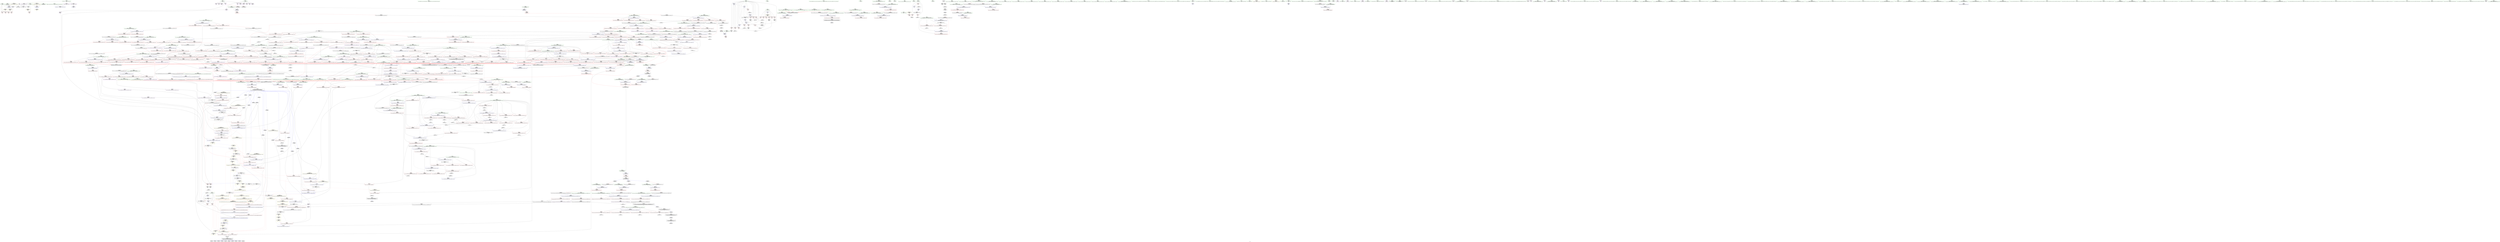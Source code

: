 digraph "SVFG" {
	label="SVFG";

	Node0x55f960132e40 [shape=record,color=grey,label="{NodeID: 0\nNullPtr}"];
	Node0x55f960132e40 -> Node0x55f960178290[style=solid];
	Node0x55f960132e40 -> Node0x55f960197c80[style=solid];
	Node0x55f960132e40 -> Node0x55f960197d50[style=solid];
	Node0x55f960132e40 -> Node0x55f960198250[style=solid];
	Node0x55f96017ffb0 [shape=record,color=red,label="{NodeID: 443\n716\<--681\n\<--__first.addr\n_ZSt13__adjust_heapIPiliN9__gnu_cxx5__ops15_Iter_less_iterEEvT_T0_S5_T1_T2_\n}"];
	Node0x55f96017ffb0 -> Node0x55f960184e40[style=solid];
	Node0x55f9601739e0 [shape=record,color=green,label="{NodeID: 111\n583\<--584\n_ZSt4moveIRiEONSt16remove_referenceIT_E4typeEOS2_\<--_ZSt4moveIRiEONSt16remove_referenceIT_E4typeEOS2__field_insensitive\n}"];
	Node0x55f960271b50 [shape=record,color=black,label="{NodeID: 1661\n1289 = PHI(1274, )\n1st arg _ZNSt20__copy_move_backwardILb1ELb1ESt26random_access_iterator_tagE13__copy_move_bIiEEPT_PKS3_S6_S4_ }"];
	Node0x55f960271b50 -> Node0x55f96019f100[style=solid];
	Node0x55f9601957f0 [shape=record,color=red,label="{NodeID: 554\n1089\<--1088\n\<--call3\n_ZSt16__insertion_sortIPiN9__gnu_cxx5__ops15_Iter_less_iterEEvT_S4_T0_\n}"];
	Node0x55f9601957f0 -> Node0x55f96019da40[style=solid];
	Node0x55f960178870 [shape=record,color=black,label="{NodeID: 222\n155\<--154\nconv\<--\nmain\n}"];
	Node0x55f960178870 -> Node0x55f9601b7e20[style=solid];
	Node0x55f96019b340 [shape=record,color=blue,label="{NodeID: 665\n683\<--676\n__holeIndex.addr\<--__holeIndex\n_ZSt13__adjust_heapIPiliN9__gnu_cxx5__ops15_Iter_less_iterEEvT_T0_S5_T1_T2_\n}"];
	Node0x55f96019b340 -> Node0x55f960180560[style=dashed];
	Node0x55f96019b340 -> Node0x55f960180630[style=dashed];
	Node0x55f96019b340 -> Node0x55f960180700[style=dashed];
	Node0x55f96019b340 -> Node0x55f9601807d0[style=dashed];
	Node0x55f96019b340 -> Node0x55f96019b9c0[style=dashed];
	Node0x55f96019b340 -> Node0x55f96019bc30[style=dashed];
	Node0x55f96019b340 -> Node0x55f9601f0540[style=dashed];
	Node0x55f960186430 [shape=record,color=red,label="{NodeID: 333\n118\<--65\n\<--i\nmain\n}"];
	Node0x55f960186430 -> Node0x55f960178530[style=solid];
	Node0x55f9601b98e0 [shape=record,color=grey,label="{NodeID: 1108\n576 = Binary(575, 249, )\n}"];
	Node0x55f9601b98e0 -> Node0x55f96019a7e0[style=solid];
	Node0x55f960170100 [shape=record,color=green,label="{NodeID: 1\n7\<--1\n.str\<--dummyObj\nGlob }"];
	Node0x55f960180080 [shape=record,color=red,label="{NodeID: 444\n719\<--681\n\<--__first.addr\n_ZSt13__adjust_heapIPiliN9__gnu_cxx5__ops15_Iter_less_iterEEvT_T0_S5_T1_T2_\n}"];
	Node0x55f960180080 -> Node0x55f960184f10[style=solid];
	Node0x55f960173ab0 [shape=record,color=green,label="{NodeID: 112\n594\<--595\n_ZSt13__adjust_heapIPiliN9__gnu_cxx5__ops15_Iter_less_iterEEvT_T0_S5_T1_T2_\<--_ZSt13__adjust_heapIPiliN9__gnu_cxx5__ops15_Iter_less_iterEEvT_T0_S5_T1_T2__field_insensitive\n}"];
	Node0x55f960271c60 [shape=record,color=black,label="{NodeID: 1662\n1290 = PHI(1275, )\n2nd arg _ZNSt20__copy_move_backwardILb1ELb1ESt26random_access_iterator_tagE13__copy_move_bIiEEPT_PKS3_S6_S4_ }"];
	Node0x55f960271c60 -> Node0x55f96019f1d0[style=solid];
	Node0x55f9601958c0 [shape=record,color=red,label="{NodeID: 555\n1099\<--1098\n\<--call6\n_ZSt16__insertion_sortIPiN9__gnu_cxx5__ops15_Iter_less_iterEEvT_S4_T0_\n}"];
	Node0x55f9601958c0 -> Node0x55f96019db10[style=solid];
	Node0x55f960207450 [shape=record,color=yellow,style=double,label="{NodeID: 1330\n28V_1 = ENCHI(MR_28V_0)\npts\{24 27 \}\nFun[_ZSt13__heap_selectIPiN9__gnu_cxx5__ops15_Iter_less_iterEEvT_S4_S4_T0_]|{<s0>26|<s1>26}}"];
	Node0x55f960207450:s0 -> Node0x55f9601f3240[style=dashed,color=red];
	Node0x55f960207450:s1 -> Node0x55f9601f7340[style=dashed,color=red];
	Node0x55f960178940 [shape=record,color=black,label="{NodeID: 223\n160\<--159\nidxprom23\<--sub22\nmain\n}"];
	Node0x55f96019b410 [shape=record,color=blue,label="{NodeID: 666\n685\<--677\n__len.addr\<--__len\n_ZSt13__adjust_heapIPiliN9__gnu_cxx5__ops15_Iter_less_iterEEvT_T0_S5_T1_T2_\n}"];
	Node0x55f96019b410 -> Node0x55f960180970[style=dashed];
	Node0x55f96019b410 -> Node0x55f960180a40[style=dashed];
	Node0x55f96019b410 -> Node0x55f960180b10[style=dashed];
	Node0x55f960186500 [shape=record,color=red,label="{NodeID: 334\n125\<--65\n\<--i\nmain\n}"];
	Node0x55f960186500 -> Node0x55f9601b9be0[style=solid];
	Node0x55f9601b9a60 [shape=record,color=grey,label="{NodeID: 1109\n575 = Binary(574, 249, )\n}"];
	Node0x55f9601b9a60 -> Node0x55f9601b98e0[style=solid];
	Node0x55f960170440 [shape=record,color=green,label="{NodeID: 2\n9\<--1\n.str.1\<--dummyObj\nGlob }"];
	Node0x55f960180150 [shape=record,color=red,label="{NodeID: 445\n729\<--681\n\<--__first.addr\n_ZSt13__adjust_heapIPiliN9__gnu_cxx5__ops15_Iter_less_iterEEvT_T0_S5_T1_T2_\n}"];
	Node0x55f960180150 -> Node0x55f960184fe0[style=solid];
	Node0x55f960173bb0 [shape=record,color=green,label="{NodeID: 113\n609\<--610\nthis.addr\<--this.addr_field_insensitive\n_ZNK9__gnu_cxx5__ops15_Iter_less_iterclIPiS3_EEbT_T0_\n}"];
	Node0x55f960173bb0 -> Node0x55f96017f2b0[style=solid];
	Node0x55f960173bb0 -> Node0x55f96019aa50[style=solid];
	Node0x55f960271d70 [shape=record,color=black,label="{NodeID: 1663\n785 = PHI(679, )\n0th arg _ZSt4moveIRN9__gnu_cxx5__ops15_Iter_less_iterEEONSt16remove_referenceIT_E4typeEOS5_ }"];
	Node0x55f960271d70 -> Node0x55f96019bd00[style=solid];
	Node0x55f960195990 [shape=record,color=red,label="{NodeID: 556\n1136\<--1122\n\<--__first.addr\n_ZSt26__unguarded_insertion_sortIPiN9__gnu_cxx5__ops15_Iter_less_iterEEvT_S4_T0_\n}"];
	Node0x55f960195990 -> Node0x55f96019de50[style=solid];
	Node0x55f960178a10 [shape=record,color=black,label="{NodeID: 224\n163\<--162\nconv25\<--\nmain\n}"];
	Node0x55f960178a10 -> Node0x55f9601b7e20[style=solid];
	Node0x55f96019b4e0 [shape=record,color=blue,label="{NodeID: 667\n687\<--678\n__value.addr\<--__value\n_ZSt13__adjust_heapIPiliN9__gnu_cxx5__ops15_Iter_less_iterEEvT_T0_S5_T1_T2_\n}"];
	Node0x55f96019b4e0 -> Node0x55f9601913b0[style=dashed];
	Node0x55f96019b4e0 -> Node0x55f960191480[style=dashed];
	Node0x55f96019b4e0 -> Node0x55f960191550[style=dashed];
	Node0x55f9601865d0 [shape=record,color=red,label="{NodeID: 335\n147\<--65\n\<--i\nmain\n}"];
	Node0x55f9601865d0 -> Node0x55f96018faf0[style=solid];
	Node0x55f9601b9be0 [shape=record,color=grey,label="{NodeID: 1110\n126 = Binary(125, 108, )\n}"];
	Node0x55f9601b9be0 -> Node0x55f960198900[style=solid];
	Node0x55f960170500 [shape=record,color=green,label="{NodeID: 3\n13\<--1\n.str.3\<--dummyObj\nGlob }"];
	Node0x55f960180220 [shape=record,color=red,label="{NodeID: 446\n734\<--681\n\<--__first.addr\n_ZSt13__adjust_heapIPiliN9__gnu_cxx5__ops15_Iter_less_iterEEvT_T0_S5_T1_T2_\n}"];
	Node0x55f960180220 -> Node0x55f9601850b0[style=solid];
	Node0x55f960173c80 [shape=record,color=green,label="{NodeID: 114\n611\<--612\n__it1.addr\<--__it1.addr_field_insensitive\n_ZNK9__gnu_cxx5__ops15_Iter_less_iterclIPiS3_EEbT_T0_\n}"];
	Node0x55f960173c80 -> Node0x55f96017f380[style=solid];
	Node0x55f960173c80 -> Node0x55f96019ab20[style=solid];
	Node0x55f960271e80 [shape=record,color=black,label="{NodeID: 1664\n1022 = PHI(1015, )\n0th arg _ZSt4swapIiENSt9enable_ifIXsr6__and_ISt6__not_ISt15__is_tuple_likeIT_EESt21is_move_constructibleIS3_ESt18is_move_assignableIS3_EEE5valueEvE4typeERS3_SC_ }"];
	Node0x55f960271e80 -> Node0x55f96019d3c0[style=solid];
	Node0x55f960195a60 [shape=record,color=red,label="{NodeID: 557\n1140\<--1124\n\<--__last.addr\n_ZSt26__unguarded_insertion_sortIPiN9__gnu_cxx5__ops15_Iter_less_iterEEvT_S4_T0_\n}"];
	Node0x55f960195a60 -> Node0x55f9601903f0[style=solid];
	Node0x55f960178ae0 [shape=record,color=black,label="{NodeID: 225\n240\<--238\nsub.ptr.lhs.cast\<--\n_ZSt6__sortIPiN9__gnu_cxx5__ops15_Iter_less_iterEEvT_S4_T0_\n}"];
	Node0x55f960178ae0 -> Node0x55f9601b6920[style=solid];
	Node0x55f96019b5b0 [shape=record,color=blue,label="{NodeID: 668\n689\<--701\n__topIndex\<--\n_ZSt13__adjust_heapIPiliN9__gnu_cxx5__ops15_Iter_less_iterEEvT_T0_S5_T1_T2_\n}"];
	Node0x55f96019b5b0 -> Node0x55f960180be0[style=dashed];
	Node0x55f9601866a0 [shape=record,color=red,label="{NodeID: 336\n151\<--65\n\<--i\nmain\n}"];
	Node0x55f9601866a0 -> Node0x55f9601787a0[style=solid];
	Node0x55f9601b9d60 [shape=record,color=grey,label="{NodeID: 1111\n825 = Binary(824, 249, )\n}"];
	Node0x55f9601b9d60 -> Node0x55f96019c2b0[style=solid];
	Node0x55f9601705c0 [shape=record,color=green,label="{NodeID: 4\n15\<--1\n.str.4\<--dummyObj\nGlob }"];
	Node0x55f9601802f0 [shape=record,color=red,label="{NodeID: 447\n755\<--681\n\<--__first.addr\n_ZSt13__adjust_heapIPiliN9__gnu_cxx5__ops15_Iter_less_iterEEvT_T0_S5_T1_T2_\n}"];
	Node0x55f9601802f0 -> Node0x55f960185180[style=solid];
	Node0x55f960178f20 [shape=record,color=green,label="{NodeID: 115\n613\<--614\n__it2.addr\<--__it2.addr_field_insensitive\n_ZNK9__gnu_cxx5__ops15_Iter_less_iterclIPiS3_EEbT_T0_\n}"];
	Node0x55f960178f20 -> Node0x55f96017f450[style=solid];
	Node0x55f960178f20 -> Node0x55f96019abf0[style=solid];
	Node0x55f960271f90 [shape=record,color=black,label="{NodeID: 1665\n1023 = PHI(1016, )\n1st arg _ZSt4swapIiENSt9enable_ifIXsr6__and_ISt6__not_ISt15__is_tuple_likeIT_EESt21is_move_constructibleIS3_ESt18is_move_assignableIS3_EEE5valueEvE4typeERS3_SC_ }"];
	Node0x55f960271f90 -> Node0x55f96019d490[style=solid];
	Node0x55f960195b30 [shape=record,color=red,label="{NodeID: 558\n1139\<--1126\n\<--__i\n_ZSt26__unguarded_insertion_sortIPiN9__gnu_cxx5__ops15_Iter_less_iterEEvT_S4_T0_\n}"];
	Node0x55f960195b30 -> Node0x55f9601903f0[style=solid];
	Node0x55f960178bb0 [shape=record,color=black,label="{NodeID: 226\n241\<--239\nsub.ptr.rhs.cast\<--\n_ZSt6__sortIPiN9__gnu_cxx5__ops15_Iter_less_iterEEvT_S4_T0_\n}"];
	Node0x55f960178bb0 -> Node0x55f9601b6920[style=solid];
	Node0x55f96019b680 [shape=record,color=blue,label="{NodeID: 669\n691\<--703\n__secondChild\<--\n_ZSt13__adjust_heapIPiliN9__gnu_cxx5__ops15_Iter_less_iterEEvT_T0_S5_T1_T2_\n}"];
	Node0x55f96019b680 -> Node0x55f960180cb0[style=dashed];
	Node0x55f96019b680 -> Node0x55f960180d80[style=dashed];
	Node0x55f96019b680 -> Node0x55f960191070[style=dashed];
	Node0x55f96019b680 -> Node0x55f960191140[style=dashed];
	Node0x55f96019b680 -> Node0x55f96019b750[style=dashed];
	Node0x55f96019b680 -> Node0x55f96019ba90[style=dashed];
	Node0x55f96019b680 -> Node0x55f9601f0a40[style=dashed];
	Node0x55f960186770 [shape=record,color=red,label="{NodeID: 337\n158\<--65\n\<--i\nmain\n}"];
	Node0x55f960186770 -> Node0x55f96018d3f0[style=solid];
	Node0x55f96018cdf0 [shape=record,color=grey,label="{NodeID: 1112\n361 = Binary(359, 360, )\n}"];
	Node0x55f96018cdf0 -> Node0x55f96018cf70[style=solid];
	Node0x55f960170e30 [shape=record,color=green,label="{NodeID: 5\n18\<--1\n\<--dummyObj\nCan only get source location for instruction, argument, global var or function.}"];
	Node0x55f9601803c0 [shape=record,color=red,label="{NodeID: 448\n761\<--681\n\<--__first.addr\n_ZSt13__adjust_heapIPiliN9__gnu_cxx5__ops15_Iter_less_iterEEvT_T0_S5_T1_T2_\n}"];
	Node0x55f9601803c0 -> Node0x55f960185250[style=solid];
	Node0x55f960178ff0 [shape=record,color=green,label="{NodeID: 116\n630\<--631\n__first.addr\<--__first.addr_field_insensitive\n_ZSt10__pop_heapIPiN9__gnu_cxx5__ops15_Iter_less_iterEEvT_S4_S4_RT0_\n}"];
	Node0x55f960178ff0 -> Node0x55f96017f6c0[style=solid];
	Node0x55f960178ff0 -> Node0x55f96017f790[style=solid];
	Node0x55f960178ff0 -> Node0x55f96017f860[style=solid];
	Node0x55f960178ff0 -> Node0x55f96019acc0[style=solid];
	Node0x55f9602720a0 [shape=record,color=black,label="{NodeID: 1666\n801 = PHI(775, )\n0th arg _ZSt11__push_heapIPiliN9__gnu_cxx5__ops14_Iter_less_valEEvT_T0_S5_T1_RT2_ }"];
	Node0x55f9602720a0 -> Node0x55f96019bea0[style=solid];
	Node0x55f960195c00 [shape=record,color=red,label="{NodeID: 559\n1143\<--1126\n\<--__i\n_ZSt26__unguarded_insertion_sortIPiN9__gnu_cxx5__ops15_Iter_less_iterEEvT_S4_T0_\n|{<s0>72}}"];
	Node0x55f960195c00:s0 -> Node0x55f960273690[style=solid,color=red];
	Node0x55f960178c80 [shape=record,color=black,label="{NodeID: 227\n290\<--288\nsub.ptr.lhs.cast\<--\n_ZSt16__introsort_loopIPilN9__gnu_cxx5__ops15_Iter_less_iterEEvT_S4_T0_T1_\n}"];
	Node0x55f960178c80 -> Node0x55f9601b80e0[style=solid];
	Node0x55f96019b750 [shape=record,color=blue,label="{NodeID: 670\n691\<--714\n__secondChild\<--mul\n_ZSt13__adjust_heapIPiliN9__gnu_cxx5__ops15_Iter_less_iterEEvT_T0_S5_T1_T2_\n}"];
	Node0x55f96019b750 -> Node0x55f960180cb0[style=dashed];
	Node0x55f96019b750 -> Node0x55f960180d80[style=dashed];
	Node0x55f96019b750 -> Node0x55f960180e50[style=dashed];
	Node0x55f96019b750 -> Node0x55f960180f20[style=dashed];
	Node0x55f96019b750 -> Node0x55f960190e00[style=dashed];
	Node0x55f96019b750 -> Node0x55f960190ed0[style=dashed];
	Node0x55f96019b750 -> Node0x55f960190fa0[style=dashed];
	Node0x55f96019b750 -> Node0x55f960191070[style=dashed];
	Node0x55f96019b750 -> Node0x55f960191140[style=dashed];
	Node0x55f96019b750 -> Node0x55f96019b750[style=dashed];
	Node0x55f96019b750 -> Node0x55f96019b820[style=dashed];
	Node0x55f96019b750 -> Node0x55f96019ba90[style=dashed];
	Node0x55f96019b750 -> Node0x55f9601f0a40[style=dashed];
	Node0x55f960186840 [shape=record,color=red,label="{NodeID: 338\n169\<--65\n\<--i\nmain\n}"];
	Node0x55f960186840 -> Node0x55f9601b7b20[style=solid];
	Node0x55f96018cf70 [shape=record,color=grey,label="{NodeID: 1113\n362 = Binary(361, 244, )\n}"];
	Node0x55f96018cf70 -> Node0x55f96018f970[style=solid];
	Node0x55f960170ec0 [shape=record,color=green,label="{NodeID: 6\n28\<--1\n.str.5\<--dummyObj\nGlob }"];
	Node0x55f960180490 [shape=record,color=red,label="{NodeID: 449\n775\<--681\n\<--__first.addr\n_ZSt13__adjust_heapIPiliN9__gnu_cxx5__ops15_Iter_less_iterEEvT_T0_S5_T1_T2_\n|{<s0>43}}"];
	Node0x55f960180490:s0 -> Node0x55f9602720a0[style=solid,color=red];
	Node0x55f9601790c0 [shape=record,color=green,label="{NodeID: 117\n632\<--633\n__last.addr\<--__last.addr_field_insensitive\n_ZSt10__pop_heapIPiN9__gnu_cxx5__ops15_Iter_less_iterEEvT_S4_S4_RT0_\n}"];
	Node0x55f9601790c0 -> Node0x55f96017f930[style=solid];
	Node0x55f9601790c0 -> Node0x55f96019ad90[style=solid];
	Node0x55f9602721b0 [shape=record,color=black,label="{NodeID: 1667\n802 = PHI(776, )\n1st arg _ZSt11__push_heapIPiliN9__gnu_cxx5__ops14_Iter_less_valEEvT_T0_S5_T1_RT2_ }"];
	Node0x55f9602721b0 -> Node0x55f96019bf70[style=solid];
	Node0x55f960195cd0 [shape=record,color=red,label="{NodeID: 560\n1147\<--1126\n\<--__i\n_ZSt26__unguarded_insertion_sortIPiN9__gnu_cxx5__ops15_Iter_less_iterEEvT_S4_T0_\n}"];
	Node0x55f960195cd0 -> Node0x55f960184550[style=solid];
	Node0x55f960207940 [shape=record,color=yellow,style=double,label="{NodeID: 1335\n28V_1 = ENCHI(MR_28V_0)\npts\{24 27 \}\nFun[_ZSt4sortIPiEvT_S1_]|{<s0>11}}"];
	Node0x55f960207940:s0 -> Node0x55f960203a20[style=dashed,color=red];
	Node0x55f960178d50 [shape=record,color=black,label="{NodeID: 228\n291\<--289\nsub.ptr.rhs.cast\<--\n_ZSt16__introsort_loopIPilN9__gnu_cxx5__ops15_Iter_less_iterEEvT_S4_T0_T1_\n}"];
	Node0x55f960178d50 -> Node0x55f9601b80e0[style=solid];
	Node0x55f96019b820 [shape=record,color=blue,label="{NodeID: 671\n691\<--726\n__secondChild\<--dec\n_ZSt13__adjust_heapIPiliN9__gnu_cxx5__ops15_Iter_less_iterEEvT_T0_S5_T1_T2_\n}"];
	Node0x55f96019b820 -> Node0x55f960180cb0[style=dashed];
	Node0x55f96019b820 -> Node0x55f960180d80[style=dashed];
	Node0x55f96019b820 -> Node0x55f960190ed0[style=dashed];
	Node0x55f96019b820 -> Node0x55f960190fa0[style=dashed];
	Node0x55f96019b820 -> Node0x55f960191070[style=dashed];
	Node0x55f96019b820 -> Node0x55f960191140[style=dashed];
	Node0x55f96019b820 -> Node0x55f96019b750[style=dashed];
	Node0x55f96019b820 -> Node0x55f96019ba90[style=dashed];
	Node0x55f96019b820 -> Node0x55f9601f0a40[style=dashed];
	Node0x55f960186910 [shape=record,color=red,label="{NodeID: 339\n86\<--71\n\<--caseN\nmain\n}"];
	Node0x55f960186910 -> Node0x55f96018f1f0[style=solid];
	Node0x55f96018d0f0 [shape=record,color=grey,label="{NodeID: 1114\n107 = Binary(106, 108, )\n}"];
	Node0x55f96018d0f0 -> Node0x55f960198760[style=solid];
	Node0x55f960170f50 [shape=record,color=green,label="{NodeID: 7\n30\<--1\n.str.6\<--dummyObj\nGlob }"];
	Node0x55f960180560 [shape=record,color=red,label="{NodeID: 450\n701\<--683\n\<--__holeIndex.addr\n_ZSt13__adjust_heapIPiliN9__gnu_cxx5__ops15_Iter_less_iterEEvT_T0_S5_T1_T2_\n}"];
	Node0x55f960180560 -> Node0x55f96019b5b0[style=solid];
	Node0x55f960201030 [shape=record,color=yellow,style=double,label="{NodeID: 1225\n64V_1 = ENCHI(MR_64V_0)\npts\{552 639 813 1029 1061 1183 \}\nFun[_ZSt13__adjust_heapIPiliN9__gnu_cxx5__ops15_Iter_less_iterEEvT_T0_S5_T1_T2_]}"];
	Node0x55f960201030 -> Node0x55f9601913b0[style=dashed];
	Node0x55f960201030 -> Node0x55f960191480[style=dashed];
	Node0x55f960201030 -> Node0x55f960191550[style=dashed];
	Node0x55f960179190 [shape=record,color=green,label="{NodeID: 118\n634\<--635\n__result.addr\<--__result.addr_field_insensitive\n_ZSt10__pop_heapIPiN9__gnu_cxx5__ops15_Iter_less_iterEEvT_S4_S4_RT0_\n}"];
	Node0x55f960179190 -> Node0x55f96017fa00[style=solid];
	Node0x55f960179190 -> Node0x55f96017fad0[style=solid];
	Node0x55f960179190 -> Node0x55f96019ae60[style=solid];
	Node0x55f9602722c0 [shape=record,color=black,label="{NodeID: 1668\n803 = PHI(777, )\n2nd arg _ZSt11__push_heapIPiliN9__gnu_cxx5__ops14_Iter_less_valEEvT_T0_S5_T1_RT2_ }"];
	Node0x55f9602722c0 -> Node0x55f96019c040[style=solid];
	Node0x55f960195da0 [shape=record,color=red,label="{NodeID: 561\n1165\<--1156\n\<--__first.addr\n_ZSt13move_backwardIPiS0_ET0_T_S2_S1_\n|{<s0>73}}"];
	Node0x55f960195da0:s0 -> Node0x55f960274e70[style=solid,color=red];
	Node0x55f960178e20 [shape=record,color=black,label="{NodeID: 229\n335\<--331\ncast\<--\n_ZSt4__lgl\n}"];
	Node0x55f96019b8f0 [shape=record,color=blue,label="{NodeID: 672\n736\<--733\nadd.ptr5\<--\n_ZSt13__adjust_heapIPiliN9__gnu_cxx5__ops15_Iter_less_iterEEvT_T0_S5_T1_T2_\n}"];
	Node0x55f96019b8f0 -> Node0x55f9601fa040[style=dashed];
	Node0x55f9601869e0 [shape=record,color=red,label="{NodeID: 340\n85\<--73\n\<--t\nmain\n}"];
	Node0x55f9601869e0 -> Node0x55f96018f1f0[style=solid];
	Node0x55f96018d270 [shape=record,color=grey,label="{NodeID: 1115\n157 = Binary(156, 108, )\n}"];
	Node0x55f96018d270 -> Node0x55f96018d3f0[style=solid];
	Node0x55f960170fe0 [shape=record,color=green,label="{NodeID: 8\n33\<--1\n\<--dummyObj\nCan only get source location for instruction, argument, global var or function.}"];
	Node0x55f9601a2470 [shape=record,color=yellow,style=double,label="{NodeID: 1558\n10V_3 = CSCHI(MR_10V_2)\npts\{24 \}\nCS[]|{<s0>8}}"];
	Node0x55f9601a2470:s0 -> Node0x55f960207940[style=dashed,color=red];
	Node0x55f960180630 [shape=record,color=red,label="{NodeID: 451\n703\<--683\n\<--__holeIndex.addr\n_ZSt13__adjust_heapIPiliN9__gnu_cxx5__ops15_Iter_less_iterEEvT_T0_S5_T1_T2_\n}"];
	Node0x55f960180630 -> Node0x55f96019b680[style=solid];
	Node0x55f960179260 [shape=record,color=green,label="{NodeID: 119\n636\<--637\n__comp.addr\<--__comp.addr_field_insensitive\n_ZSt10__pop_heapIPiN9__gnu_cxx5__ops15_Iter_less_iterEEvT_S4_S4_RT0_\n}"];
	Node0x55f960179260 -> Node0x55f96017fba0[style=solid];
	Node0x55f960179260 -> Node0x55f96019af30[style=solid];
	Node0x55f9602723d0 [shape=record,color=black,label="{NodeID: 1669\n804 = PHI(779, )\n3rd arg _ZSt11__push_heapIPiliN9__gnu_cxx5__ops14_Iter_less_valEEvT_T0_S5_T1_RT2_ }"];
	Node0x55f9602723d0 -> Node0x55f96019c110[style=solid];
	Node0x55f960195e70 [shape=record,color=red,label="{NodeID: 562\n1169\<--1158\n\<--__last.addr\n_ZSt13move_backwardIPiS0_ET0_T_S2_S1_\n|{<s0>74}}"];
	Node0x55f960195e70:s0 -> Node0x55f960274e70[style=solid,color=red];
	Node0x55f960181020 [shape=record,color=black,label="{NodeID: 230\n336\<--331\nconv\<--\n_ZSt4__lgl\n}"];
	Node0x55f960181020 -> Node0x55f9601b92e0[style=solid];
	Node0x55f96019b9c0 [shape=record,color=blue,label="{NodeID: 673\n683\<--738\n__holeIndex.addr\<--\n_ZSt13__adjust_heapIPiliN9__gnu_cxx5__ops15_Iter_less_iterEEvT_T0_S5_T1_T2_\n}"];
	Node0x55f96019b9c0 -> Node0x55f960180700[style=dashed];
	Node0x55f96019b9c0 -> Node0x55f9601807d0[style=dashed];
	Node0x55f96019b9c0 -> Node0x55f96019b9c0[style=dashed];
	Node0x55f96019b9c0 -> Node0x55f96019bc30[style=dashed];
	Node0x55f96019b9c0 -> Node0x55f9601f0540[style=dashed];
	Node0x55f960186ab0 [shape=record,color=red,label="{NodeID: 341\n174\<--73\n\<--t\nmain\n}"];
	Node0x55f960186ab0 -> Node0x55f9601b79a0[style=solid];
	Node0x55f96018d3f0 [shape=record,color=grey,label="{NodeID: 1116\n159 = Binary(157, 158, )\n}"];
	Node0x55f96018d3f0 -> Node0x55f960178940[style=solid];
	Node0x55f9601710a0 [shape=record,color=green,label="{NodeID: 9\n108\<--1\n\<--dummyObj\nCan only get source location for instruction, argument, global var or function.}"];
	Node0x55f9601a25d0 [shape=record,color=yellow,style=double,label="{NodeID: 1559\n12V_3 = CSCHI(MR_12V_2)\npts\{27 \}\nCS[]|{<s0>8}}"];
	Node0x55f9601a25d0:s0 -> Node0x55f960207940[style=dashed,color=red];
	Node0x55f960180700 [shape=record,color=red,label="{NodeID: 452\n735\<--683\n\<--__holeIndex.addr\n_ZSt13__adjust_heapIPiliN9__gnu_cxx5__ops15_Iter_less_iterEEvT_T0_S5_T1_T2_\n}"];
	Node0x55f960179330 [shape=record,color=green,label="{NodeID: 120\n638\<--639\n__value\<--__value_field_insensitive\n_ZSt10__pop_heapIPiN9__gnu_cxx5__ops15_Iter_less_iterEEvT_S4_S4_RT0_\n|{|<s1>35}}"];
	Node0x55f960179330 -> Node0x55f96019b000[style=solid];
	Node0x55f960179330:s1 -> Node0x55f96026fd70[style=solid,color=red];
	Node0x55f9602724e0 [shape=record,color=black,label="{NodeID: 1670\n805 = PHI(693, )\n4th arg _ZSt11__push_heapIPiliN9__gnu_cxx5__ops14_Iter_less_valEEvT_T0_S5_T1_RT2_ }"];
	Node0x55f9602724e0 -> Node0x55f96019c1e0[style=solid];
	Node0x55f960195f40 [shape=record,color=red,label="{NodeID: 563\n1171\<--1160\n\<--__result.addr\n_ZSt13move_backwardIPiS0_ET0_T_S2_S1_\n|{<s0>75}}"];
	Node0x55f960195f40:s0 -> Node0x55f960277270[style=solid,color=red];
	Node0x55f9601810f0 [shape=record,color=black,label="{NodeID: 231\n325\<--337\n_ZSt4__lgl_ret\<--sub\n_ZSt4__lgl\n|{<s0>12}}"];
	Node0x55f9601810f0:s0 -> Node0x55f96026c3c0[style=solid,color=blue];
	Node0x55f96019ba90 [shape=record,color=blue,label="{NodeID: 674\n691\<--753\n__secondChild\<--mul12\n_ZSt13__adjust_heapIPiliN9__gnu_cxx5__ops15_Iter_less_iterEEvT_T0_S5_T1_T2_\n}"];
	Node0x55f96019ba90 -> Node0x55f960191210[style=dashed];
	Node0x55f96019ba90 -> Node0x55f9601912e0[style=dashed];
	Node0x55f96019ba90 -> Node0x55f9601f0a40[style=dashed];
	Node0x55f960186b80 [shape=record,color=red,label="{NodeID: 342\n182\<--73\n\<--t\nmain\n}"];
	Node0x55f960186b80 -> Node0x55f9601b7820[style=solid];
	Node0x55f96018d570 [shape=record,color=grey,label="{NodeID: 1117\n726 = Binary(725, 309, )\n}"];
	Node0x55f96018d570 -> Node0x55f96019b820[style=solid];
	Node0x55f9601711a0 [shape=record,color=green,label="{NodeID: 10\n144\<--1\n\<--dummyObj\nCan only get source location for instruction, argument, global var or function.|{<s0>36}}"];
	Node0x55f9601711a0:s0 -> Node0x55f960270dd0[style=solid,color=red];
	Node0x55f9601807d0 [shape=record,color=red,label="{NodeID: 453\n762\<--683\n\<--__holeIndex.addr\n_ZSt13__adjust_heapIPiliN9__gnu_cxx5__ops15_Iter_less_iterEEvT_T0_S5_T1_T2_\n}"];
	Node0x55f960179400 [shape=record,color=green,label="{NodeID: 121\n640\<--641\nagg.tmp\<--agg.tmp_field_insensitive\n_ZSt10__pop_heapIPiN9__gnu_cxx5__ops15_Iter_less_iterEEvT_S4_S4_RT0_\n}"];
	Node0x55f9602725f0 [shape=record,color=black,label="{NodeID: 1671\n538 = PHI(473, )\n0th arg _ZSt11__make_heapIPiN9__gnu_cxx5__ops15_Iter_less_iterEEvT_S4_RT0_ }"];
	Node0x55f9602725f0 -> Node0x55f96019a4a0[style=solid];
	Node0x55f960196010 [shape=record,color=red,label="{NodeID: 564\n1187\<--1180\n\<--__last.addr\n_ZSt25__unguarded_linear_insertIPiN9__gnu_cxx5__ops14_Val_less_iterEEvT_T0_\n|{<s0>76}}"];
	Node0x55f960196010:s0 -> Node0x55f96026fd70[style=solid,color=red];
	Node0x55f9601811c0 [shape=record,color=black,label="{NodeID: 232\n359\<--357\nsub.ptr.lhs.cast\<--\n_ZSt22__final_insertion_sortIPiN9__gnu_cxx5__ops15_Iter_less_iterEEvT_S4_T0_\n}"];
	Node0x55f9601811c0 -> Node0x55f96018cdf0[style=solid];
	Node0x55f96019bb60 [shape=record,color=blue,label="{NodeID: 675\n763\<--760\nadd.ptr16\<--\n_ZSt13__adjust_heapIPiliN9__gnu_cxx5__ops15_Iter_less_iterEEvT_T0_S5_T1_T2_\n}"];
	Node0x55f96019bb60 -> Node0x55f9601f0f40[style=dashed];
	Node0x55f960186c50 [shape=record,color=red,label="{NodeID: 343\n165\<--75\n\<--ans\nmain\n}"];
	Node0x55f960186c50 -> Node0x55f9601b7ca0[style=solid];
	Node0x55f96018d6f0 [shape=record,color=grey,label="{NodeID: 1118\n721 = Binary(720, 525, )\n}"];
	Node0x55f9601712a0 [shape=record,color=green,label="{NodeID: 11\n244\<--1\n\<--dummyObj\nCan only get source location for instruction, argument, global var or function.}"];
	Node0x55f9601808a0 [shape=record,color=red,label="{NodeID: 454\n776\<--683\n\<--__holeIndex.addr\n_ZSt13__adjust_heapIPiliN9__gnu_cxx5__ops15_Iter_less_iterEEvT_T0_S5_T1_T2_\n|{<s0>43}}"];
	Node0x55f9601808a0:s0 -> Node0x55f9602721b0[style=solid,color=red];
	Node0x55f9601794d0 [shape=record,color=green,label="{NodeID: 122\n669\<--670\n__t.addr\<--__t.addr_field_insensitive\n_ZSt4moveIRiEONSt16remove_referenceIT_E4typeEOS2_\n}"];
	Node0x55f9601794d0 -> Node0x55f96017fee0[style=solid];
	Node0x55f9601794d0 -> Node0x55f96019b1a0[style=solid];
	Node0x55f960272700 [shape=record,color=black,label="{NodeID: 1672\n539 = PHI(474, )\n1st arg _ZSt11__make_heapIPiN9__gnu_cxx5__ops15_Iter_less_iterEEvT_S4_RT0_ }"];
	Node0x55f960272700 -> Node0x55f96019a570[style=solid];
	Node0x55f9601960e0 [shape=record,color=red,label="{NodeID: 565\n1191\<--1180\n\<--__last.addr\n_ZSt25__unguarded_linear_insertIPiN9__gnu_cxx5__ops14_Val_less_iterEEvT_T0_\n}"];
	Node0x55f9601960e0 -> Node0x55f96019e400[style=solid];
	Node0x55f960207dd0 [shape=record,color=yellow,style=double,label="{NodeID: 1340\n129V_1 = ENCHI(MR_129V_0)\npts\{552 688 813 1029 1061 1183 \}\nFun[_ZSt10__pop_heapIPiN9__gnu_cxx5__ops15_Iter_less_iterEEvT_S4_S4_RT0_]}"];
	Node0x55f960207dd0 -> Node0x55f96017fc70[style=dashed];
	Node0x55f960207dd0 -> Node0x55f96017fd40[style=dashed];
	Node0x55f960207dd0 -> Node0x55f96017fe10[style=dashed];
	Node0x55f960181290 [shape=record,color=black,label="{NodeID: 233\n360\<--358\nsub.ptr.rhs.cast\<--\n_ZSt22__final_insertion_sortIPiN9__gnu_cxx5__ops15_Iter_less_iterEEvT_S4_T0_\n}"];
	Node0x55f960181290 -> Node0x55f96018cdf0[style=solid];
	Node0x55f96019bc30 [shape=record,color=blue,label="{NodeID: 676\n683\<--766\n__holeIndex.addr\<--sub17\n_ZSt13__adjust_heapIPiliN9__gnu_cxx5__ops15_Iter_less_iterEEvT_T0_S5_T1_T2_\n}"];
	Node0x55f96019bc30 -> Node0x55f9601f0540[style=dashed];
	Node0x55f960186d20 [shape=record,color=red,label="{NodeID: 344\n176\<--75\n\<--ans\nmain\n}"];
	Node0x55f96018d870 [shape=record,color=grey,label="{NodeID: 1119\n436 = Binary(435, 249, )\n}"];
	Node0x55f9601713a0 [shape=record,color=green,label="{NodeID: 12\n249\<--1\n\<--dummyObj\nCan only get source location for instruction, argument, global var or function.}"];
	Node0x55f9601a28f0 [shape=record,color=yellow,style=double,label="{NodeID: 1562\n28V_2 = CSCHI(MR_28V_1)\npts\{24 27 \}\nCS[]|{<s0>23}}"];
	Node0x55f9601a28f0:s0 -> Node0x55f9601f4b40[style=dashed,color=red];
	Node0x55f960180970 [shape=record,color=red,label="{NodeID: 455\n707\<--685\n\<--__len.addr\n_ZSt13__adjust_heapIPiliN9__gnu_cxx5__ops15_Iter_less_iterEEvT_T0_S5_T1_T2_\n}"];
	Node0x55f960180970 -> Node0x55f96018de70[style=solid];
	Node0x55f9601795a0 [shape=record,color=green,label="{NodeID: 123\n679\<--680\n__comp\<--__comp_field_insensitive\n_ZSt13__adjust_heapIPiliN9__gnu_cxx5__ops15_Iter_less_iterEEvT_T0_S5_T1_T2_\n|{<s0>37|<s1>40}}"];
	Node0x55f9601795a0:s0 -> Node0x55f960275fb0[style=solid,color=red];
	Node0x55f9601795a0:s1 -> Node0x55f960271d70[style=solid,color=red];
	Node0x55f960272810 [shape=record,color=black,label="{NodeID: 1673\n540 = PHI(460, )\n2nd arg _ZSt11__make_heapIPiN9__gnu_cxx5__ops15_Iter_less_iterEEvT_S4_RT0_ }"];
	Node0x55f960272810 -> Node0x55f96019a640[style=solid];
	Node0x55f9601961b0 [shape=record,color=red,label="{NodeID: 566\n1205\<--1180\n\<--__last.addr\n_ZSt25__unguarded_linear_insertIPiN9__gnu_cxx5__ops14_Val_less_iterEEvT_T0_\n}"];
	Node0x55f9601961b0 -> Node0x55f96019e5a0[style=solid];
	Node0x55f960181360 [shape=record,color=black,label="{NodeID: 234\n432\<--430\nsub.ptr.lhs.cast\<--\n_ZSt27__unguarded_partition_pivotIPiN9__gnu_cxx5__ops15_Iter_less_iterEET_S4_S4_T0_\n}"];
	Node0x55f960181360 -> Node0x55f96018db70[style=solid];
	Node0x55f96019bd00 [shape=record,color=blue,label="{NodeID: 677\n786\<--785\n__t.addr\<--__t\n_ZSt4moveIRN9__gnu_cxx5__ops15_Iter_less_iterEEONSt16remove_referenceIT_E4typeEOS5_\n}"];
	Node0x55f96019bd00 -> Node0x55f960191620[style=dashed];
	Node0x55f960186df0 [shape=record,color=red,label="{NodeID: 345\n154\<--153\n\<--arrayidx\nmain\n}"];
	Node0x55f960186df0 -> Node0x55f960178870[style=solid];
	Node0x55f96018d9f0 [shape=record,color=grey,label="{NodeID: 1120\n435 = Binary(434, 244, )\n}"];
	Node0x55f96018d9f0 -> Node0x55f96018d870[style=solid];
	Node0x55f9601714a0 [shape=record,color=green,label="{NodeID: 13\n295\<--1\n\<--dummyObj\nCan only get source location for instruction, argument, global var or function.}"];
	Node0x55f9601a2a50 [shape=record,color=yellow,style=double,label="{NodeID: 1563\n28V_3 = CSCHI(MR_28V_2)\npts\{24 27 \}\nCS[]|{<s0>15}}"];
	Node0x55f9601a2a50:s0 -> Node0x55f9601f2840[style=dashed,color=blue];
	Node0x55f960180a40 [shape=record,color=red,label="{NodeID: 456\n741\<--685\n\<--__len.addr\n_ZSt13__adjust_heapIPiliN9__gnu_cxx5__ops15_Iter_less_iterEEvT_T0_S5_T1_T2_\n}"];
	Node0x55f960180a40 -> Node0x55f9601b6f20[style=solid];
	Node0x55f960179670 [shape=record,color=green,label="{NodeID: 124\n681\<--682\n__first.addr\<--__first.addr_field_insensitive\n_ZSt13__adjust_heapIPiliN9__gnu_cxx5__ops15_Iter_less_iterEEvT_T0_S5_T1_T2_\n}"];
	Node0x55f960179670 -> Node0x55f96017ffb0[style=solid];
	Node0x55f960179670 -> Node0x55f960180080[style=solid];
	Node0x55f960179670 -> Node0x55f960180150[style=solid];
	Node0x55f960179670 -> Node0x55f960180220[style=solid];
	Node0x55f960179670 -> Node0x55f9601802f0[style=solid];
	Node0x55f960179670 -> Node0x55f9601803c0[style=solid];
	Node0x55f960179670 -> Node0x55f960180490[style=solid];
	Node0x55f960179670 -> Node0x55f96019b270[style=solid];
	Node0x55f960272920 [shape=record,color=black,label="{NodeID: 1674\n218 = PHI(204, )\n0th arg _ZSt6__sortIPiN9__gnu_cxx5__ops15_Iter_less_iterEEvT_S4_T0_ }"];
	Node0x55f960272920 -> Node0x55f960198f80[style=solid];
	Node0x55f960196280 [shape=record,color=red,label="{NodeID: 567\n1215\<--1180\n\<--__last.addr\n_ZSt25__unguarded_linear_insertIPiN9__gnu_cxx5__ops14_Val_less_iterEEvT_T0_\n}"];
	Node0x55f960196280 -> Node0x55f96019e810[style=solid];
	Node0x55f960181430 [shape=record,color=black,label="{NodeID: 235\n433\<--431\nsub.ptr.rhs.cast\<--\n_ZSt27__unguarded_partition_pivotIPiN9__gnu_cxx5__ops15_Iter_less_iterEET_S4_S4_T0_\n}"];
	Node0x55f960181430 -> Node0x55f96018db70[style=solid];
	Node0x55f96019bdd0 [shape=record,color=blue,label="{NodeID: 678\n795\<--792\nthis.addr\<--this\n_ZN9__gnu_cxx5__ops14_Iter_less_valC2ENS0_15_Iter_less_iterE\n}"];
	Node0x55f96019bdd0 -> Node0x55f9601916f0[style=dashed];
	Node0x55f960186ec0 [shape=record,color=red,label="{NodeID: 346\n162\<--161\n\<--arrayidx24\nmain\n}"];
	Node0x55f960186ec0 -> Node0x55f960178a10[style=solid];
	Node0x55f96018db70 [shape=record,color=grey,label="{NodeID: 1121\n434 = Binary(432, 433, )\n}"];
	Node0x55f96018db70 -> Node0x55f96018d9f0[style=solid];
	Node0x55f9601715a0 [shape=record,color=green,label="{NodeID: 14\n309\<--1\n\<--dummyObj\nCan only get source location for instruction, argument, global var or function.}"];
	Node0x55f9601a2bb0 [shape=record,color=yellow,style=double,label="{NodeID: 1564\n28V_2 = CSCHI(MR_28V_1)\npts\{24 27 \}\nCS[]|{<s0>7|<s1>7|<s2>8|<s3>8|<s4>8|<s5>8}}"];
	Node0x55f9601a2bb0:s0 -> Node0x55f9601a2470[style=dashed,color=blue];
	Node0x55f9601a2bb0:s1 -> Node0x55f9601a25d0[style=dashed,color=blue];
	Node0x55f9601a2bb0:s2 -> Node0x55f960186df0[style=dashed,color=blue];
	Node0x55f9601a2bb0:s3 -> Node0x55f960186ec0[style=dashed,color=blue];
	Node0x55f9601a2bb0:s4 -> Node0x55f9601fa540[style=dashed,color=blue];
	Node0x55f9601a2bb0:s5 -> Node0x55f9601faa40[style=dashed,color=blue];
	Node0x55f960180b10 [shape=record,color=red,label="{NodeID: 457\n746\<--685\n\<--__len.addr\n_ZSt13__adjust_heapIPiliN9__gnu_cxx5__ops15_Iter_less_iterEEvT_T0_S5_T1_T2_\n}"];
	Node0x55f960180b10 -> Node0x55f9601b6aa0[style=solid];
	Node0x55f960179740 [shape=record,color=green,label="{NodeID: 125\n683\<--684\n__holeIndex.addr\<--__holeIndex.addr_field_insensitive\n_ZSt13__adjust_heapIPiliN9__gnu_cxx5__ops15_Iter_less_iterEEvT_T0_S5_T1_T2_\n}"];
	Node0x55f960179740 -> Node0x55f960180560[style=solid];
	Node0x55f960179740 -> Node0x55f960180630[style=solid];
	Node0x55f960179740 -> Node0x55f960180700[style=solid];
	Node0x55f960179740 -> Node0x55f9601807d0[style=solid];
	Node0x55f960179740 -> Node0x55f9601808a0[style=solid];
	Node0x55f960179740 -> Node0x55f96019b340[style=solid];
	Node0x55f960179740 -> Node0x55f96019b9c0[style=solid];
	Node0x55f960179740 -> Node0x55f96019bc30[style=solid];
	Node0x55f960272a30 [shape=record,color=black,label="{NodeID: 1675\n219 = PHI(205, )\n1st arg _ZSt6__sortIPiN9__gnu_cxx5__ops15_Iter_less_iterEEvT_S4_T0_ }"];
	Node0x55f960272a30 -> Node0x55f960199050[style=solid];
	Node0x55f960196350 [shape=record,color=red,label="{NodeID: 568\n1193\<--1184\n\<--__next\n_ZSt25__unguarded_linear_insertIPiN9__gnu_cxx5__ops14_Val_less_iterEEvT_T0_\n}"];
	Node0x55f960196350 -> Node0x55f960184620[style=solid];
	Node0x55f960181500 [shape=record,color=black,label="{NodeID: 236\n412\<--452\n_ZSt27__unguarded_partition_pivotIPiN9__gnu_cxx5__ops15_Iter_less_iterEET_S4_S4_T0__ret\<--call\n_ZSt27__unguarded_partition_pivotIPiN9__gnu_cxx5__ops15_Iter_less_iterEET_S4_S4_T0_\n|{<s0>16}}"];
	Node0x55f960181500:s0 -> Node0x55f96026c5b0[style=solid,color=blue];
	Node0x55f96019bea0 [shape=record,color=blue,label="{NodeID: 679\n806\<--801\n__first.addr\<--__first\n_ZSt11__push_heapIPiliN9__gnu_cxx5__ops14_Iter_less_valEEvT_T0_S5_T1_RT2_\n}"];
	Node0x55f96019bea0 -> Node0x55f9601917c0[style=dashed];
	Node0x55f96019bea0 -> Node0x55f960191890[style=dashed];
	Node0x55f96019bea0 -> Node0x55f960191960[style=dashed];
	Node0x55f96019bea0 -> Node0x55f960191a30[style=dashed];
	Node0x55f960186f90 [shape=record,color=red,label="{NodeID: 347\n204\<--194\n\<--__first.addr\n_ZSt4sortIPiEvT_S1_\n|{<s0>11}}"];
	Node0x55f960186f90:s0 -> Node0x55f960272920[style=solid,color=red];
	Node0x55f96018dcf0 [shape=record,color=grey,label="{NodeID: 1122\n709 = Binary(708, 249, )\n}"];
	Node0x55f96018dcf0 -> Node0x55f960190570[style=solid];
	Node0x55f9601716a0 [shape=record,color=green,label="{NodeID: 15\n332\<--1\n\<--dummyObj\nCan only get source location for instruction, argument, global var or function.}"];
	Node0x55f9601a2d10 [shape=record,color=yellow,style=double,label="{NodeID: 1565\n28V_2 = CSCHI(MR_28V_1)\npts\{24 27 \}\nCS[]|{<s0>14}}"];
	Node0x55f9601a2d10:s0 -> Node0x55f9602007f0[style=dashed,color=red];
	Node0x55f960180be0 [shape=record,color=red,label="{NodeID: 458\n777\<--689\n\<--__topIndex\n_ZSt13__adjust_heapIPiliN9__gnu_cxx5__ops15_Iter_less_iterEEvT_T0_S5_T1_T2_\n|{<s0>43}}"];
	Node0x55f960180be0:s0 -> Node0x55f9602722c0[style=solid,color=red];
	Node0x55f960179810 [shape=record,color=green,label="{NodeID: 126\n685\<--686\n__len.addr\<--__len.addr_field_insensitive\n_ZSt13__adjust_heapIPiliN9__gnu_cxx5__ops15_Iter_less_iterEEvT_T0_S5_T1_T2_\n}"];
	Node0x55f960179810 -> Node0x55f960180970[style=solid];
	Node0x55f960179810 -> Node0x55f960180a40[style=solid];
	Node0x55f960179810 -> Node0x55f960180b10[style=solid];
	Node0x55f960179810 -> Node0x55f96019b410[style=solid];
	Node0x55f960272b40 [shape=record,color=black,label="{NodeID: 1676\n1050 = PHI(365, 378, )\n0th arg _ZSt16__insertion_sortIPiN9__gnu_cxx5__ops15_Iter_less_iterEEvT_S4_T0_ }"];
	Node0x55f960272b40 -> Node0x55f96019d7d0[style=solid];
	Node0x55f960196420 [shape=record,color=red,label="{NodeID: 569\n1197\<--1184\n\<--__next\n_ZSt25__unguarded_linear_insertIPiN9__gnu_cxx5__ops14_Val_less_iterEEvT_T0_\n|{<s0>77}}"];
	Node0x55f960196420:s0 -> Node0x55f960274670[style=solid,color=red];
	Node0x55f9601815d0 [shape=record,color=black,label="{NodeID: 237\n520\<--518\nsub.ptr.lhs.cast\<--\n_ZSt11__sort_heapIPiN9__gnu_cxx5__ops15_Iter_less_iterEEvT_S4_RT0_\n}"];
	Node0x55f9601815d0 -> Node0x55f9601b70a0[style=solid];
	Node0x55f96019bf70 [shape=record,color=blue,label="{NodeID: 680\n808\<--802\n__holeIndex.addr\<--__holeIndex\n_ZSt11__push_heapIPiliN9__gnu_cxx5__ops14_Iter_less_valEEvT_T0_S5_T1_RT2_\n}"];
	Node0x55f96019bf70 -> Node0x55f960191b00[style=dashed];
	Node0x55f96019bf70 -> Node0x55f9601fdd60[style=dashed];
	Node0x55f960187060 [shape=record,color=red,label="{NodeID: 348\n205\<--196\n\<--__last.addr\n_ZSt4sortIPiEvT_S1_\n|{<s0>11}}"];
	Node0x55f960187060:s0 -> Node0x55f960272a30[style=solid,color=red];
	Node0x55f96018de70 [shape=record,color=grey,label="{NodeID: 1123\n708 = Binary(707, 525, )\n}"];
	Node0x55f96018de70 -> Node0x55f96018dcf0[style=solid];
	Node0x55f9601717a0 [shape=record,color=green,label="{NodeID: 16\n338\<--1\n\<--dummyObj\nCan only get source location for instruction, argument, global var or function.}"];
	Node0x55f960180cb0 [shape=record,color=red,label="{NodeID: 459\n706\<--691\n\<--__secondChild\n_ZSt13__adjust_heapIPiliN9__gnu_cxx5__ops15_Iter_less_iterEEvT_T0_S5_T1_T2_\n}"];
	Node0x55f960180cb0 -> Node0x55f960190570[style=solid];
	Node0x55f960201900 [shape=record,color=yellow,style=double,label="{NodeID: 1234\n143V_1 = ENCHI(MR_143V_0)\npts\{813 \}\nFun[_ZNK9__gnu_cxx5__ops14_Iter_less_valclIPiiEEbT_RT0_]}"];
	Node0x55f960201900 -> Node0x55f960192800[style=dashed];
	Node0x55f9601798e0 [shape=record,color=green,label="{NodeID: 127\n687\<--688\n__value.addr\<--__value.addr_field_insensitive\n_ZSt13__adjust_heapIPiliN9__gnu_cxx5__ops15_Iter_less_iterEEvT_T0_S5_T1_T2_\n|{|<s1>42}}"];
	Node0x55f9601798e0 -> Node0x55f96019b4e0[style=solid];
	Node0x55f9601798e0:s1 -> Node0x55f96026fd70[style=solid,color=red];
	Node0x55f960272c90 [shape=record,color=black,label="{NodeID: 1677\n1051 = PHI(367, 379, )\n1st arg _ZSt16__insertion_sortIPiN9__gnu_cxx5__ops15_Iter_less_iterEEvT_S4_T0_ }"];
	Node0x55f960272c90 -> Node0x55f96019d8a0[style=solid];
	Node0x55f9601964f0 [shape=record,color=red,label="{NodeID: 570\n1202\<--1184\n\<--__next\n_ZSt25__unguarded_linear_insertIPiN9__gnu_cxx5__ops14_Val_less_iterEEvT_T0_\n|{<s0>78}}"];
	Node0x55f9601964f0:s0 -> Node0x55f96026fd70[style=solid,color=red];
	Node0x55f9601816a0 [shape=record,color=black,label="{NodeID: 238\n521\<--519\nsub.ptr.rhs.cast\<--\n_ZSt11__sort_heapIPiN9__gnu_cxx5__ops15_Iter_less_iterEEvT_S4_RT0_\n}"];
	Node0x55f9601816a0 -> Node0x55f9601b70a0[style=solid];
	Node0x55f96019c040 [shape=record,color=blue,label="{NodeID: 681\n810\<--803\n__topIndex.addr\<--__topIndex\n_ZSt11__push_heapIPiliN9__gnu_cxx5__ops14_Iter_less_valEEvT_T0_S5_T1_RT2_\n}"];
	Node0x55f96019c040 -> Node0x55f960191f10[style=dashed];
	Node0x55f960187130 [shape=record,color=red,label="{NodeID: 349\n232\<--222\n\<--__first.addr\n_ZSt6__sortIPiN9__gnu_cxx5__ops15_Iter_less_iterEEvT_S4_T0_\n}"];
	Node0x55f960187130 -> Node0x55f96018e5f0[style=solid];
	Node0x55f96018dff0 [shape=record,color=grey,label="{NodeID: 1124\n714 = Binary(249, 713, )\n}"];
	Node0x55f96018dff0 -> Node0x55f96019b750[style=solid];
	Node0x55f9601718a0 [shape=record,color=green,label="{NodeID: 17\n525\<--1\n\<--dummyObj\nCan only get source location for instruction, argument, global var or function.}"];
	Node0x55f9601a2fd0 [shape=record,color=yellow,style=double,label="{NodeID: 1567\n28V_6 = CSCHI(MR_28V_5)\npts\{24 27 \}\nCS[]|{<s0>32|<s1>32|<s2>36}}"];
	Node0x55f9601a2fd0:s0 -> Node0x55f9601f3240[style=dashed,color=blue];
	Node0x55f9601a2fd0:s1 -> Node0x55f9601f7340[style=dashed,color=blue];
	Node0x55f9601a2fd0:s2 -> Node0x55f9601a4310[style=dashed,color=blue];
	Node0x55f960180d80 [shape=record,color=red,label="{NodeID: 460\n712\<--691\n\<--__secondChild\n_ZSt13__adjust_heapIPiliN9__gnu_cxx5__ops15_Iter_less_iterEEvT_T0_S5_T1_T2_\n}"];
	Node0x55f960180d80 -> Node0x55f96018e170[style=solid];
	Node0x55f9601799b0 [shape=record,color=green,label="{NodeID: 128\n689\<--690\n__topIndex\<--__topIndex_field_insensitive\n_ZSt13__adjust_heapIPiliN9__gnu_cxx5__ops15_Iter_less_iterEEvT_T0_S5_T1_T2_\n}"];
	Node0x55f9601799b0 -> Node0x55f960180be0[style=solid];
	Node0x55f9601799b0 -> Node0x55f96019b5b0[style=solid];
	Node0x55f960272de0 [shape=record,color=black,label="{NodeID: 1678\n384 = PHI(300, )\n0th arg _ZSt14__partial_sortIPiN9__gnu_cxx5__ops15_Iter_less_iterEEvT_S4_S4_T0_ }"];
	Node0x55f960272de0 -> Node0x55f960199870[style=solid];
	Node0x55f9601965c0 [shape=record,color=red,label="{NodeID: 571\n1207\<--1184\n\<--__next\n_ZSt25__unguarded_linear_insertIPiN9__gnu_cxx5__ops14_Val_less_iterEEvT_T0_\n}"];
	Node0x55f9601965c0 -> Node0x55f96019e670[style=solid];
	Node0x55f960181770 [shape=record,color=black,label="{NodeID: 239\n560\<--558\nsub.ptr.lhs.cast\<--\n_ZSt11__make_heapIPiN9__gnu_cxx5__ops15_Iter_less_iterEEvT_S4_RT0_\n}"];
	Node0x55f960181770 -> Node0x55f9601b7520[style=solid];
	Node0x55f96019c110 [shape=record,color=blue,label="{NodeID: 682\n812\<--804\n__value.addr\<--__value\n_ZSt11__push_heapIPiliN9__gnu_cxx5__ops14_Iter_less_valEEvT_T0_S5_T1_RT2_\n|{|<s2>44}}"];
	Node0x55f96019c110 -> Node0x55f960192320[style=dashed];
	Node0x55f96019c110 -> Node0x55f9601923f0[style=dashed];
	Node0x55f96019c110:s2 -> Node0x55f960201900[style=dashed,color=red];
	Node0x55f960187200 [shape=record,color=red,label="{NodeID: 350\n236\<--222\n\<--__first.addr\n_ZSt6__sortIPiN9__gnu_cxx5__ops15_Iter_less_iterEEvT_S4_T0_\n|{<s0>13}}"];
	Node0x55f960187200:s0 -> Node0x55f960273e40[style=solid,color=red];
	Node0x55f96018e170 [shape=record,color=grey,label="{NodeID: 1125\n713 = Binary(712, 525, )\n}"];
	Node0x55f96018e170 -> Node0x55f96018dff0[style=solid];
	Node0x55f9601719a0 [shape=record,color=green,label="{NodeID: 18\n841\<--1\n\<--dummyObj\nCan only get source location for instruction, argument, global var or function.}"];
	Node0x55f960180e50 [shape=record,color=red,label="{NodeID: 461\n717\<--691\n\<--__secondChild\n_ZSt13__adjust_heapIPiliN9__gnu_cxx5__ops15_Iter_less_iterEEvT_T0_S5_T1_T2_\n}"];
	Node0x55f960179a80 [shape=record,color=green,label="{NodeID: 129\n691\<--692\n__secondChild\<--__secondChild_field_insensitive\n_ZSt13__adjust_heapIPiliN9__gnu_cxx5__ops15_Iter_less_iterEEvT_T0_S5_T1_T2_\n}"];
	Node0x55f960179a80 -> Node0x55f960180cb0[style=solid];
	Node0x55f960179a80 -> Node0x55f960180d80[style=solid];
	Node0x55f960179a80 -> Node0x55f960180e50[style=solid];
	Node0x55f960179a80 -> Node0x55f960180f20[style=solid];
	Node0x55f960179a80 -> Node0x55f960190e00[style=solid];
	Node0x55f960179a80 -> Node0x55f960190ed0[style=solid];
	Node0x55f960179a80 -> Node0x55f960190fa0[style=solid];
	Node0x55f960179a80 -> Node0x55f960191070[style=solid];
	Node0x55f960179a80 -> Node0x55f960191140[style=solid];
	Node0x55f960179a80 -> Node0x55f960191210[style=solid];
	Node0x55f960179a80 -> Node0x55f9601912e0[style=solid];
	Node0x55f960179a80 -> Node0x55f96019b680[style=solid];
	Node0x55f960179a80 -> Node0x55f96019b750[style=solid];
	Node0x55f960179a80 -> Node0x55f96019b820[style=solid];
	Node0x55f960179a80 -> Node0x55f96019ba90[style=solid];
	Node0x55f960272ef0 [shape=record,color=black,label="{NodeID: 1679\n385 = PHI(301, )\n1st arg _ZSt14__partial_sortIPiN9__gnu_cxx5__ops15_Iter_less_iterEEvT_S4_S4_T0_ }"];
	Node0x55f960272ef0 -> Node0x55f960199940[style=solid];
	Node0x55f960196690 [shape=record,color=red,label="{NodeID: 572\n1209\<--1184\n\<--__next\n_ZSt25__unguarded_linear_insertIPiN9__gnu_cxx5__ops14_Val_less_iterEEvT_T0_\n}"];
	Node0x55f960196690 -> Node0x55f9601846f0[style=solid];
	Node0x55f9602084e0 [shape=record,color=yellow,style=double,label="{NodeID: 1347\n28V_1 = ENCHI(MR_28V_0)\npts\{24 27 \}\nFun[_ZSt22__move_median_to_firstIPiN9__gnu_cxx5__ops15_Iter_less_iterEEvT_S4_S4_S4_T0_]|{<s0>47|<s1>48|<s2>49|<s3>50|<s4>51|<s5>52|<s6>53|<s7>54|<s8>55|<s9>56|<s10>57}}"];
	Node0x55f9602084e0:s0 -> Node0x55f960208890[style=dashed,color=red];
	Node0x55f9602084e0:s1 -> Node0x55f960208890[style=dashed,color=red];
	Node0x55f9602084e0:s2 -> Node0x55f9602045f0[style=dashed,color=red];
	Node0x55f9602084e0:s3 -> Node0x55f960208890[style=dashed,color=red];
	Node0x55f9602084e0:s4 -> Node0x55f9602045f0[style=dashed,color=red];
	Node0x55f9602084e0:s5 -> Node0x55f9602045f0[style=dashed,color=red];
	Node0x55f9602084e0:s6 -> Node0x55f960208890[style=dashed,color=red];
	Node0x55f9602084e0:s7 -> Node0x55f9602045f0[style=dashed,color=red];
	Node0x55f9602084e0:s8 -> Node0x55f960208890[style=dashed,color=red];
	Node0x55f9602084e0:s9 -> Node0x55f9602045f0[style=dashed,color=red];
	Node0x55f9602084e0:s10 -> Node0x55f9602045f0[style=dashed,color=red];
	Node0x55f960181840 [shape=record,color=black,label="{NodeID: 240\n561\<--559\nsub.ptr.rhs.cast\<--\n_ZSt11__make_heapIPiN9__gnu_cxx5__ops15_Iter_less_iterEEvT_S4_RT0_\n}"];
	Node0x55f960181840 -> Node0x55f9601b7520[style=solid];
	Node0x55f96019c1e0 [shape=record,color=blue,label="{NodeID: 683\n814\<--805\n__comp.addr\<--__comp\n_ZSt11__push_heapIPiliN9__gnu_cxx5__ops14_Iter_less_valEEvT_T0_S5_T1_RT2_\n}"];
	Node0x55f96019c1e0 -> Node0x55f960191fe0[style=dashed];
	Node0x55f9601872d0 [shape=record,color=red,label="{NodeID: 351\n239\<--222\n\<--__first.addr\n_ZSt6__sortIPiN9__gnu_cxx5__ops15_Iter_less_iterEEvT_S4_T0_\n}"];
	Node0x55f9601872d0 -> Node0x55f960178bb0[style=solid];
	Node0x55f96018e2f0 [shape=record,color=grey,label="{NodeID: 1126\n483 = cmp(481, 482, )\n}"];
	Node0x55f960171aa0 [shape=record,color=green,label="{NodeID: 19\n1272\<--1\n\<--dummyObj\nCan only get source location for instruction, argument, global var or function.}"];
	Node0x55f9601a3290 [shape=record,color=yellow,style=double,label="{NodeID: 1569\n28V_4 = CSCHI(MR_28V_2)\npts\{24 27 \}\nCS[]|{<s0>17}}"];
	Node0x55f9601a3290:s0 -> Node0x55f9601ef140[style=dashed,color=red];
	Node0x55f960180f20 [shape=record,color=red,label="{NodeID: 462\n720\<--691\n\<--__secondChild\n_ZSt13__adjust_heapIPiliN9__gnu_cxx5__ops15_Iter_less_iterEEvT_T0_S5_T1_T2_\n}"];
	Node0x55f960180f20 -> Node0x55f96018d6f0[style=solid];
	Node0x55f960179b50 [shape=record,color=green,label="{NodeID: 130\n693\<--694\n__cmp\<--__cmp_field_insensitive\n_ZSt13__adjust_heapIPiliN9__gnu_cxx5__ops15_Iter_less_iterEEvT_T0_S5_T1_T2_\n|{<s0>41|<s1>43}}"];
	Node0x55f960179b50:s0 -> Node0x55f960277380[style=solid,color=red];
	Node0x55f960179b50:s1 -> Node0x55f9602724e0[style=solid,color=red];
	Node0x55f960273000 [shape=record,color=black,label="{NodeID: 1680\n386 = PHI(302, )\n2nd arg _ZSt14__partial_sortIPiN9__gnu_cxx5__ops15_Iter_less_iterEEvT_S4_S4_T0_ }"];
	Node0x55f960273000 -> Node0x55f960199a10[style=solid];
	Node0x55f960196760 [shape=record,color=red,label="{NodeID: 573\n1189\<--1188\n\<--call\n_ZSt25__unguarded_linear_insertIPiN9__gnu_cxx5__ops14_Val_less_iterEEvT_T0_\n}"];
	Node0x55f960196760 -> Node0x55f96019e330[style=solid];
	Node0x55f960181910 [shape=record,color=black,label="{NodeID: 241\n569\<--567\nsub.ptr.lhs.cast1\<--\n_ZSt11__make_heapIPiN9__gnu_cxx5__ops15_Iter_less_iterEEvT_S4_RT0_\n}"];
	Node0x55f960181910 -> Node0x55f9601b95e0[style=solid];
	Node0x55f96019c2b0 [shape=record,color=blue,label="{NodeID: 684\n816\<--825\n__parent\<--div\n_ZSt11__push_heapIPiliN9__gnu_cxx5__ops14_Iter_less_valEEvT_T0_S5_T1_RT2_\n}"];
	Node0x55f96019c2b0 -> Node0x55f9601fd860[style=dashed];
	Node0x55f9601873a0 [shape=record,color=red,label="{NodeID: 352\n253\<--222\n\<--__first.addr\n_ZSt6__sortIPiN9__gnu_cxx5__ops15_Iter_less_iterEEvT_S4_T0_\n|{<s0>14}}"];
	Node0x55f9601873a0:s0 -> Node0x55f96026faf0[style=solid,color=red];
	Node0x55f96018e470 [shape=record,color=grey,label="{NodeID: 1127\n1072 = cmp(1070, 1071, )\n}"];
	Node0x55f960171ba0 [shape=record,color=green,label="{NodeID: 20\n4\<--6\nFin\<--Fin_field_insensitive\nGlob }"];
	Node0x55f960171ba0 -> Node0x55f960185800[style=solid];
	Node0x55f960171ba0 -> Node0x55f9601858d0[style=solid];
	Node0x55f960171ba0 -> Node0x55f9601859a0[style=solid];
	Node0x55f960171ba0 -> Node0x55f960185a70[style=solid];
	Node0x55f960171ba0 -> Node0x55f960197c80[style=solid];
	Node0x55f960171ba0 -> Node0x55f960198350[style=solid];
	Node0x55f960190e00 [shape=record,color=red,label="{NodeID: 463\n725\<--691\n\<--__secondChild\n_ZSt13__adjust_heapIPiliN9__gnu_cxx5__ops15_Iter_less_iterEEvT_T0_S5_T1_T2_\n}"];
	Node0x55f960190e00 -> Node0x55f96018d570[style=solid];
	Node0x55f960201cb0 [shape=record,color=yellow,style=double,label="{NodeID: 1238\n28V_1 = ENCHI(MR_28V_0)\npts\{24 27 \}\nFun[_ZNK9__gnu_cxx5__ops14_Iter_less_valclIPiiEEbT_RT0_]}"];
	Node0x55f960201cb0 -> Node0x55f960192730[style=dashed];
	Node0x55f960179c20 [shape=record,color=green,label="{NodeID: 131\n695\<--696\nagg.tmp\<--agg.tmp_field_insensitive\n_ZSt13__adjust_heapIPiliN9__gnu_cxx5__ops15_Iter_less_iterEEvT_T0_S5_T1_T2_\n}"];
	Node0x55f960273110 [shape=record,color=black,label="{NodeID: 1681\n1007 = PHI(913, 923, 927, 937, 945, 949, 999, )\n0th arg _ZSt9iter_swapIPiS0_EvT_T0_ }"];
	Node0x55f960273110 -> Node0x55f96019d220[style=solid];
	Node0x55f960196830 [shape=record,color=red,label="{NodeID: 574\n1204\<--1203\n\<--call2\n_ZSt25__unguarded_linear_insertIPiN9__gnu_cxx5__ops14_Val_less_iterEEvT_T0_\n}"];
	Node0x55f960196830 -> Node0x55f96019e5a0[style=solid];
	Node0x55f9601819e0 [shape=record,color=black,label="{NodeID: 242\n570\<--568\nsub.ptr.rhs.cast2\<--\n_ZSt11__make_heapIPiN9__gnu_cxx5__ops15_Iter_less_iterEEvT_S4_RT0_\n}"];
	Node0x55f9601819e0 -> Node0x55f9601b95e0[style=solid];
	Node0x55f96019c380 [shape=record,color=blue,label="{NodeID: 685\n850\<--847\nadd.ptr3\<--\n_ZSt11__push_heapIPiliN9__gnu_cxx5__ops14_Iter_less_valEEvT_T0_S5_T1_RT2_\n}"];
	Node0x55f96019c380 -> Node0x55f9601fe260[style=dashed];
	Node0x55f960187470 [shape=record,color=red,label="{NodeID: 353\n233\<--224\n\<--__last.addr\n_ZSt6__sortIPiN9__gnu_cxx5__ops15_Iter_less_iterEEvT_S4_T0_\n}"];
	Node0x55f960187470 -> Node0x55f96018e5f0[style=solid];
	Node0x55f96018e5f0 [shape=record,color=grey,label="{NodeID: 1128\n234 = cmp(232, 233, )\n}"];
	Node0x55f960171ca0 [shape=record,color=green,label="{NodeID: 21\n11\<--12\nFou\<--Fou_field_insensitive\nGlob }"];
	Node0x55f960171ca0 -> Node0x55f960185b40[style=solid];
	Node0x55f960171ca0 -> Node0x55f960197d50[style=solid];
	Node0x55f960171ca0 -> Node0x55f960198420[style=solid];
	Node0x55f9601a3550 [shape=record,color=yellow,style=double,label="{NodeID: 1571\n28V_2 = CSCHI(MR_28V_1)\npts\{24 27 \}\nCS[]|{<s0>20}}"];
	Node0x55f9601a3550:s0 -> Node0x55f9601ed340[style=dashed,color=red];
	Node0x55f960190ed0 [shape=record,color=red,label="{NodeID: 464\n730\<--691\n\<--__secondChild\n_ZSt13__adjust_heapIPiliN9__gnu_cxx5__ops15_Iter_less_iterEEvT_T0_S5_T1_T2_\n}"];
	Node0x55f960179cf0 [shape=record,color=green,label="{NodeID: 132\n770\<--771\n_ZSt4moveIRN9__gnu_cxx5__ops15_Iter_less_iterEEONSt16remove_referenceIT_E4typeEOS5_\<--_ZSt4moveIRN9__gnu_cxx5__ops15_Iter_less_iterEEONSt16remove_referenceIT_E4typeEOS5__field_insensitive\n}"];
	Node0x55f9602733d0 [shape=record,color=black,label="{NodeID: 1682\n1008 = PHI(914, 924, 928, 938, 946, 950, 1000, )\n1st arg _ZSt9iter_swapIPiS0_EvT_T0_ }"];
	Node0x55f9602733d0 -> Node0x55f96019d2f0[style=solid];
	Node0x55f960196900 [shape=record,color=red,label="{NodeID: 575\n1214\<--1213\n\<--call4\n_ZSt25__unguarded_linear_insertIPiN9__gnu_cxx5__ops14_Val_less_iterEEvT_T0_\n}"];
	Node0x55f960196900 -> Node0x55f96019e810[style=solid];
	Node0x55f960181ab0 [shape=record,color=black,label="{NodeID: 243\n605\<--623\n_ZNK9__gnu_cxx5__ops15_Iter_less_iterclIPiS3_EEbT_T0__ret\<--cmp\n_ZNK9__gnu_cxx5__ops15_Iter_less_iterclIPiS3_EEbT_T0_\n|{<s0>27|<s1>37|<s2>47|<s3>48|<s4>50|<s5>53|<s6>55|<s7>58|<s8>59|<s9>65}}"];
	Node0x55f960181ab0:s0 -> Node0x55f96026ccb0[style=solid,color=blue];
	Node0x55f960181ab0:s1 -> Node0x55f96026d7f0[style=solid,color=blue];
	Node0x55f960181ab0:s2 -> Node0x55f96026c7b0[style=solid,color=blue];
	Node0x55f960181ab0:s3 -> Node0x55f96026c8c0[style=solid,color=blue];
	Node0x55f960181ab0:s4 -> Node0x55f96026c9d0[style=solid,color=blue];
	Node0x55f960181ab0:s5 -> Node0x55f96026e1f0[style=solid,color=blue];
	Node0x55f960181ab0:s6 -> Node0x55f96026e300[style=solid,color=blue];
	Node0x55f960181ab0:s7 -> Node0x55f96026e410[style=solid,color=blue];
	Node0x55f960181ab0:s8 -> Node0x55f96026e520[style=solid,color=blue];
	Node0x55f960181ab0:s9 -> Node0x55f96026e660[style=solid,color=blue];
	Node0x55f96019c450 [shape=record,color=blue,label="{NodeID: 686\n808\<--852\n__holeIndex.addr\<--\n_ZSt11__push_heapIPiliN9__gnu_cxx5__ops14_Iter_less_valEEvT_T0_S5_T1_RT2_\n}"];
	Node0x55f96019c450 -> Node0x55f960191d70[style=dashed];
	Node0x55f96019c450 -> Node0x55f9601fdd60[style=dashed];
	Node0x55f960187540 [shape=record,color=red,label="{NodeID: 354\n237\<--224\n\<--__last.addr\n_ZSt6__sortIPiN9__gnu_cxx5__ops15_Iter_less_iterEEvT_S4_T0_\n|{<s0>13}}"];
	Node0x55f960187540:s0 -> Node0x55f960273f90[style=solid,color=red];
	Node0x55f96018e770 [shape=record,color=grey,label="{NodeID: 1129\n749 = cmp(745, 748, )\n}"];
	Node0x55f960171da0 [shape=record,color=green,label="{NodeID: 22\n17\<--19\nn\<--n_field_insensitive\nGlob }"];
	Node0x55f960171da0 -> Node0x55f960185c10[style=solid];
	Node0x55f960171da0 -> Node0x55f960185ce0[style=solid];
	Node0x55f960171da0 -> Node0x55f960185db0[style=solid];
	Node0x55f960171da0 -> Node0x55f960185e80[style=solid];
	Node0x55f960171da0 -> Node0x55f960185f50[style=solid];
	Node0x55f960171da0 -> Node0x55f960186020[style=solid];
	Node0x55f960171da0 -> Node0x55f960197e50[style=solid];
	Node0x55f960190fa0 [shape=record,color=red,label="{NodeID: 465\n738\<--691\n\<--__secondChild\n_ZSt13__adjust_heapIPiliN9__gnu_cxx5__ops15_Iter_less_iterEEvT_T0_S5_T1_T2_\n}"];
	Node0x55f960190fa0 -> Node0x55f96019b9c0[style=solid];
	Node0x55f960179df0 [shape=record,color=green,label="{NodeID: 133\n773\<--774\n_ZN9__gnu_cxx5__ops14_Iter_less_valC2ENS0_15_Iter_less_iterE\<--_ZN9__gnu_cxx5__ops14_Iter_less_valC2ENS0_15_Iter_less_iterE_field_insensitive\n}"];
	Node0x55f960273690 [shape=record,color=black,label="{NodeID: 1683\n1177 = PHI(1103, 1143, )\n0th arg _ZSt25__unguarded_linear_insertIPiN9__gnu_cxx5__ops14_Val_less_iterEEvT_T0_ }"];
	Node0x55f960273690 -> Node0x55f96019e260[style=solid];
	Node0x55f9601969d0 [shape=record,color=red,label="{NodeID: 576\n1237\<--1228\n\<--__first.addr\n_ZSt23__copy_move_backward_a2ILb1EPiS0_ET1_T0_S2_S1_\n|{<s0>80}}"];
	Node0x55f9601969d0:s0 -> Node0x55f960275080[style=solid,color=red];
	Node0x55f960208890 [shape=record,color=yellow,style=double,label="{NodeID: 1351\n28V_1 = ENCHI(MR_28V_0)\npts\{24 27 \}\nFun[_ZNK9__gnu_cxx5__ops15_Iter_less_iterclIPiS3_EEbT_T0_]}"];
	Node0x55f960208890 -> Node0x55f96017f520[style=dashed];
	Node0x55f960208890 -> Node0x55f96017f5f0[style=dashed];
	Node0x55f960181b80 [shape=record,color=black,label="{NodeID: 244\n658\<--656\nsub.ptr.lhs.cast\<--\n_ZSt10__pop_heapIPiN9__gnu_cxx5__ops15_Iter_less_iterEEvT_S4_S4_RT0_\n}"];
	Node0x55f960181b80 -> Node0x55f9601b8860[style=solid];
	Node0x55f96019c520 [shape=record,color=blue,label="{NodeID: 687\n816\<--856\n__parent\<--div5\n_ZSt11__push_heapIPiliN9__gnu_cxx5__ops14_Iter_less_valEEvT_T0_S5_T1_RT2_\n}"];
	Node0x55f96019c520 -> Node0x55f9601fd860[style=dashed];
	Node0x55f960187610 [shape=record,color=red,label="{NodeID: 355\n238\<--224\n\<--__last.addr\n_ZSt6__sortIPiN9__gnu_cxx5__ops15_Iter_less_iterEEvT_S4_T0_\n}"];
	Node0x55f960187610 -> Node0x55f960178ae0[style=solid];
	Node0x55f96018e8f0 [shape=record,color=grey,label="{NodeID: 1130\n743 = cmp(742, 144, )\n}"];
	Node0x55f960171ea0 [shape=record,color=green,label="{NodeID: 23\n20\<--21\nm\<--m_field_insensitive\nGlob }"];
	Node0x55f960171ea0 -> Node0x55f960197f50[style=solid];
	Node0x55f960191070 [shape=record,color=red,label="{NodeID: 466\n745\<--691\n\<--__secondChild\n_ZSt13__adjust_heapIPiliN9__gnu_cxx5__ops15_Iter_less_iterEEvT_T0_S5_T1_T2_\n}"];
	Node0x55f960191070 -> Node0x55f96018e770[style=solid];
	Node0x55f960179ef0 [shape=record,color=green,label="{NodeID: 134\n781\<--782\n_ZSt11__push_heapIPiliN9__gnu_cxx5__ops14_Iter_less_valEEvT_T0_S5_T1_RT2_\<--_ZSt11__push_heapIPiliN9__gnu_cxx5__ops14_Iter_less_valEEvT_T0_S5_T1_RT2__field_insensitive\n}"];
	Node0x55f9602737e0 [shape=record,color=black,label="{NodeID: 1684\n957 = PHI(449, )\n0th arg _ZSt21__unguarded_partitionIPiN9__gnu_cxx5__ops15_Iter_less_iterEET_S4_S4_S4_T0_ }"];
	Node0x55f9602737e0 -> Node0x55f96019cc70[style=solid];
	Node0x55f960196aa0 [shape=record,color=red,label="{NodeID: 577\n1241\<--1230\n\<--__last.addr\n_ZSt23__copy_move_backward_a2ILb1EPiS0_ET1_T0_S2_S1_\n|{<s0>81}}"];
	Node0x55f960196aa0:s0 -> Node0x55f960275080[style=solid,color=red];
	Node0x55f960181c50 [shape=record,color=black,label="{NodeID: 245\n659\<--657\nsub.ptr.rhs.cast\<--\n_ZSt10__pop_heapIPiN9__gnu_cxx5__ops15_Iter_less_iterEEvT_S4_S4_RT0_\n}"];
	Node0x55f960181c50 -> Node0x55f9601b8860[style=solid];
	Node0x55f96019c5f0 [shape=record,color=blue,label="{NodeID: 688\n863\<--860\nadd.ptr7\<--\n_ZSt11__push_heapIPiliN9__gnu_cxx5__ops14_Iter_less_valEEvT_T0_S5_T1_RT2_\n|{<s0>43}}"];
	Node0x55f96019c5f0:s0 -> Node0x55f9601a2fd0[style=dashed,color=blue];
	Node0x55f9601876e0 [shape=record,color=red,label="{NodeID: 356\n254\<--224\n\<--__last.addr\n_ZSt6__sortIPiN9__gnu_cxx5__ops15_Iter_less_iterEEvT_S4_T0_\n|{<s0>14}}"];
	Node0x55f9601876e0:s0 -> Node0x55f96026fc30[style=solid,color=red];
	Node0x55f96018ea70 [shape=record,color=grey,label="{NodeID: 1131\n524 = cmp(523, 525, )\n}"];
	Node0x55f960171fa0 [shape=record,color=green,label="{NodeID: 24\n22\<--24\nn1\<--n1_field_insensitive\nGlob }"];
	Node0x55f960171fa0 -> Node0x55f960182c90[style=solid];
	Node0x55f960171fa0 -> Node0x55f960182d60[style=solid];
	Node0x55f960171fa0 -> Node0x55f960182e30[style=solid];
	Node0x55f960171fa0 -> Node0x55f960182f00[style=solid];
	Node0x55f960171fa0 -> Node0x55f960184960[style=solid];
	Node0x55f960171fa0 -> Node0x55f960184a30[style=solid];
	Node0x55f960191140 [shape=record,color=red,label="{NodeID: 467\n751\<--691\n\<--__secondChild\n_ZSt13__adjust_heapIPiliN9__gnu_cxx5__ops15_Iter_less_iterEEvT_T0_S5_T1_T2_\n}"];
	Node0x55f960191140 -> Node0x55f9601b6620[style=solid];
	Node0x55f960179ff0 [shape=record,color=green,label="{NodeID: 135\n786\<--787\n__t.addr\<--__t.addr_field_insensitive\n_ZSt4moveIRN9__gnu_cxx5__ops15_Iter_less_iterEEONSt16remove_referenceIT_E4typeEOS5_\n}"];
	Node0x55f960179ff0 -> Node0x55f960191620[style=solid];
	Node0x55f960179ff0 -> Node0x55f96019bd00[style=solid];
	Node0x55f9602738f0 [shape=record,color=black,label="{NodeID: 1685\n958 = PHI(450, )\n1st arg _ZSt21__unguarded_partitionIPiN9__gnu_cxx5__ops15_Iter_less_iterEET_S4_S4_S4_T0_ }"];
	Node0x55f9602738f0 -> Node0x55f96019cd40[style=solid];
	Node0x55f960196b70 [shape=record,color=red,label="{NodeID: 578\n1243\<--1232\n\<--__result.addr\n_ZSt23__copy_move_backward_a2ILb1EPiS0_ET1_T0_S2_S1_\n|{<s0>82}}"];
	Node0x55f960196b70:s0 -> Node0x55f960275080[style=solid,color=red];
	Node0x55f960181d20 [shape=record,color=black,label="{NodeID: 246\n667\<--672\n_ZSt4moveIRiEONSt16remove_referenceIT_E4typeEOS2__ret\<--\n_ZSt4moveIRiEONSt16remove_referenceIT_E4typeEOS2_\n|{<s0>30|<s1>31|<s2>33|<s3>34|<s4>35|<s5>38|<s6>39|<s7>42|<s8>45|<s9>46|<s10>62|<s11>63|<s12>64|<s13>66|<s14>68|<s15>76|<s16>78|<s17>79}}"];
	Node0x55f960181d20:s0 -> Node0x55f96026cdc0[style=solid,color=blue];
	Node0x55f960181d20:s1 -> Node0x55f96026cf30[style=solid,color=blue];
	Node0x55f960181d20:s2 -> Node0x55f96026d430[style=solid,color=blue];
	Node0x55f960181d20:s3 -> Node0x55f96026d570[style=solid,color=blue];
	Node0x55f960181d20:s4 -> Node0x55f96026d6b0[style=solid,color=blue];
	Node0x55f960181d20:s5 -> Node0x55f96026d900[style=solid,color=blue];
	Node0x55f960181d20:s6 -> Node0x55f96026da70[style=solid,color=blue];
	Node0x55f960181d20:s7 -> Node0x55f96026dcc0[style=solid,color=blue];
	Node0x55f960181d20:s8 -> Node0x55f96026df70[style=solid,color=blue];
	Node0x55f960181d20:s9 -> Node0x55f96026e0b0[style=solid,color=blue];
	Node0x55f960181d20:s10 -> Node0x55f96026d070[style=solid,color=blue];
	Node0x55f960181d20:s11 -> Node0x55f96026d1b0[style=solid,color=blue];
	Node0x55f960181d20:s12 -> Node0x55f96026d2f0[style=solid,color=blue];
	Node0x55f960181d20:s13 -> Node0x55f96026e7a0[style=solid,color=blue];
	Node0x55f960181d20:s14 -> Node0x55f96026ea80[style=solid,color=blue];
	Node0x55f960181d20:s15 -> Node0x55f96026efb0[style=solid,color=blue];
	Node0x55f960181d20:s16 -> Node0x55f96026f200[style=solid,color=blue];
	Node0x55f960181d20:s17 -> Node0x55f96026f370[style=solid,color=blue];
	Node0x55f96019c6c0 [shape=record,color=blue,label="{NodeID: 689\n870\<--867\nthis.addr\<--this\n_ZNK9__gnu_cxx5__ops14_Iter_less_valclIPiiEEbT_RT0_\n}"];
	Node0x55f96019c6c0 -> Node0x55f9601924c0[style=dashed];
	Node0x55f9601877b0 [shape=record,color=red,label="{NodeID: 357\n289\<--270\n\<--__first.addr\n_ZSt16__introsort_loopIPilN9__gnu_cxx5__ops15_Iter_less_iterEEvT_S4_T0_T1_\n}"];
	Node0x55f9601877b0 -> Node0x55f960178d50[style=solid];
	Node0x55f96018ebf0 [shape=record,color=grey,label="{NodeID: 1132\n564 = cmp(563, 249, )\n}"];
	Node0x55f9601720a0 [shape=record,color=green,label="{NodeID: 25\n25\<--27\nn2\<--n2_field_insensitive\nGlob }"];
	Node0x55f9601720a0 -> Node0x55f960182fd0[style=solid];
	Node0x55f9601720a0 -> Node0x55f9601830a0[style=solid];
	Node0x55f9601720a0 -> Node0x55f960183170[style=solid];
	Node0x55f9601720a0 -> Node0x55f960183240[style=solid];
	Node0x55f9601720a0 -> Node0x55f960184b00[style=solid];
	Node0x55f9601720a0 -> Node0x55f960184bd0[style=solid];
	Node0x55f9601a3ad0 [shape=record,color=yellow,style=double,label="{NodeID: 1575\n28V_2 = CSCHI(MR_28V_1)\npts\{24 27 \}\nCS[]|{<s0>25}}"];
	Node0x55f9601a3ad0:s0 -> Node0x55f9601f9140[style=dashed,color=red];
	Node0x55f960191210 [shape=record,color=red,label="{NodeID: 468\n756\<--691\n\<--__secondChild\n_ZSt13__adjust_heapIPiliN9__gnu_cxx5__ops15_Iter_less_iterEEvT_T0_S5_T1_T2_\n}"];
	Node0x55f960191210 -> Node0x55f9601b64a0[style=solid];
	Node0x55f96017a0c0 [shape=record,color=green,label="{NodeID: 136\n793\<--794\n\<--field_insensitive\n_ZN9__gnu_cxx5__ops14_Iter_less_valC2ENS0_15_Iter_less_iterE\n}"];
	Node0x55f960273a00 [shape=record,color=black,label="{NodeID: 1686\n959 = PHI(451, )\n2nd arg _ZSt21__unguarded_partitionIPiN9__gnu_cxx5__ops15_Iter_less_iterEET_S4_S4_S4_T0_ }"];
	Node0x55f960273a00 -> Node0x55f96019ce10[style=solid];
	Node0x55f960196c40 [shape=record,color=red,label="{NodeID: 579\n1254\<--1251\n\<--__it.addr\n_ZSt12__miter_baseIPiET_S1_\n}"];
	Node0x55f960196c40 -> Node0x55f960182200[style=solid];
	Node0x55f960181df0 [shape=record,color=black,label="{NodeID: 247\n784\<--789\n_ZSt4moveIRN9__gnu_cxx5__ops15_Iter_less_iterEEONSt16remove_referenceIT_E4typeEOS5__ret\<--\n_ZSt4moveIRN9__gnu_cxx5__ops15_Iter_less_iterEEONSt16remove_referenceIT_E4typeEOS5_\n|{<s0>40}}"];
	Node0x55f960181df0:s0 -> Node0x55f96026dbb0[style=solid,color=blue];
	Node0x55f96019c790 [shape=record,color=blue,label="{NodeID: 690\n872\<--868\n__it.addr\<--__it\n_ZNK9__gnu_cxx5__ops14_Iter_less_valclIPiiEEbT_RT0_\n}"];
	Node0x55f96019c790 -> Node0x55f960192590[style=dashed];
	Node0x55f960187880 [shape=record,color=red,label="{NodeID: 358\n300\<--270\n\<--__first.addr\n_ZSt16__introsort_loopIPilN9__gnu_cxx5__ops15_Iter_less_iterEEvT_S4_T0_T1_\n|{<s0>15}}"];
	Node0x55f960187880:s0 -> Node0x55f960272de0[style=solid,color=red];
	Node0x55f96018ed70 [shape=record,color=grey,label="{NodeID: 1133\n96 = cmp(94, 95, )\n}"];
	Node0x55f9601721a0 [shape=record,color=green,label="{NodeID: 26\n32\<--36\nllvm.global_ctors\<--llvm.global_ctors_field_insensitive\nGlob }"];
	Node0x55f9601721a0 -> Node0x55f960183720[style=solid];
	Node0x55f9601721a0 -> Node0x55f9601837f0[style=solid];
	Node0x55f9601721a0 -> Node0x55f9601838f0[style=solid];
	Node0x55f9601a3c30 [shape=record,color=yellow,style=double,label="{NodeID: 1576\n28V_3 = CSCHI(MR_28V_2)\npts\{24 27 \}\nCS[]|{<s0>16}}"];
	Node0x55f9601a3c30:s0 -> Node0x55f9601a3290[style=dashed,color=blue];
	Node0x55f9601912e0 [shape=record,color=red,label="{NodeID: 469\n765\<--691\n\<--__secondChild\n_ZSt13__adjust_heapIPiliN9__gnu_cxx5__ops15_Iter_less_iterEEvT_T0_S5_T1_T2_\n}"];
	Node0x55f9601912e0 -> Node0x55f9601b6320[style=solid];
	Node0x55f96017a190 [shape=record,color=green,label="{NodeID: 137\n795\<--796\nthis.addr\<--this.addr_field_insensitive\n_ZN9__gnu_cxx5__ops14_Iter_less_valC2ENS0_15_Iter_less_iterE\n}"];
	Node0x55f96017a190 -> Node0x55f9601916f0[style=solid];
	Node0x55f96017a190 -> Node0x55f96019bdd0[style=solid];
	Node0x55f960273b10 [shape=record,color=black,label="{NodeID: 1687\n1257 = PHI(1238, )\n0th arg _ZSt22__copy_move_backward_aILb1EPiS0_ET1_T0_S2_S1_ }"];
	Node0x55f960273b10 -> Node0x55f96019ec20[style=solid];
	Node0x55f960196d10 [shape=record,color=red,label="{NodeID: 580\n1273\<--1260\n\<--__first.addr\n_ZSt22__copy_move_backward_aILb1EPiS0_ET1_T0_S2_S1_\n|{<s0>84}}"];
	Node0x55f960196d10:s0 -> Node0x55f960271a40[style=solid,color=red];
	Node0x55f960181ec0 [shape=record,color=black,label="{NodeID: 248\n866\<--884\n_ZNK9__gnu_cxx5__ops14_Iter_less_valclIPiiEEbT_RT0__ret\<--cmp\n_ZNK9__gnu_cxx5__ops14_Iter_less_valclIPiiEEbT_RT0_\n|{<s0>44}}"];
	Node0x55f960181ec0:s0 -> Node0x55f96026de30[style=solid,color=blue];
	Node0x55f96019c860 [shape=record,color=blue,label="{NodeID: 691\n874\<--869\n__val.addr\<--__val\n_ZNK9__gnu_cxx5__ops14_Iter_less_valclIPiiEEbT_RT0_\n}"];
	Node0x55f96019c860 -> Node0x55f960192660[style=dashed];
	Node0x55f960187950 [shape=record,color=red,label="{NodeID: 359\n311\<--270\n\<--__first.addr\n_ZSt16__introsort_loopIPilN9__gnu_cxx5__ops15_Iter_less_iterEEvT_S4_T0_T1_\n|{<s0>16}}"];
	Node0x55f960187950:s0 -> Node0x55f960274230[style=solid,color=red];
	Node0x55f96018eef0 [shape=record,color=grey,label="{NodeID: 1134\n294 = cmp(293, 295, )\n}"];
	Node0x55f9601722a0 [shape=record,color=green,label="{NodeID: 27\n37\<--38\n__cxx_global_var_init\<--__cxx_global_var_init_field_insensitive\n}"];
	Node0x55f9601913b0 [shape=record,color=red,label="{NodeID: 470\n733\<--732\n\<--call4\n_ZSt13__adjust_heapIPiliN9__gnu_cxx5__ops15_Iter_less_iterEEvT_T0_S5_T1_T2_\n}"];
	Node0x55f9601913b0 -> Node0x55f96019b8f0[style=solid];
	Node0x55f96017a260 [shape=record,color=green,label="{NodeID: 138\n806\<--807\n__first.addr\<--__first.addr_field_insensitive\n_ZSt11__push_heapIPiliN9__gnu_cxx5__ops14_Iter_less_valEEvT_T0_S5_T1_RT2_\n}"];
	Node0x55f96017a260 -> Node0x55f9601917c0[style=solid];
	Node0x55f96017a260 -> Node0x55f960191890[style=solid];
	Node0x55f96017a260 -> Node0x55f960191960[style=solid];
	Node0x55f96017a260 -> Node0x55f960191a30[style=solid];
	Node0x55f96017a260 -> Node0x55f96019bea0[style=solid];
	Node0x55f960273c20 [shape=record,color=black,label="{NodeID: 1688\n1258 = PHI(1242, )\n1st arg _ZSt22__copy_move_backward_aILb1EPiS0_ET1_T0_S2_S1_ }"];
	Node0x55f960273c20 -> Node0x55f96019ecf0[style=solid];
	Node0x55f960196de0 [shape=record,color=red,label="{NodeID: 581\n1274\<--1262\n\<--__last.addr\n_ZSt22__copy_move_backward_aILb1EPiS0_ET1_T0_S2_S1_\n|{<s0>84}}"];
	Node0x55f960196de0:s0 -> Node0x55f960271b50[style=solid,color=red];
	Node0x55f960208d50 [shape=record,color=yellow,style=double,label="{NodeID: 1356\n28V_1 = ENCHI(MR_28V_0)\npts\{24 27 \}\nFun[_ZSt23__copy_move_backward_a2ILb1EPiS0_ET1_T0_S2_S1_]|{<s0>83}}"];
	Node0x55f960208d50:s0 -> Node0x55f960205540[style=dashed,color=red];
	Node0x55f960181f90 [shape=record,color=black,label="{NodeID: 249\n956\<--997\n_ZSt21__unguarded_partitionIPiN9__gnu_cxx5__ops15_Iter_less_iterEET_S4_S4_S4_T0__ret\<--\n_ZSt21__unguarded_partitionIPiN9__gnu_cxx5__ops15_Iter_less_iterEET_S4_S4_S4_T0_\n|{<s0>25}}"];
	Node0x55f960181f90:s0 -> Node0x55f96026cae0[style=solid,color=blue];
	Node0x55f96019c930 [shape=record,color=blue,label="{NodeID: 692\n893\<--887\n__result.addr\<--__result\n_ZSt22__move_median_to_firstIPiN9__gnu_cxx5__ops15_Iter_less_iterEEvT_S4_S4_S4_T0_\n}"];
	Node0x55f96019c930 -> Node0x55f9601928d0[style=dashed];
	Node0x55f96019c930 -> Node0x55f9601929a0[style=dashed];
	Node0x55f96019c930 -> Node0x55f960192a70[style=dashed];
	Node0x55f96019c930 -> Node0x55f960192b40[style=dashed];
	Node0x55f96019c930 -> Node0x55f960192c10[style=dashed];
	Node0x55f96019c930 -> Node0x55f960192ce0[style=dashed];
	Node0x55f960187a20 [shape=record,color=red,label="{NodeID: 360\n288\<--272\n\<--__last.addr\n_ZSt16__introsort_loopIPilN9__gnu_cxx5__ops15_Iter_less_iterEEvT_S4_T0_T1_\n}"];
	Node0x55f960187a20 -> Node0x55f960178c80[style=solid];
	Node0x55f96018f070 [shape=record,color=grey,label="{NodeID: 1135\n298 = cmp(297, 144, )\n}"];
	Node0x55f9601723a0 [shape=record,color=green,label="{NodeID: 28\n42\<--43\ncall\<--call_field_insensitive\n__cxx_global_var_init\n}"];
	Node0x55f9601723a0 -> Node0x55f960198350[style=solid];
	Node0x55f960191480 [shape=record,color=red,label="{NodeID: 471\n760\<--759\n\<--call15\n_ZSt13__adjust_heapIPiliN9__gnu_cxx5__ops15_Iter_less_iterEEvT_T0_S5_T1_T2_\n}"];
	Node0x55f960191480 -> Node0x55f96019bb60[style=solid];
	Node0x55f96017a330 [shape=record,color=green,label="{NodeID: 139\n808\<--809\n__holeIndex.addr\<--__holeIndex.addr_field_insensitive\n_ZSt11__push_heapIPiliN9__gnu_cxx5__ops14_Iter_less_valEEvT_T0_S5_T1_RT2_\n}"];
	Node0x55f96017a330 -> Node0x55f960191b00[style=solid];
	Node0x55f96017a330 -> Node0x55f960191bd0[style=solid];
	Node0x55f96017a330 -> Node0x55f960191ca0[style=solid];
	Node0x55f96017a330 -> Node0x55f960191d70[style=solid];
	Node0x55f96017a330 -> Node0x55f960191e40[style=solid];
	Node0x55f96017a330 -> Node0x55f96019bf70[style=solid];
	Node0x55f96017a330 -> Node0x55f96019c450[style=solid];
	Node0x55f960273d30 [shape=record,color=black,label="{NodeID: 1689\n1259 = PHI(1244, )\n2nd arg _ZSt22__copy_move_backward_aILb1EPiS0_ET1_T0_S2_S1_ }"];
	Node0x55f960273d30 -> Node0x55f96019edc0[style=solid];
	Node0x55f960196eb0 [shape=record,color=red,label="{NodeID: 582\n1275\<--1264\n\<--__result.addr\n_ZSt22__copy_move_backward_aILb1EPiS0_ET1_T0_S2_S1_\n|{<s0>84}}"];
	Node0x55f960196eb0:s0 -> Node0x55f960271c60[style=solid,color=red];
	Node0x55f960182060 [shape=record,color=black,label="{NodeID: 250\n1152\<--1172\n_ZSt13move_backwardIPiS0_ET0_T_S2_S1__ret\<--call2\n_ZSt13move_backwardIPiS0_ET0_T_S2_S1_\n|{<s0>67}}"];
	Node0x55f960182060:s0 -> Node0x55f96026e970[style=solid,color=blue];
	Node0x55f96019ca00 [shape=record,color=blue,label="{NodeID: 693\n895\<--888\n__a.addr\<--__a\n_ZSt22__move_median_to_firstIPiN9__gnu_cxx5__ops15_Iter_less_iterEEvT_S4_S4_S4_T0_\n}"];
	Node0x55f96019ca00 -> Node0x55f960192db0[style=dashed];
	Node0x55f96019ca00 -> Node0x55f960192e80[style=dashed];
	Node0x55f96019ca00 -> Node0x55f960192f50[style=dashed];
	Node0x55f96019ca00 -> Node0x55f960193020[style=dashed];
	Node0x55f96019ca00 -> Node0x55f9601930f0[style=dashed];
	Node0x55f960187af0 [shape=record,color=red,label="{NodeID: 361\n301\<--272\n\<--__last.addr\n_ZSt16__introsort_loopIPilN9__gnu_cxx5__ops15_Iter_less_iterEEvT_S4_T0_T1_\n|{<s0>15}}"];
	Node0x55f960187af0:s0 -> Node0x55f960272ef0[style=solid,color=red];
	Node0x55f96018f1f0 [shape=record,color=grey,label="{NodeID: 1136\n87 = cmp(85, 86, )\n}"];
	Node0x55f960172470 [shape=record,color=green,label="{NodeID: 29\n44\<--45\nfopen\<--fopen_field_insensitive\n}"];
	Node0x55f960191550 [shape=record,color=red,label="{NodeID: 472\n779\<--778\n\<--call20\n_ZSt13__adjust_heapIPiliN9__gnu_cxx5__ops15_Iter_less_iterEEvT_T0_S5_T1_T2_\n|{<s0>43}}"];
	Node0x55f960191550:s0 -> Node0x55f9602723d0[style=solid,color=red];
	Node0x55f96017a400 [shape=record,color=green,label="{NodeID: 140\n810\<--811\n__topIndex.addr\<--__topIndex.addr_field_insensitive\n_ZSt11__push_heapIPiliN9__gnu_cxx5__ops14_Iter_less_valEEvT_T0_S5_T1_RT2_\n}"];
	Node0x55f96017a400 -> Node0x55f960191f10[style=solid];
	Node0x55f96017a400 -> Node0x55f96019c040[style=solid];
	Node0x55f960273e40 [shape=record,color=black,label="{NodeID: 1690\n265 = PHI(236, 317, )\n0th arg _ZSt16__introsort_loopIPilN9__gnu_cxx5__ops15_Iter_less_iterEEvT_S4_T0_T1_ }"];
	Node0x55f960273e40 -> Node0x55f960199120[style=solid];
	Node0x55f960196f80 [shape=record,color=red,label="{NodeID: 583\n1285\<--1282\n\<--__it.addr\n_ZSt12__niter_baseIPiET_S1_\n}"];
	Node0x55f960196f80 -> Node0x55f9601823a0[style=solid];
	Node0x55f960208f40 [shape=record,color=yellow,style=double,label="{NodeID: 1358\nRETMU(2V_2)\npts\{6 \}\nFun[_GLOBAL__sub_I_Innovative.Cat_0_0.cpp]}"];
	Node0x55f960182130 [shape=record,color=black,label="{NodeID: 251\n1224\<--1245\n_ZSt23__copy_move_backward_a2ILb1EPiS0_ET1_T0_S2_S1__ret\<--call3\n_ZSt23__copy_move_backward_a2ILb1EPiS0_ET1_T0_S2_S1_\n|{<s0>75}}"];
	Node0x55f960182130:s0 -> Node0x55f96026ee70[style=solid,color=blue];
	Node0x55f96019cad0 [shape=record,color=blue,label="{NodeID: 694\n897\<--889\n__b.addr\<--__b\n_ZSt22__move_median_to_firstIPiN9__gnu_cxx5__ops15_Iter_less_iterEEvT_S4_S4_S4_T0_\n}"];
	Node0x55f96019cad0 -> Node0x55f9601931c0[style=dashed];
	Node0x55f96019cad0 -> Node0x55f960193290[style=dashed];
	Node0x55f96019cad0 -> Node0x55f960193360[style=dashed];
	Node0x55f96019cad0 -> Node0x55f960193430[style=dashed];
	Node0x55f96019cad0 -> Node0x55f960193500[style=dashed];
	Node0x55f960187bc0 [shape=record,color=red,label="{NodeID: 362\n302\<--272\n\<--__last.addr\n_ZSt16__introsort_loopIPilN9__gnu_cxx5__ops15_Iter_less_iterEEvT_S4_T0_T1_\n|{<s0>15}}"];
	Node0x55f960187bc0:s0 -> Node0x55f960273000[style=solid,color=red];
	Node0x55f96018f370 [shape=record,color=grey,label="{NodeID: 1137\n597 = cmp(596, 144, )\n}"];
	Node0x55f960172570 [shape=record,color=green,label="{NodeID: 30\n51\<--52\n__cxx_global_var_init.2\<--__cxx_global_var_init.2_field_insensitive\n}"];
	Node0x55f9601a41b0 [shape=record,color=yellow,style=double,label="{NodeID: 1580\n28V_2 = CSCHI(MR_28V_1)\npts\{24 27 \}\nCS[]|{<s0>49|<s1>51|<s2>52|<s3>54|<s4>56|<s5>57|<s6>60}}"];
	Node0x55f9601a41b0:s0 -> Node0x55f9601f6e40[style=dashed,color=blue];
	Node0x55f9601a41b0:s1 -> Node0x55f9601f6e40[style=dashed,color=blue];
	Node0x55f9601a41b0:s2 -> Node0x55f9601f6e40[style=dashed,color=blue];
	Node0x55f9601a41b0:s3 -> Node0x55f9601f6e40[style=dashed,color=blue];
	Node0x55f9601a41b0:s4 -> Node0x55f9601f6e40[style=dashed,color=blue];
	Node0x55f9601a41b0:s5 -> Node0x55f9601f6e40[style=dashed,color=blue];
	Node0x55f9601a41b0:s6 -> Node0x55f9601f9140[style=dashed,color=blue];
	Node0x55f960191620 [shape=record,color=red,label="{NodeID: 473\n789\<--786\n\<--__t.addr\n_ZSt4moveIRN9__gnu_cxx5__ops15_Iter_less_iterEEONSt16remove_referenceIT_E4typeEOS5_\n}"];
	Node0x55f960191620 -> Node0x55f960181df0[style=solid];
	Node0x55f96017a4d0 [shape=record,color=green,label="{NodeID: 141\n812\<--813\n__value.addr\<--__value.addr_field_insensitive\n_ZSt11__push_heapIPiliN9__gnu_cxx5__ops14_Iter_less_valEEvT_T0_S5_T1_RT2_\n|{|<s1>44|<s2>46}}"];
	Node0x55f96017a4d0 -> Node0x55f96019c110[style=solid];
	Node0x55f96017a4d0:s1 -> Node0x55f960271930[style=solid,color=red];
	Node0x55f96017a4d0:s2 -> Node0x55f96026fd70[style=solid,color=red];
	Node0x55f960273f90 [shape=record,color=black,label="{NodeID: 1691\n266 = PHI(237, 318, )\n1st arg _ZSt16__introsort_loopIPilN9__gnu_cxx5__ops15_Iter_less_iterEEvT_S4_T0_T1_ }"];
	Node0x55f960273f90 -> Node0x55f9601991f0[style=solid];
	Node0x55f960197050 [shape=record,color=red,label="{NodeID: 584\n1303\<--1291\n\<--__first.addr\n_ZNSt20__copy_move_backwardILb1ELb1ESt26random_access_iterator_tagE13__copy_move_bIiEEPT_PKS3_S6_S4_\n}"];
	Node0x55f960197050 -> Node0x55f960182540[style=solid];
	Node0x55f960209a60 [shape=record,color=yellow,style=double,label="{NodeID: 1359\nRETMU(4V_2)\npts\{12 \}\nFun[_GLOBAL__sub_I_Innovative.Cat_0_0.cpp]}"];
	Node0x55f960182200 [shape=record,color=black,label="{NodeID: 252\n1249\<--1254\n_ZSt12__miter_baseIPiET_S1__ret\<--\n_ZSt12__miter_baseIPiET_S1_\n|{<s0>73|<s1>74}}"];
	Node0x55f960182200:s0 -> Node0x55f96026ebf0[style=solid,color=blue];
	Node0x55f960182200:s1 -> Node0x55f96026ed30[style=solid,color=blue];
	Node0x55f96019cba0 [shape=record,color=blue,label="{NodeID: 695\n899\<--890\n__c.addr\<--__c\n_ZSt22__move_median_to_firstIPiN9__gnu_cxx5__ops15_Iter_less_iterEEvT_S4_S4_S4_T0_\n}"];
	Node0x55f96019cba0 -> Node0x55f9601935d0[style=dashed];
	Node0x55f96019cba0 -> Node0x55f9601936a0[style=dashed];
	Node0x55f96019cba0 -> Node0x55f960193770[style=dashed];
	Node0x55f96019cba0 -> Node0x55f960193840[style=dashed];
	Node0x55f96019cba0 -> Node0x55f960193910[style=dashed];
	Node0x55f96019cba0 -> Node0x55f9601939e0[style=dashed];
	Node0x55f960187c90 [shape=record,color=red,label="{NodeID: 363\n312\<--272\n\<--__last.addr\n_ZSt16__introsort_loopIPilN9__gnu_cxx5__ops15_Iter_less_iterEEvT_S4_T0_T1_\n|{<s0>16}}"];
	Node0x55f960187c90:s0 -> Node0x55f960274340[style=solid,color=red];
	Node0x55f96018f4f0 [shape=record,color=grey,label="{NodeID: 1138\n1310 = cmp(1309, 144, )\n}"];
	Node0x55f960172670 [shape=record,color=green,label="{NodeID: 31\n56\<--57\ncall\<--call_field_insensitive\n__cxx_global_var_init.2\n}"];
	Node0x55f960172670 -> Node0x55f960198420[style=solid];
	Node0x55f9601a4310 [shape=record,color=yellow,style=double,label="{NodeID: 1581\n28V_3 = CSCHI(MR_28V_2)\npts\{24 27 \}\nCS[]|{<s0>28|<s1>29}}"];
	Node0x55f9601a4310:s0 -> Node0x55f9601eaa20[style=dashed,color=blue];
	Node0x55f9601a4310:s1 -> Node0x55f9601f4b40[style=dashed,color=blue];
	Node0x55f9601916f0 [shape=record,color=red,label="{NodeID: 474\n798\<--795\nthis1\<--this.addr\n_ZN9__gnu_cxx5__ops14_Iter_less_valC2ENS0_15_Iter_less_iterE\n}"];
	Node0x55f9602026e0 [shape=record,color=yellow,style=double,label="{NodeID: 1249\n188V_1 = ENCHI(MR_188V_0)\npts\{552 639 688 813 1061 1183 \}\nFun[_ZSt4swapIiENSt9enable_ifIXsr6__and_ISt6__not_ISt15__is_tuple_likeIT_EESt21is_move_constructibleIS3_ESt18is_move_assignableIS3_EEE5valueEvE4typeERS3_SC_]}"];
	Node0x55f9602026e0 -> Node0x55f960194a20[style=dashed];
	Node0x55f9602026e0 -> Node0x55f960194af0[style=dashed];
	Node0x55f9602026e0 -> Node0x55f960194bc0[style=dashed];
	Node0x55f96017a5a0 [shape=record,color=green,label="{NodeID: 142\n814\<--815\n__comp.addr\<--__comp.addr_field_insensitive\n_ZSt11__push_heapIPiliN9__gnu_cxx5__ops14_Iter_less_valEEvT_T0_S5_T1_RT2_\n}"];
	Node0x55f96017a5a0 -> Node0x55f960191fe0[style=solid];
	Node0x55f96017a5a0 -> Node0x55f96019c1e0[style=solid];
	Node0x55f9602740e0 [shape=record,color=black,label="{NodeID: 1692\n267 = PHI(248, 319, )\n2nd arg _ZSt16__introsort_loopIPilN9__gnu_cxx5__ops15_Iter_less_iterEEvT_S4_T0_T1_ }"];
	Node0x55f9602740e0 -> Node0x55f9601992c0[style=solid];
	Node0x55f960197120 [shape=record,color=red,label="{NodeID: 585\n1317\<--1291\n\<--__first.addr\n_ZNSt20__copy_move_backwardILb1ELb1ESt26random_access_iterator_tagE13__copy_move_bIiEEPT_PKS3_S6_S4_\n}"];
	Node0x55f960197120 -> Node0x55f9601826e0[style=solid];
	Node0x55f9601822d0 [shape=record,color=black,label="{NodeID: 253\n1256\<--1276\n_ZSt22__copy_move_backward_aILb1EPiS0_ET1_T0_S2_S1__ret\<--call\n_ZSt22__copy_move_backward_aILb1EPiS0_ET1_T0_S2_S1_\n|{<s0>83}}"];
	Node0x55f9601822d0:s0 -> Node0x55f96026f870[style=solid,color=blue];
	Node0x55f96019cc70 [shape=record,color=blue,label="{NodeID: 696\n962\<--957\n__first.addr\<--__first\n_ZSt21__unguarded_partitionIPiN9__gnu_cxx5__ops15_Iter_less_iterEET_S4_S4_S4_T0_\n}"];
	Node0x55f96019cc70 -> Node0x55f9601f0040[style=dashed];
	Node0x55f960187d60 [shape=record,color=red,label="{NodeID: 364\n318\<--272\n\<--__last.addr\n_ZSt16__introsort_loopIPilN9__gnu_cxx5__ops15_Iter_less_iterEEvT_S4_T0_T1_\n|{<s0>17}}"];
	Node0x55f960187d60:s0 -> Node0x55f960273f90[style=solid,color=red];
	Node0x55f96018f670 [shape=record,color=grey,label="{NodeID: 1139\n830 = cmp(828, 829, )\n}"];
	Node0x55f960172740 [shape=record,color=green,label="{NodeID: 32\n60\<--61\nmain\<--main_field_insensitive\n}"];
	Node0x55f9601917c0 [shape=record,color=red,label="{NodeID: 475\n833\<--806\n\<--__first.addr\n_ZSt11__push_heapIPiliN9__gnu_cxx5__ops14_Iter_less_valEEvT_T0_S5_T1_RT2_\n}"];
	Node0x55f9601917c0 -> Node0x55f960185320[style=solid];
	Node0x55f96017a670 [shape=record,color=green,label="{NodeID: 143\n816\<--817\n__parent\<--__parent_field_insensitive\n_ZSt11__push_heapIPiliN9__gnu_cxx5__ops14_Iter_less_valEEvT_T0_S5_T1_RT2_\n}"];
	Node0x55f96017a670 -> Node0x55f9601920b0[style=solid];
	Node0x55f96017a670 -> Node0x55f960192180[style=solid];
	Node0x55f96017a670 -> Node0x55f960192250[style=solid];
	Node0x55f96017a670 -> Node0x55f96019c2b0[style=solid];
	Node0x55f96017a670 -> Node0x55f96019c520[style=solid];
	Node0x55f960274230 [shape=record,color=black,label="{NodeID: 1693\n413 = PHI(311, )\n0th arg _ZSt27__unguarded_partition_pivotIPiN9__gnu_cxx5__ops15_Iter_less_iterEET_S4_S4_T0_ }"];
	Node0x55f960274230 -> Node0x55f960199ae0[style=solid];
	Node0x55f9601971f0 [shape=record,color=red,label="{NodeID: 586\n1302\<--1293\n\<--__last.addr\n_ZNSt20__copy_move_backwardILb1ELb1ESt26random_access_iterator_tagE13__copy_move_bIiEEPT_PKS3_S6_S4_\n}"];
	Node0x55f9601971f0 -> Node0x55f960182470[style=solid];
	Node0x55f9601823a0 [shape=record,color=black,label="{NodeID: 254\n1280\<--1285\n_ZSt12__niter_baseIPiET_S1__ret\<--\n_ZSt12__niter_baseIPiET_S1_\n|{<s0>80|<s1>81|<s2>82}}"];
	Node0x55f9601823a0:s0 -> Node0x55f96026f4b0[style=solid,color=blue];
	Node0x55f9601823a0:s1 -> Node0x55f96026f5f0[style=solid,color=blue];
	Node0x55f9601823a0:s2 -> Node0x55f96026f730[style=solid,color=blue];
	Node0x55f96019cd40 [shape=record,color=blue,label="{NodeID: 697\n964\<--958\n__last.addr\<--__last\n_ZSt21__unguarded_partitionIPiN9__gnu_cxx5__ops15_Iter_less_iterEET_S4_S4_S4_T0_\n}"];
	Node0x55f96019cd40 -> Node0x55f960193f90[style=dashed];
	Node0x55f96019cd40 -> Node0x55f96019cfb0[style=dashed];
	Node0x55f960187e30 [shape=record,color=red,label="{NodeID: 365\n297\<--274\n\<--__depth_limit.addr\n_ZSt16__introsort_loopIPilN9__gnu_cxx5__ops15_Iter_less_iterEEvT_S4_T0_T1_\n}"];
	Node0x55f960187e30 -> Node0x55f96018f070[style=solid];
	Node0x55f96018f7f0 [shape=record,color=grey,label="{NodeID: 1140\n995 = cmp(993, 994, )\n}"];
	Node0x55f960172840 [shape=record,color=green,label="{NodeID: 33\n63\<--64\nretval\<--retval_field_insensitive\nmain\n}"];
	Node0x55f960172840 -> Node0x55f9601984f0[style=solid];
	Node0x55f960191890 [shape=record,color=red,label="{NodeID: 476\n843\<--806\n\<--__first.addr\n_ZSt11__push_heapIPiliN9__gnu_cxx5__ops14_Iter_less_valEEvT_T0_S5_T1_RT2_\n}"];
	Node0x55f960191890 -> Node0x55f9601853f0[style=solid];
	Node0x55f96017a740 [shape=record,color=green,label="{NodeID: 144\n837\<--838\n_ZNK9__gnu_cxx5__ops14_Iter_less_valclIPiiEEbT_RT0_\<--_ZNK9__gnu_cxx5__ops14_Iter_less_valclIPiiEEbT_RT0__field_insensitive\n}"];
	Node0x55f960274340 [shape=record,color=black,label="{NodeID: 1694\n414 = PHI(312, )\n1st arg _ZSt27__unguarded_partition_pivotIPiN9__gnu_cxx5__ops15_Iter_less_iterEET_S4_S4_T0_ }"];
	Node0x55f960274340 -> Node0x55f960199bb0[style=solid];
	Node0x55f9601972c0 [shape=record,color=red,label="{NodeID: 587\n1312\<--1295\n\<--__result.addr\n_ZNSt20__copy_move_backwardILb1ELb1ESt26random_access_iterator_tagE13__copy_move_bIiEEPT_PKS3_S6_S4_\n}"];
	Node0x55f9601972c0 -> Node0x55f960185660[style=solid];
	Node0x55f960182470 [shape=record,color=black,label="{NodeID: 255\n1304\<--1302\nsub.ptr.lhs.cast\<--\n_ZNSt20__copy_move_backwardILb1ELb1ESt26random_access_iterator_tagE13__copy_move_bIiEEPT_PKS3_S6_S4_\n}"];
	Node0x55f960182470 -> Node0x55f9601b83e0[style=solid];
	Node0x55f96019ce10 [shape=record,color=blue,label="{NodeID: 698\n966\<--959\n__pivot.addr\<--__pivot\n_ZSt21__unguarded_partitionIPiN9__gnu_cxx5__ops15_Iter_less_iterEET_S4_S4_S4_T0_\n}"];
	Node0x55f96019ce10 -> Node0x55f9601943a0[style=dashed];
	Node0x55f96019ce10 -> Node0x55f960194470[style=dashed];
	Node0x55f960187f00 [shape=record,color=red,label="{NodeID: 366\n307\<--274\n\<--__depth_limit.addr\n_ZSt16__introsort_loopIPilN9__gnu_cxx5__ops15_Iter_less_iterEEvT_S4_T0_T1_\n}"];
	Node0x55f960187f00 -> Node0x55f9601b8ce0[style=solid];
	Node0x55f96018f970 [shape=record,color=grey,label="{NodeID: 1141\n363 = cmp(362, 295, )\n}"];
	Node0x55f960172910 [shape=record,color=green,label="{NodeID: 34\n65\<--66\ni\<--i_field_insensitive\nmain\n}"];
	Node0x55f960172910 -> Node0x55f9601860f0[style=solid];
	Node0x55f960172910 -> Node0x55f9601861c0[style=solid];
	Node0x55f960172910 -> Node0x55f960186290[style=solid];
	Node0x55f960172910 -> Node0x55f960186360[style=solid];
	Node0x55f960172910 -> Node0x55f960186430[style=solid];
	Node0x55f960172910 -> Node0x55f960186500[style=solid];
	Node0x55f960172910 -> Node0x55f9601865d0[style=solid];
	Node0x55f960172910 -> Node0x55f9601866a0[style=solid];
	Node0x55f960172910 -> Node0x55f960186770[style=solid];
	Node0x55f960172910 -> Node0x55f960186840[style=solid];
	Node0x55f960172910 -> Node0x55f960198690[style=solid];
	Node0x55f960172910 -> Node0x55f960198760[style=solid];
	Node0x55f960172910 -> Node0x55f960198830[style=solid];
	Node0x55f960172910 -> Node0x55f960198900[style=solid];
	Node0x55f960172910 -> Node0x55f960198aa0[style=solid];
	Node0x55f960172910 -> Node0x55f960198c40[style=solid];
	Node0x55f960191960 [shape=record,color=red,label="{NodeID: 477\n848\<--806\n\<--__first.addr\n_ZSt11__push_heapIPiliN9__gnu_cxx5__ops14_Iter_less_valEEvT_T0_S5_T1_RT2_\n}"];
	Node0x55f960191960 -> Node0x55f9601854c0[style=solid];
	Node0x55f96017a840 [shape=record,color=green,label="{NodeID: 145\n870\<--871\nthis.addr\<--this.addr_field_insensitive\n_ZNK9__gnu_cxx5__ops14_Iter_less_valclIPiiEEbT_RT0_\n}"];
	Node0x55f96017a840 -> Node0x55f9601924c0[style=solid];
	Node0x55f96017a840 -> Node0x55f96019c6c0[style=solid];
	Node0x55f960274450 [shape=record,color=black,label="{NodeID: 1695\n1336 = PHI(1178, )\n0th arg _ZNK9__gnu_cxx5__ops14_Val_less_iterclIiPiEEbRT_T0_ }"];
	Node0x55f960274450 -> Node0x55f96019f440[style=solid];
	Node0x55f960197390 [shape=record,color=red,label="{NodeID: 588\n1325\<--1295\n\<--__result.addr\n_ZNSt20__copy_move_backwardILb1ELb1ESt26random_access_iterator_tagE13__copy_move_bIiEEPT_PKS3_S6_S4_\n}"];
	Node0x55f960197390 -> Node0x55f960185730[style=solid];
	Node0x55f960182540 [shape=record,color=black,label="{NodeID: 256\n1305\<--1303\nsub.ptr.rhs.cast\<--\n_ZNSt20__copy_move_backwardILb1ELb1ESt26random_access_iterator_tagE13__copy_move_bIiEEPT_PKS3_S6_S4_\n}"];
	Node0x55f960182540 -> Node0x55f9601b83e0[style=solid];
	Node0x55f96019cee0 [shape=record,color=blue,label="{NodeID: 699\n962\<--978\n__first.addr\<--incdec.ptr\n_ZSt21__unguarded_partitionIPiN9__gnu_cxx5__ops15_Iter_less_iterEET_S4_S4_S4_T0_\n}"];
	Node0x55f96019cee0 -> Node0x55f9601f0040[style=dashed];
	Node0x55f960187fd0 [shape=record,color=red,label="{NodeID: 367\n319\<--274\n\<--__depth_limit.addr\n_ZSt16__introsort_loopIPilN9__gnu_cxx5__ops15_Iter_less_iterEEvT_S4_T0_T1_\n|{<s0>17}}"];
	Node0x55f960187fd0:s0 -> Node0x55f9602740e0[style=solid,color=red];
	Node0x55f96018faf0 [shape=record,color=grey,label="{NodeID: 1142\n149 = cmp(147, 148, )\n}"];
	Node0x55f9601729e0 [shape=record,color=green,label="{NodeID: 35\n67\<--68\nj\<--j_field_insensitive\nmain\n}"];
	Node0x55f960191a30 [shape=record,color=red,label="{NodeID: 478\n861\<--806\n\<--__first.addr\n_ZSt11__push_heapIPiliN9__gnu_cxx5__ops14_Iter_less_valEEvT_T0_S5_T1_RT2_\n}"];
	Node0x55f960191a30 -> Node0x55f960185590[style=solid];
	Node0x55f96017a910 [shape=record,color=green,label="{NodeID: 146\n872\<--873\n__it.addr\<--__it.addr_field_insensitive\n_ZNK9__gnu_cxx5__ops14_Iter_less_valclIPiiEEbT_RT0_\n}"];
	Node0x55f96017a910 -> Node0x55f960192590[style=solid];
	Node0x55f96017a910 -> Node0x55f96019c790[style=solid];
	Node0x55f960274560 [shape=record,color=black,label="{NodeID: 1696\n1337 = PHI(1182, )\n1st arg _ZNK9__gnu_cxx5__ops14_Val_less_iterclIiPiEEbRT_T0_ }"];
	Node0x55f960274560 -> Node0x55f96019f510[style=solid];
	Node0x55f960197460 [shape=record,color=red,label="{NodeID: 589\n1309\<--1297\n\<--_Num\n_ZNSt20__copy_move_backwardILb1ELb1ESt26random_access_iterator_tagE13__copy_move_bIiEEPT_PKS3_S6_S4_\n}"];
	Node0x55f960197460 -> Node0x55f96018f4f0[style=solid];
	Node0x55f960182610 [shape=record,color=black,label="{NodeID: 257\n1316\<--1315\n\<--add.ptr\n_ZNSt20__copy_move_backwardILb1ELb1ESt26random_access_iterator_tagE13__copy_move_bIiEEPT_PKS3_S6_S4_\n}"];
	Node0x55f960182610 -> Node0x55f9601847c0[style=solid];
	Node0x55f96019cfb0 [shape=record,color=blue,label="{NodeID: 700\n964\<--982\n__last.addr\<--incdec.ptr3\n_ZSt21__unguarded_partitionIPiN9__gnu_cxx5__ops15_Iter_less_iterEET_S4_S4_S4_T0_\n}"];
	Node0x55f96019cfb0 -> Node0x55f9601f5040[style=dashed];
	Node0x55f9601880a0 [shape=record,color=red,label="{NodeID: 368\n317\<--278\n\<--__cut\n_ZSt16__introsort_loopIPilN9__gnu_cxx5__ops15_Iter_less_iterEEvT_S4_T0_T1_\n|{<s0>17}}"];
	Node0x55f9601880a0:s0 -> Node0x55f960273e40[style=solid,color=red];
	Node0x55f96018fc70 [shape=record,color=grey,label="{NodeID: 1143\n1081 = cmp(1079, 1080, )\n}"];
	Node0x55f960172ab0 [shape=record,color=green,label="{NodeID: 36\n69\<--70\nk\<--k_field_insensitive\nmain\n}"];
	Node0x55f960191b00 [shape=record,color=red,label="{NodeID: 479\n823\<--808\n\<--__holeIndex.addr\n_ZSt11__push_heapIPiliN9__gnu_cxx5__ops14_Iter_less_valEEvT_T0_S5_T1_RT2_\n}"];
	Node0x55f960191b00 -> Node0x55f9601b9760[style=solid];
	Node0x55f96017a9e0 [shape=record,color=green,label="{NodeID: 147\n874\<--875\n__val.addr\<--__val.addr_field_insensitive\n_ZNK9__gnu_cxx5__ops14_Iter_less_valclIPiiEEbT_RT0_\n}"];
	Node0x55f96017a9e0 -> Node0x55f960192660[style=solid];
	Node0x55f96017a9e0 -> Node0x55f96019c860[style=solid];
	Node0x55f960274670 [shape=record,color=black,label="{NodeID: 1697\n1338 = PHI(1197, )\n2nd arg _ZNK9__gnu_cxx5__ops14_Val_less_iterclIiPiEEbRT_T0_ }"];
	Node0x55f960274670 -> Node0x55f96019f5e0[style=solid];
	Node0x55f960197530 [shape=record,color=red,label="{NodeID: 590\n1313\<--1297\n\<--_Num\n_ZNSt20__copy_move_backwardILb1ELb1ESt26random_access_iterator_tagE13__copy_move_bIiEEPT_PKS3_S6_S4_\n}"];
	Node0x55f960197530 -> Node0x55f9601b8e60[style=solid];
	Node0x55f9601826e0 [shape=record,color=black,label="{NodeID: 258\n1318\<--1317\n\<--\n_ZNSt20__copy_move_backwardILb1ELb1ESt26random_access_iterator_tagE13__copy_move_bIiEEPT_PKS3_S6_S4_\n}"];
	Node0x55f9601826e0 -> Node0x55f960184890[style=solid];
	Node0x55f96019d080 [shape=record,color=blue,label="{NodeID: 701\n964\<--990\n__last.addr\<--incdec.ptr7\n_ZSt21__unguarded_partitionIPiN9__gnu_cxx5__ops15_Iter_less_iterEET_S4_S4_S4_T0_\n}"];
	Node0x55f96019d080 -> Node0x55f9601f5040[style=dashed];
	Node0x55f960188170 [shape=record,color=red,label="{NodeID: 369\n321\<--278\n\<--__cut\n_ZSt16__introsort_loopIPilN9__gnu_cxx5__ops15_Iter_less_iterEEvT_S4_T0_T1_\n}"];
	Node0x55f960188170 -> Node0x55f960199530[style=solid];
	Node0x55f96018fdf0 [shape=record,color=grey,label="{NodeID: 1144\n115 = cmp(113, 114, )\n}"];
	Node0x55f960172b80 [shape=record,color=green,label="{NodeID: 37\n71\<--72\ncaseN\<--caseN_field_insensitive\nmain\n}"];
	Node0x55f960172b80 -> Node0x55f960186910[style=solid];
	Node0x55f960191bd0 [shape=record,color=red,label="{NodeID: 480\n828\<--808\n\<--__holeIndex.addr\n_ZSt11__push_heapIPiliN9__gnu_cxx5__ops14_Iter_less_valEEvT_T0_S5_T1_RT2_\n}"];
	Node0x55f960191bd0 -> Node0x55f96018f670[style=solid];
	Node0x55f96017aab0 [shape=record,color=green,label="{NodeID: 148\n891\<--892\n__comp\<--__comp_field_insensitive\n_ZSt22__move_median_to_firstIPiN9__gnu_cxx5__ops15_Iter_less_iterEEvT_S4_S4_S4_T0_\n|{<s0>47|<s1>48|<s2>50|<s3>53|<s4>55}}"];
	Node0x55f96017aab0:s0 -> Node0x55f960275fb0[style=solid,color=red];
	Node0x55f96017aab0:s1 -> Node0x55f960275fb0[style=solid,color=red];
	Node0x55f96017aab0:s2 -> Node0x55f960275fb0[style=solid,color=red];
	Node0x55f96017aab0:s3 -> Node0x55f960275fb0[style=solid,color=red];
	Node0x55f96017aab0:s4 -> Node0x55f960275fb0[style=solid,color=red];
	Node0x55f960274780 [shape=record,color=black,label="{NodeID: 1698\n1153 = PHI(1091, )\n0th arg _ZSt13move_backwardIPiS0_ET0_T_S2_S1_ }"];
	Node0x55f960274780 -> Node0x55f96019dff0[style=solid];
	Node0x55f960197600 [shape=record,color=red,label="{NodeID: 591\n1319\<--1297\n\<--_Num\n_ZNSt20__copy_move_backwardILb1ELb1ESt26random_access_iterator_tagE13__copy_move_bIiEEPT_PKS3_S6_S4_\n}"];
	Node0x55f960197600 -> Node0x55f9601b76a0[style=solid];
	Node0x55f9601827b0 [shape=record,color=black,label="{NodeID: 259\n1287\<--1328\n_ZNSt20__copy_move_backwardILb1ELb1ESt26random_access_iterator_tagE13__copy_move_bIiEEPT_PKS3_S6_S4__ret\<--add.ptr2\n_ZNSt20__copy_move_backwardILb1ELb1ESt26random_access_iterator_tagE13__copy_move_bIiEEPT_PKS3_S6_S4_\n|{<s0>84}}"];
	Node0x55f9601827b0:s0 -> Node0x55f96026f9b0[style=solid,color=blue];
	Node0x55f96019d150 [shape=record,color=blue,label="{NodeID: 702\n962\<--1003\n__first.addr\<--incdec.ptr9\n_ZSt21__unguarded_partitionIPiN9__gnu_cxx5__ops15_Iter_less_iterEET_S4_S4_S4_T0_\n}"];
	Node0x55f96019d150 -> Node0x55f9601f0040[style=dashed];
	Node0x55f960188240 [shape=record,color=red,label="{NodeID: 370\n330\<--327\n\<--__n.addr\n_ZSt4__lgl\n}"];
	Node0x55f96018ff70 [shape=record,color=grey,label="{NodeID: 1145\n623 = cmp(620, 622, )\n}"];
	Node0x55f96018ff70 -> Node0x55f960181ab0[style=solid];
	Node0x55f960172c50 [shape=record,color=green,label="{NodeID: 38\n73\<--74\nt\<--t_field_insensitive\nmain\n}"];
	Node0x55f960172c50 -> Node0x55f9601869e0[style=solid];
	Node0x55f960172c50 -> Node0x55f960186ab0[style=solid];
	Node0x55f960172c50 -> Node0x55f960186b80[style=solid];
	Node0x55f960172c50 -> Node0x55f9601985c0[style=solid];
	Node0x55f960172c50 -> Node0x55f960198d10[style=solid];
	Node0x55f960191ca0 [shape=record,color=red,label="{NodeID: 481\n849\<--808\n\<--__holeIndex.addr\n_ZSt11__push_heapIPiliN9__gnu_cxx5__ops14_Iter_less_valEEvT_T0_S5_T1_RT2_\n}"];
	Node0x55f96017ab80 [shape=record,color=green,label="{NodeID: 149\n893\<--894\n__result.addr\<--__result.addr_field_insensitive\n_ZSt22__move_median_to_firstIPiN9__gnu_cxx5__ops15_Iter_less_iterEEvT_S4_S4_S4_T0_\n}"];
	Node0x55f96017ab80 -> Node0x55f9601928d0[style=solid];
	Node0x55f96017ab80 -> Node0x55f9601929a0[style=solid];
	Node0x55f96017ab80 -> Node0x55f960192a70[style=solid];
	Node0x55f96017ab80 -> Node0x55f960192b40[style=solid];
	Node0x55f96017ab80 -> Node0x55f960192c10[style=solid];
	Node0x55f96017ab80 -> Node0x55f960192ce0[style=solid];
	Node0x55f96017ab80 -> Node0x55f96019c930[style=solid];
	Node0x55f960274890 [shape=record,color=black,label="{NodeID: 1699\n1154 = PHI(1092, )\n1st arg _ZSt13move_backwardIPiS0_ET0_T_S2_S1_ }"];
	Node0x55f960274890 -> Node0x55f96019e0c0[style=solid];
	Node0x55f9601976d0 [shape=record,color=red,label="{NodeID: 592\n1326\<--1297\n\<--_Num\n_ZNSt20__copy_move_backwardILb1ELb1ESt26random_access_iterator_tagE13__copy_move_bIiEEPT_PKS3_S6_S4_\n}"];
	Node0x55f9601976d0 -> Node0x55f9601b89e0[style=solid];
	Node0x55f960182880 [shape=record,color=black,label="{NodeID: 260\n1335\<--1353\n_ZNK9__gnu_cxx5__ops14_Val_less_iterclIiPiEEbRT_T0__ret\<--cmp\n_ZNK9__gnu_cxx5__ops14_Val_less_iterclIiPiEEbRT_T0_\n|{<s0>77}}"];
	Node0x55f960182880:s0 -> Node0x55f96026f0f0[style=solid,color=blue];
	Node0x55f96019d220 [shape=record,color=blue,label="{NodeID: 703\n1009\<--1007\n__a.addr\<--__a\n_ZSt9iter_swapIPiS0_EvT_T0_\n}"];
	Node0x55f96019d220 -> Node0x55f960194540[style=dashed];
	Node0x55f960188310 [shape=record,color=red,label="{NodeID: 371\n358\<--345\n\<--__first.addr\n_ZSt22__final_insertion_sortIPiN9__gnu_cxx5__ops15_Iter_less_iterEEvT_S4_T0_\n}"];
	Node0x55f960188310 -> Node0x55f960181290[style=solid];
	Node0x55f9601900f0 [shape=record,color=grey,label="{NodeID: 1146\n884 = cmp(881, 883, )\n}"];
	Node0x55f9601900f0 -> Node0x55f960181ec0[style=solid];
	Node0x55f960172d20 [shape=record,color=green,label="{NodeID: 39\n75\<--76\nans\<--ans_field_insensitive\nmain\n}"];
	Node0x55f960172d20 -> Node0x55f960186c50[style=solid];
	Node0x55f960172d20 -> Node0x55f960186d20[style=solid];
	Node0x55f960172d20 -> Node0x55f9601989d0[style=solid];
	Node0x55f960172d20 -> Node0x55f960198b70[style=solid];
	Node0x55f960191d70 [shape=record,color=red,label="{NodeID: 482\n854\<--808\n\<--__holeIndex.addr\n_ZSt11__push_heapIPiliN9__gnu_cxx5__ops14_Iter_less_valEEvT_T0_S5_T1_RT2_\n}"];
	Node0x55f960191d70 -> Node0x55f9601b8fe0[style=solid];
	Node0x55f960202ed0 [shape=record,color=yellow,style=double,label="{NodeID: 1257\n150V_1 = ENCHI(MR_150V_0)\npts\{552 639 688 1029 1061 1183 \}\nFun[_ZSt11__push_heapIPiliN9__gnu_cxx5__ops14_Iter_less_valEEvT_T0_S5_T1_RT2_]}"];
	Node0x55f960202ed0 -> Node0x55f960192320[style=dashed];
	Node0x55f960202ed0 -> Node0x55f9601923f0[style=dashed];
	Node0x55f96017ac50 [shape=record,color=green,label="{NodeID: 150\n895\<--896\n__a.addr\<--__a.addr_field_insensitive\n_ZSt22__move_median_to_firstIPiN9__gnu_cxx5__ops15_Iter_less_iterEEvT_S4_S4_S4_T0_\n}"];
	Node0x55f96017ac50 -> Node0x55f960192db0[style=solid];
	Node0x55f96017ac50 -> Node0x55f960192e80[style=solid];
	Node0x55f96017ac50 -> Node0x55f960192f50[style=solid];
	Node0x55f96017ac50 -> Node0x55f960193020[style=solid];
	Node0x55f96017ac50 -> Node0x55f9601930f0[style=solid];
	Node0x55f96017ac50 -> Node0x55f96019ca00[style=solid];
	Node0x55f9602749a0 [shape=record,color=black,label="{NodeID: 1700\n1155 = PHI(1094, )\n2nd arg _ZSt13move_backwardIPiS0_ET0_T_S2_S1_ }"];
	Node0x55f9602749a0 -> Node0x55f96019e190[style=solid];
	Node0x55f9601977a0 [shape=record,color=red,label="{NodeID: 593\n1348\<--1339\nthis1\<--this.addr\n_ZNK9__gnu_cxx5__ops14_Val_less_iterclIiPiEEbRT_T0_\n}"];
	Node0x55f960182950 [shape=record,color=purple,label="{NodeID: 261\n40\<--7\n\<--.str\n__cxx_global_var_init\n}"];
	Node0x55f96019d2f0 [shape=record,color=blue,label="{NodeID: 704\n1011\<--1008\n__b.addr\<--__b\n_ZSt9iter_swapIPiS0_EvT_T0_\n}"];
	Node0x55f96019d2f0 -> Node0x55f960194610[style=dashed];
	Node0x55f9601883e0 [shape=record,color=red,label="{NodeID: 372\n365\<--345\n\<--__first.addr\n_ZSt22__final_insertion_sortIPiN9__gnu_cxx5__ops15_Iter_less_iterEEvT_S4_T0_\n|{<s0>19}}"];
	Node0x55f9601883e0:s0 -> Node0x55f960272b40[style=solid,color=red];
	Node0x55f960190270 [shape=record,color=grey,label="{NodeID: 1147\n1353 = cmp(1350, 1352, )\n}"];
	Node0x55f960190270 -> Node0x55f960182880[style=solid];
	Node0x55f960172df0 [shape=record,color=green,label="{NodeID: 40\n81\<--82\nfscanf\<--fscanf_field_insensitive\n}"];
	Node0x55f960191e40 [shape=record,color=red,label="{NodeID: 483\n862\<--808\n\<--__holeIndex.addr\n_ZSt11__push_heapIPiliN9__gnu_cxx5__ops14_Iter_less_valEEvT_T0_S5_T1_RT2_\n}"];
	Node0x55f96017ad20 [shape=record,color=green,label="{NodeID: 151\n897\<--898\n__b.addr\<--__b.addr_field_insensitive\n_ZSt22__move_median_to_firstIPiN9__gnu_cxx5__ops15_Iter_less_iterEEvT_S4_S4_S4_T0_\n}"];
	Node0x55f96017ad20 -> Node0x55f9601931c0[style=solid];
	Node0x55f96017ad20 -> Node0x55f960193290[style=solid];
	Node0x55f96017ad20 -> Node0x55f960193360[style=solid];
	Node0x55f96017ad20 -> Node0x55f960193430[style=solid];
	Node0x55f96017ad20 -> Node0x55f960193500[style=solid];
	Node0x55f96017ad20 -> Node0x55f96019cad0[style=solid];
	Node0x55f960274ab0 [shape=record,color=black,label="{NodeID: 1701\n457 = PHI(400, )\n0th arg _ZSt13__heap_selectIPiN9__gnu_cxx5__ops15_Iter_less_iterEEvT_S4_S4_T0_ }"];
	Node0x55f960274ab0 -> Node0x55f960199d50[style=solid];
	Node0x55f960197870 [shape=record,color=red,label="{NodeID: 594\n1349\<--1341\n\<--__val.addr\n_ZNK9__gnu_cxx5__ops14_Val_less_iterclIiPiEEbRT_T0_\n}"];
	Node0x55f960197870 -> Node0x55f960197a10[style=solid];
	Node0x55f960182a20 [shape=record,color=purple,label="{NodeID: 262\n41\<--9\n\<--.str.1\n__cxx_global_var_init\n}"];
	Node0x55f96019d3c0 [shape=record,color=blue,label="{NodeID: 705\n1024\<--1022\n__a.addr\<--__a\n_ZSt4swapIiENSt9enable_ifIXsr6__and_ISt6__not_ISt15__is_tuple_likeIT_EESt21is_move_constructibleIS3_ESt18is_move_assignableIS3_EEE5valueEvE4typeERS3_SC_\n}"];
	Node0x55f96019d3c0 -> Node0x55f9601946e0[style=dashed];
	Node0x55f96019d3c0 -> Node0x55f9601947b0[style=dashed];
	Node0x55f9601884b0 [shape=record,color=red,label="{NodeID: 373\n366\<--345\n\<--__first.addr\n_ZSt22__final_insertion_sortIPiN9__gnu_cxx5__ops15_Iter_less_iterEEvT_S4_T0_\n}"];
	Node0x55f9601884b0 -> Node0x55f9601839f0[style=solid];
	Node0x55f9601903f0 [shape=record,color=grey,label="{NodeID: 1148\n1141 = cmp(1139, 1140, )\n}"];
	Node0x55f960172ef0 [shape=record,color=green,label="{NodeID: 41\n135\<--136\n_ZSt4sortIPiEvT_S1_\<--_ZSt4sortIPiEvT_S1__field_insensitive\n}"];
	Node0x55f9601fafc0 [shape=record,color=yellow,style=double,label="{NodeID: 1591\n28V_2 = CSCHI(MR_28V_1)\npts\{24 27 \}\nCS[]|{<s0>67|<s1>67}}"];
	Node0x55f9601fafc0:s0 -> Node0x55f9601958c0[style=dashed,color=blue];
	Node0x55f9601fafc0:s1 -> Node0x55f96019db10[style=dashed,color=blue];
	Node0x55f960191f10 [shape=record,color=red,label="{NodeID: 484\n829\<--810\n\<--__topIndex.addr\n_ZSt11__push_heapIPiliN9__gnu_cxx5__ops14_Iter_less_valEEvT_T0_S5_T1_RT2_\n}"];
	Node0x55f960191f10 -> Node0x55f96018f670[style=solid];
	Node0x55f96017adf0 [shape=record,color=green,label="{NodeID: 152\n899\<--900\n__c.addr\<--__c.addr_field_insensitive\n_ZSt22__move_median_to_firstIPiN9__gnu_cxx5__ops15_Iter_less_iterEEvT_S4_S4_S4_T0_\n}"];
	Node0x55f96017adf0 -> Node0x55f9601935d0[style=solid];
	Node0x55f96017adf0 -> Node0x55f9601936a0[style=solid];
	Node0x55f96017adf0 -> Node0x55f960193770[style=solid];
	Node0x55f96017adf0 -> Node0x55f960193840[style=solid];
	Node0x55f96017adf0 -> Node0x55f960193910[style=solid];
	Node0x55f96017adf0 -> Node0x55f9601939e0[style=solid];
	Node0x55f96017adf0 -> Node0x55f96019cba0[style=solid];
	Node0x55f960274bf0 [shape=record,color=black,label="{NodeID: 1702\n458 = PHI(401, )\n1st arg _ZSt13__heap_selectIPiN9__gnu_cxx5__ops15_Iter_less_iterEEvT_S4_S4_T0_ }"];
	Node0x55f960274bf0 -> Node0x55f960199e20[style=solid];
	Node0x55f960197940 [shape=record,color=red,label="{NodeID: 595\n1351\<--1343\n\<--__it.addr\n_ZNK9__gnu_cxx5__ops14_Val_less_iterclIiPiEEbRT_T0_\n}"];
	Node0x55f960197940 -> Node0x55f960197ae0[style=solid];
	Node0x55f960182af0 [shape=record,color=purple,label="{NodeID: 263\n54\<--13\n\<--.str.3\n__cxx_global_var_init.2\n}"];
	Node0x55f96019d490 [shape=record,color=blue,label="{NodeID: 706\n1026\<--1023\n__b.addr\<--__b\n_ZSt4swapIiENSt9enable_ifIXsr6__and_ISt6__not_ISt15__is_tuple_likeIT_EESt21is_move_constructibleIS3_ESt18is_move_assignableIS3_EEE5valueEvE4typeERS3_SC_\n}"];
	Node0x55f96019d490 -> Node0x55f960194880[style=dashed];
	Node0x55f96019d490 -> Node0x55f960194950[style=dashed];
	Node0x55f960188580 [shape=record,color=red,label="{NodeID: 374\n371\<--345\n\<--__first.addr\n_ZSt22__final_insertion_sortIPiN9__gnu_cxx5__ops15_Iter_less_iterEEvT_S4_T0_\n}"];
	Node0x55f960188580 -> Node0x55f960183ac0[style=solid];
	Node0x55f960190570 [shape=record,color=grey,label="{NodeID: 1149\n710 = cmp(706, 709, )\n}"];
	Node0x55f960172ff0 [shape=record,color=green,label="{NodeID: 42\n179\<--180\nfprintf\<--fprintf_field_insensitive\n}"];
	Node0x55f9601fb120 [shape=record,color=yellow,style=double,label="{NodeID: 1592\n28V_2 = CSCHI(MR_28V_1)\npts\{24 27 \}\nCS[]|{<s0>75}}"];
	Node0x55f9601fb120:s0 -> Node0x55f9601fafc0[style=dashed,color=blue];
	Node0x55f960191fe0 [shape=record,color=red,label="{NodeID: 485\n832\<--814\n\<--__comp.addr\n_ZSt11__push_heapIPiliN9__gnu_cxx5__ops14_Iter_less_valEEvT_T0_S5_T1_RT2_\n|{<s0>44}}"];
	Node0x55f960191fe0:s0 -> Node0x55f960271710[style=solid,color=red];
	Node0x55f96017aec0 [shape=record,color=green,label="{NodeID: 153\n916\<--917\n_ZSt9iter_swapIPiS0_EvT_T0_\<--_ZSt9iter_swapIPiS0_EvT_T0__field_insensitive\n}"];
	Node0x55f960274d30 [shape=record,color=black,label="{NodeID: 1703\n459 = PHI(402, )\n2nd arg _ZSt13__heap_selectIPiN9__gnu_cxx5__ops15_Iter_less_iterEEvT_S4_S4_T0_ }"];
	Node0x55f960274d30 -> Node0x55f960199ef0[style=solid];
	Node0x55f960197a10 [shape=record,color=red,label="{NodeID: 596\n1350\<--1349\n\<--\n_ZNK9__gnu_cxx5__ops14_Val_less_iterclIiPiEEbRT_T0_\n}"];
	Node0x55f960197a10 -> Node0x55f960190270[style=solid];
	Node0x55f960182bc0 [shape=record,color=purple,label="{NodeID: 264\n55\<--15\n\<--.str.4\n__cxx_global_var_init.2\n}"];
	Node0x55f96019d560 [shape=record,color=blue,label="{NodeID: 707\n1028\<--1034\n__tmp\<--\n_ZSt4swapIiENSt9enable_ifIXsr6__and_ISt6__not_ISt15__is_tuple_likeIT_EESt21is_move_constructibleIS3_ESt18is_move_assignableIS3_EEE5valueEvE4typeERS3_SC_\n}"];
	Node0x55f96019d560 -> Node0x55f960194af0[style=dashed];
	Node0x55f96019d560 -> Node0x55f960194bc0[style=dashed];
	Node0x55f960188650 [shape=record,color=red,label="{NodeID: 375\n378\<--345\n\<--__first.addr\n_ZSt22__final_insertion_sortIPiN9__gnu_cxx5__ops15_Iter_less_iterEEvT_S4_T0_\n|{<s0>21}}"];
	Node0x55f960188650:s0 -> Node0x55f960272b40[style=solid,color=red];
	Node0x55f9601ea930 [shape=record,color=black,label="{NodeID: 1150\nMR_86V_3 = PHI(MR_86V_4, MR_86V_2, )\npts\{469 \}\n}"];
	Node0x55f9601ea930 -> Node0x55f96017dd90[style=dashed];
	Node0x55f9601ea930 -> Node0x55f96017de60[style=dashed];
	Node0x55f9601ea930 -> Node0x55f96017df30[style=dashed];
	Node0x55f9601ea930 -> Node0x55f96017e000[style=dashed];
	Node0x55f9601ea930 -> Node0x55f96019a090[style=dashed];
	Node0x55f9601730f0 [shape=record,color=green,label="{NodeID: 43\n194\<--195\n__first.addr\<--__first.addr_field_insensitive\n_ZSt4sortIPiEvT_S1_\n}"];
	Node0x55f9601730f0 -> Node0x55f960186f90[style=solid];
	Node0x55f9601730f0 -> Node0x55f960198de0[style=solid];
	Node0x55f9601fb280 [shape=record,color=yellow,style=double,label="{NodeID: 1593\n28V_2 = CSCHI(MR_28V_1)\npts\{24 27 \}\nCS[]|{<s0>83}}"];
	Node0x55f9601fb280:s0 -> Node0x55f9601fb120[style=dashed,color=blue];
	Node0x55f9601920b0 [shape=record,color=red,label="{NodeID: 486\n834\<--816\n\<--__parent\n_ZSt11__push_heapIPiliN9__gnu_cxx5__ops14_Iter_less_valEEvT_T0_S5_T1_RT2_\n}"];
	Node0x55f96017afc0 [shape=record,color=green,label="{NodeID: 154\n960\<--961\n__comp\<--__comp_field_insensitive\n_ZSt21__unguarded_partitionIPiN9__gnu_cxx5__ops15_Iter_less_iterEET_S4_S4_S4_T0_\n|{<s0>58|<s1>59}}"];
	Node0x55f96017afc0:s0 -> Node0x55f960275fb0[style=solid,color=red];
	Node0x55f96017afc0:s1 -> Node0x55f960275fb0[style=solid,color=red];
	Node0x55f960274e70 [shape=record,color=black,label="{NodeID: 1704\n1250 = PHI(1165, 1169, )\n0th arg _ZSt12__miter_baseIPiET_S1_ }"];
	Node0x55f960274e70 -> Node0x55f96019eb50[style=solid];
	Node0x55f960197ae0 [shape=record,color=red,label="{NodeID: 597\n1352\<--1351\n\<--\n_ZNK9__gnu_cxx5__ops14_Val_less_iterclIiPiEEbRT_T0_\n}"];
	Node0x55f960197ae0 -> Node0x55f960190270[style=solid];
	Node0x55f960182c90 [shape=record,color=purple,label="{NodeID: 265\n101\<--22\n\<--n1\nmain\n}"];
	Node0x55f96019d630 [shape=record,color=blue,label="{NodeID: 708\n1039\<--1038\n\<--\n_ZSt4swapIiENSt9enable_ifIXsr6__and_ISt6__not_ISt15__is_tuple_likeIT_EESt21is_move_constructibleIS3_ESt18is_move_assignableIS3_EEE5valueEvE4typeERS3_SC_\n}"];
	Node0x55f96019d630 -> Node0x55f960194bc0[style=dashed];
	Node0x55f96019d630 -> Node0x55f96019d700[style=dashed];
	Node0x55f960188720 [shape=record,color=red,label="{NodeID: 376\n357\<--347\n\<--__last.addr\n_ZSt22__final_insertion_sortIPiN9__gnu_cxx5__ops15_Iter_less_iterEEvT_S4_T0_\n}"];
	Node0x55f960188720 -> Node0x55f9601811c0[style=solid];
	Node0x55f9601eaa20 [shape=record,color=black,label="{NodeID: 1151\nMR_28V_3 = PHI(MR_28V_5, MR_28V_2, )\npts\{24 27 \}\n|{|<s1>22|<s2>27|<s3>28|<s4>28|<s5>28}}"];
	Node0x55f9601eaa20 -> Node0x55f9601eaa20[style=dashed];
	Node0x55f9601eaa20:s1 -> Node0x55f9601a28f0[style=dashed,color=blue];
	Node0x55f9601eaa20:s2 -> Node0x55f960208890[style=dashed,color=red];
	Node0x55f9601eaa20:s3 -> Node0x55f96017fc70[style=dashed,color=red];
	Node0x55f9601eaa20:s4 -> Node0x55f96017fd40[style=dashed,color=red];
	Node0x55f9601eaa20:s5 -> Node0x55f96019b0d0[style=dashed,color=red];
	Node0x55f9601731c0 [shape=record,color=green,label="{NodeID: 44\n196\<--197\n__last.addr\<--__last.addr_field_insensitive\n_ZSt4sortIPiEvT_S1_\n}"];
	Node0x55f9601731c0 -> Node0x55f960187060[style=solid];
	Node0x55f9601731c0 -> Node0x55f960198eb0[style=solid];
	Node0x55f9601fb3e0 [shape=record,color=yellow,style=double,label="{NodeID: 1594\n2V_2 = CSCHI(MR_2V_1)\npts\{6 \}\nCS[]}"];
	Node0x55f960192180 [shape=record,color=red,label="{NodeID: 487\n844\<--816\n\<--__parent\n_ZSt11__push_heapIPiliN9__gnu_cxx5__ops14_Iter_less_valEEvT_T0_S5_T1_RT2_\n}"];
	Node0x55f96017b090 [shape=record,color=green,label="{NodeID: 155\n962\<--963\n__first.addr\<--__first.addr_field_insensitive\n_ZSt21__unguarded_partitionIPiN9__gnu_cxx5__ops15_Iter_less_iterEET_S4_S4_S4_T0_\n}"];
	Node0x55f96017b090 -> Node0x55f960193ab0[style=solid];
	Node0x55f96017b090 -> Node0x55f960193b80[style=solid];
	Node0x55f96017b090 -> Node0x55f960193c50[style=solid];
	Node0x55f96017b090 -> Node0x55f960193d20[style=solid];
	Node0x55f96017b090 -> Node0x55f960193df0[style=solid];
	Node0x55f96017b090 -> Node0x55f960193ec0[style=solid];
	Node0x55f96017b090 -> Node0x55f96019cc70[style=solid];
	Node0x55f96017b090 -> Node0x55f96019cee0[style=solid];
	Node0x55f96017b090 -> Node0x55f96019d150[style=solid];
	Node0x55f960275080 [shape=record,color=black,label="{NodeID: 1705\n1281 = PHI(1237, 1241, 1243, )\n0th arg _ZSt12__niter_baseIPiET_S1_ }"];
	Node0x55f960275080 -> Node0x55f96019ef60[style=solid];
	Node0x55f960197bb0 [shape=record,color=red,label="{NodeID: 598\n1365\<--1364\ndummyVal\<--offset_0\n_ZNSt20__copy_move_backwardILb1ELb1ESt26random_access_iterator_tagE13__copy_move_bIiEEPT_PKS3_S6_S4_\n}"];
	Node0x55f960197bb0 -> Node0x55f96019f370[style=solid];
	Node0x55f960182d60 [shape=record,color=purple,label="{NodeID: 266\n131\<--22\n\<--n1\nmain\n}"];
	Node0x55f96019d700 [shape=record,color=blue,label="{NodeID: 709\n1043\<--1042\n\<--\n_ZSt4swapIiENSt9enable_ifIXsr6__and_ISt6__not_ISt15__is_tuple_likeIT_EESt21is_move_constructibleIS3_ESt18is_move_assignableIS3_EEE5valueEvE4typeERS3_SC_\n|{<s0>61}}"];
	Node0x55f96019d700:s0 -> Node0x55f9601a41b0[style=dashed,color=blue];
	Node0x55f9601887f0 [shape=record,color=red,label="{NodeID: 377\n373\<--347\n\<--__last.addr\n_ZSt22__final_insertion_sortIPiN9__gnu_cxx5__ops15_Iter_less_iterEEvT_S4_T0_\n|{<s0>20}}"];
	Node0x55f9601887f0:s0 -> Node0x55f9602712d0[style=solid,color=red];
	Node0x55f9601eaf20 [shape=record,color=black,label="{NodeID: 1152\nMR_194V_2 = PHI(MR_194V_1, MR_194V_4, )\npts\{1059 \}\n}"];
	Node0x55f960173290 [shape=record,color=green,label="{NodeID: 45\n198\<--199\nagg.tmp\<--agg.tmp_field_insensitive\n_ZSt4sortIPiEvT_S1_\n}"];
	Node0x55f9601fb540 [shape=record,color=yellow,style=double,label="{NodeID: 1595\n4V_2 = CSCHI(MR_4V_1)\npts\{12 \}\nCS[]}"];
	Node0x55f960192250 [shape=record,color=red,label="{NodeID: 488\n852\<--816\n\<--__parent\n_ZSt11__push_heapIPiliN9__gnu_cxx5__ops14_Iter_less_valEEvT_T0_S5_T1_RT2_\n}"];
	Node0x55f960192250 -> Node0x55f96019c450[style=solid];
	Node0x55f96017b160 [shape=record,color=green,label="{NodeID: 156\n964\<--965\n__last.addr\<--__last.addr_field_insensitive\n_ZSt21__unguarded_partitionIPiN9__gnu_cxx5__ops15_Iter_less_iterEET_S4_S4_S4_T0_\n}"];
	Node0x55f96017b160 -> Node0x55f960193f90[style=solid];
	Node0x55f96017b160 -> Node0x55f960194060[style=solid];
	Node0x55f96017b160 -> Node0x55f960194130[style=solid];
	Node0x55f96017b160 -> Node0x55f960194200[style=solid];
	Node0x55f96017b160 -> Node0x55f9601942d0[style=solid];
	Node0x55f96017b160 -> Node0x55f96019cd40[style=solid];
	Node0x55f96017b160 -> Node0x55f96019cfb0[style=solid];
	Node0x55f96017b160 -> Node0x55f96019d080[style=solid];
	Node0x55f9602752d0 [shape=record,color=black,label="{NodeID: 1706\n192 = PHI(133, 141, )\n0th arg _ZSt4sortIPiEvT_S1_ }"];
	Node0x55f9602752d0 -> Node0x55f960198de0[style=solid];
	Node0x55f960197c80 [shape=record,color=blue, style = dotted,label="{NodeID: 599\n4\<--3\nFin\<--dummyVal\nGlob }"];
	Node0x55f960197c80 -> Node0x55f960205620[style=dashed];
	Node0x55f960182e30 [shape=record,color=purple,label="{NodeID: 267\n133\<--22\n\<--n1\nmain\n|{<s0>7}}"];
	Node0x55f960182e30:s0 -> Node0x55f9602752d0[style=solid,color=red];
	Node0x55f96019d7d0 [shape=record,color=blue,label="{NodeID: 710\n1054\<--1050\n__first.addr\<--__first\n_ZSt16__insertion_sortIPiN9__gnu_cxx5__ops15_Iter_less_iterEEvT_S4_T0_\n}"];
	Node0x55f96019d7d0 -> Node0x55f960194c90[style=dashed];
	Node0x55f96019d7d0 -> Node0x55f960194d60[style=dashed];
	Node0x55f96019d7d0 -> Node0x55f960194e30[style=dashed];
	Node0x55f96019d7d0 -> Node0x55f960194f00[style=dashed];
	Node0x55f96019d7d0 -> Node0x55f960194fd0[style=dashed];
	Node0x55f9601888c0 [shape=record,color=red,label="{NodeID: 378\n379\<--347\n\<--__last.addr\n_ZSt22__final_insertion_sortIPiN9__gnu_cxx5__ops15_Iter_less_iterEEvT_S4_T0_\n|{<s0>21}}"];
	Node0x55f9601888c0:s0 -> Node0x55f960272c90[style=solid,color=red];
	Node0x55f9601eb010 [shape=record,color=black,label="{NodeID: 1153\nMR_196V_2 = PHI(MR_196V_1, MR_196V_3, )\npts\{1061 \}\n}"];
	Node0x55f960173360 [shape=record,color=green,label="{NodeID: 46\n200\<--201\nundef.agg.tmp\<--undef.agg.tmp_field_insensitive\n_ZSt4sortIPiEvT_S1_\n}"];
	Node0x55f960260fb0 [shape=record,color=black,label="{NodeID: 1596\n178 = PHI()\n}"];
	Node0x55f960192320 [shape=record,color=red,label="{NodeID: 489\n847\<--846\n\<--call2\n_ZSt11__push_heapIPiliN9__gnu_cxx5__ops14_Iter_less_valEEvT_T0_S5_T1_RT2_\n}"];
	Node0x55f960192320 -> Node0x55f96019c380[style=solid];
	Node0x55f96017b230 [shape=record,color=green,label="{NodeID: 157\n966\<--967\n__pivot.addr\<--__pivot.addr_field_insensitive\n_ZSt21__unguarded_partitionIPiN9__gnu_cxx5__ops15_Iter_less_iterEET_S4_S4_S4_T0_\n}"];
	Node0x55f96017b230 -> Node0x55f9601943a0[style=solid];
	Node0x55f96017b230 -> Node0x55f960194470[style=solid];
	Node0x55f96017b230 -> Node0x55f96019ce10[style=solid];
	Node0x55f960275420 [shape=record,color=black,label="{NodeID: 1707\n193 = PHI(132, 140, )\n1st arg _ZSt4sortIPiEvT_S1_ }"];
	Node0x55f960275420 -> Node0x55f960198eb0[style=solid];
	Node0x55f960197d50 [shape=record,color=blue, style = dotted,label="{NodeID: 600\n11\<--3\nFou\<--dummyVal\nGlob }"];
	Node0x55f960197d50 -> Node0x55f960205730[style=dashed];
	Node0x55f960182f00 [shape=record,color=purple,label="{NodeID: 268\n153\<--22\narrayidx\<--n1\nmain\n}"];
	Node0x55f960182f00 -> Node0x55f960186df0[style=solid];
	Node0x55f96019d8a0 [shape=record,color=blue,label="{NodeID: 711\n1056\<--1051\n__last.addr\<--__last\n_ZSt16__insertion_sortIPiN9__gnu_cxx5__ops15_Iter_less_iterEEvT_S4_T0_\n}"];
	Node0x55f96019d8a0 -> Node0x55f9601950a0[style=dashed];
	Node0x55f96019d8a0 -> Node0x55f960195170[style=dashed];
	Node0x55f960188990 [shape=record,color=red,label="{NodeID: 379\n400\<--389\n\<--__first.addr\n_ZSt14__partial_sortIPiN9__gnu_cxx5__ops15_Iter_less_iterEEvT_S4_S4_T0_\n|{<s0>22}}"];
	Node0x55f960188990:s0 -> Node0x55f960274ab0[style=solid,color=red];
	Node0x55f9601ec970 [shape=record,color=black,label="{NodeID: 1154\nMR_28V_2 = PHI(MR_28V_1, MR_28V_3, )\npts\{24 27 \}\n|{<s0>19|<s1>21}}"];
	Node0x55f9601ec970:s0 -> Node0x55f9601a3550[style=dashed,color=blue];
	Node0x55f9601ec970:s1 -> Node0x55f9601f8240[style=dashed,color=blue];
	Node0x55f960173430 [shape=record,color=green,label="{NodeID: 47\n207\<--208\n_ZN9__gnu_cxx5__ops16__iter_less_iterEv\<--_ZN9__gnu_cxx5__ops16__iter_less_iterEv_field_insensitive\n}"];
	Node0x55f960261080 [shape=record,color=black,label="{NodeID: 1597\n104 = PHI()\n}"];
	Node0x55f9601923f0 [shape=record,color=red,label="{NodeID: 490\n860\<--859\n\<--call6\n_ZSt11__push_heapIPiliN9__gnu_cxx5__ops14_Iter_less_valEEvT_T0_S5_T1_RT2_\n}"];
	Node0x55f9601923f0 -> Node0x55f96019c5f0[style=solid];
	Node0x55f960203690 [shape=record,color=yellow,style=double,label="{NodeID: 1265\n109V_1 = ENCHI(MR_109V_0)\npts\{639 688 813 1029 1061 1183 \}\nFun[_ZSt11__make_heapIPiN9__gnu_cxx5__ops15_Iter_less_iterEEvT_S4_RT0_]}"];
	Node0x55f960203690 -> Node0x55f96017f110[style=dashed];
	Node0x55f960203690 -> Node0x55f96017f1e0[style=dashed];
	Node0x55f96017b300 [shape=record,color=green,label="{NodeID: 158\n1009\<--1010\n__a.addr\<--__a.addr_field_insensitive\n_ZSt9iter_swapIPiS0_EvT_T0_\n}"];
	Node0x55f96017b300 -> Node0x55f960194540[style=solid];
	Node0x55f96017b300 -> Node0x55f96019d220[style=solid];
	Node0x55f960275570 [shape=record,color=black,label="{NodeID: 1708\n626 = PHI(491, 530, )\n0th arg _ZSt10__pop_heapIPiN9__gnu_cxx5__ops15_Iter_less_iterEEvT_S4_S4_RT0_ }"];
	Node0x55f960275570 -> Node0x55f96019acc0[style=solid];
	Node0x55f960197e50 [shape=record,color=blue,label="{NodeID: 601\n17\<--18\nn\<--\nGlob }"];
	Node0x55f960197e50 -> Node0x55f960205810[style=dashed];
	Node0x55f960182fd0 [shape=record,color=purple,label="{NodeID: 269\n120\<--25\n\<--n2\nmain\n}"];
	Node0x55f96019d970 [shape=record,color=blue,label="{NodeID: 712\n1058\<--1076\n__i\<--add.ptr\n_ZSt16__insertion_sortIPiN9__gnu_cxx5__ops15_Iter_less_iterEEvT_S4_T0_\n}"];
	Node0x55f96019d970 -> Node0x55f960195240[style=dashed];
	Node0x55f96019d970 -> Node0x55f960195310[style=dashed];
	Node0x55f96019d970 -> Node0x55f9601953e0[style=dashed];
	Node0x55f96019d970 -> Node0x55f9601954b0[style=dashed];
	Node0x55f96019d970 -> Node0x55f960195580[style=dashed];
	Node0x55f96019d970 -> Node0x55f960195650[style=dashed];
	Node0x55f96019d970 -> Node0x55f960195720[style=dashed];
	Node0x55f96019d970 -> Node0x55f96019dbe0[style=dashed];
	Node0x55f96019d970 -> Node0x55f9601eaf20[style=dashed];
	Node0x55f960188a60 [shape=record,color=red,label="{NodeID: 380\n406\<--389\n\<--__first.addr\n_ZSt14__partial_sortIPiN9__gnu_cxx5__ops15_Iter_less_iterEEvT_S4_S4_T0_\n|{<s0>23}}"];
	Node0x55f960188a60:s0 -> Node0x55f9602713e0[style=solid,color=red];
	Node0x55f9601ece40 [shape=record,color=black,label="{NodeID: 1155\nMR_28V_3 = PHI(MR_28V_2, MR_28V_1, )\npts\{24 27 \}\n|{<s0>84}}"];
	Node0x55f9601ece40:s0 -> Node0x55f9601fb280[style=dashed,color=blue];
	Node0x55f960174550 [shape=record,color=green,label="{NodeID: 48\n210\<--211\n_ZSt6__sortIPiN9__gnu_cxx5__ops15_Iter_less_iterEEvT_S4_T0_\<--_ZSt6__sortIPiN9__gnu_cxx5__ops15_Iter_less_iterEEvT_S4_T0__field_insensitive\n}"];
	Node0x55f96026c0c0 [shape=record,color=black,label="{NodeID: 1598\n80 = PHI()\n}"];
	Node0x55f9601924c0 [shape=record,color=red,label="{NodeID: 491\n879\<--870\nthis1\<--this.addr\n_ZNK9__gnu_cxx5__ops14_Iter_less_valclIPiiEEbT_RT0_\n}"];
	Node0x55f96017b3d0 [shape=record,color=green,label="{NodeID: 159\n1011\<--1012\n__b.addr\<--__b.addr_field_insensitive\n_ZSt9iter_swapIPiS0_EvT_T0_\n}"];
	Node0x55f96017b3d0 -> Node0x55f960194610[style=solid];
	Node0x55f96017b3d0 -> Node0x55f96019d2f0[style=solid];
	Node0x55f9602756c0 [shape=record,color=black,label="{NodeID: 1709\n627 = PHI(492, 531, )\n1st arg _ZSt10__pop_heapIPiN9__gnu_cxx5__ops15_Iter_less_iterEEvT_S4_S4_RT0_ }"];
	Node0x55f9602756c0 -> Node0x55f96019ad90[style=solid];
	Node0x55f960197f50 [shape=record,color=blue,label="{NodeID: 602\n20\<--18\nm\<--\nGlob }"];
	Node0x55f9601830a0 [shape=record,color=purple,label="{NodeID: 270\n139\<--25\n\<--n2\nmain\n}"];
	Node0x55f96019da40 [shape=record,color=blue,label="{NodeID: 713\n1060\<--1089\n__val\<--\n_ZSt16__insertion_sortIPiN9__gnu_cxx5__ops15_Iter_less_iterEEvT_S4_T0_\n}"];
	Node0x55f96019da40 -> Node0x55f9601958c0[style=dashed];
	Node0x55f96019da40 -> Node0x55f9601ff160[style=dashed];
	Node0x55f960188b30 [shape=record,color=red,label="{NodeID: 381\n401\<--391\n\<--__middle.addr\n_ZSt14__partial_sortIPiN9__gnu_cxx5__ops15_Iter_less_iterEEvT_S4_S4_T0_\n|{<s0>22}}"];
	Node0x55f960188b30:s0 -> Node0x55f960274bf0[style=solid,color=red];
	Node0x55f9601ed340 [shape=record,color=black,label="{NodeID: 1156\nMR_28V_2 = PHI(MR_28V_3, MR_28V_1, )\npts\{24 27 \}\n|{<s0>20|<s1>72|<s2>72}}"];
	Node0x55f9601ed340:s0 -> Node0x55f9601f8240[style=dashed,color=blue];
	Node0x55f9601ed340:s1 -> Node0x55f960196760[style=dashed,color=red];
	Node0x55f9601ed340:s2 -> Node0x55f9601f1e40[style=dashed,color=red];
	Node0x55f960174650 [shape=record,color=green,label="{NodeID: 49\n220\<--221\n__comp\<--__comp_field_insensitive\n_ZSt6__sortIPiN9__gnu_cxx5__ops15_Iter_less_iterEEvT_S4_T0_\n}"];
	Node0x55f96026c1c0 [shape=record,color=black,label="{NodeID: 1599\n91 = PHI()\n}"];
	Node0x55f960192590 [shape=record,color=red,label="{NodeID: 492\n880\<--872\n\<--__it.addr\n_ZNK9__gnu_cxx5__ops14_Iter_less_valclIPiiEEbT_RT0_\n}"];
	Node0x55f960192590 -> Node0x55f960192730[style=solid];
	Node0x55f96017b4a0 [shape=record,color=green,label="{NodeID: 160\n1018\<--1019\n_ZSt4swapIiENSt9enable_ifIXsr6__and_ISt6__not_ISt15__is_tuple_likeIT_EESt21is_move_constructibleIS3_ESt18is_move_assignableIS3_EEE5valueEvE4typeERS3_SC_\<--_ZSt4swapIiENSt9enable_ifIXsr6__and_ISt6__not_ISt15__is_tuple_likeIT_EESt21is_move_constructibleIS3_ESt18is_move_assignableIS3_EEE5valueEvE4typeERS3_SC__field_insensitive\n}"];
	Node0x55f960275840 [shape=record,color=black,label="{NodeID: 1710\n628 = PHI(493, 532, )\n2nd arg _ZSt10__pop_heapIPiN9__gnu_cxx5__ops15_Iter_less_iterEEvT_S4_S4_RT0_ }"];
	Node0x55f960275840 -> Node0x55f96019ae60[style=solid];
	Node0x55f960198050 [shape=record,color=blue,label="{NodeID: 603\n1360\<--33\nllvm.global_ctors_0\<--\nGlob }"];
	Node0x55f960183170 [shape=record,color=purple,label="{NodeID: 271\n141\<--25\n\<--n2\nmain\n|{<s0>8}}"];
	Node0x55f960183170:s0 -> Node0x55f9602752d0[style=solid,color=red];
	Node0x55f96019db10 [shape=record,color=blue,label="{NodeID: 714\n1100\<--1099\n\<--\n_ZSt16__insertion_sortIPiN9__gnu_cxx5__ops15_Iter_less_iterEEvT_S4_T0_\n}"];
	Node0x55f96019db10 -> Node0x55f9601ff660[style=dashed];
	Node0x55f960188c00 [shape=record,color=red,label="{NodeID: 382\n407\<--391\n\<--__middle.addr\n_ZSt14__partial_sortIPiN9__gnu_cxx5__ops15_Iter_less_iterEEvT_S4_S4_T0_\n|{<s0>23}}"];
	Node0x55f960188c00:s0 -> Node0x55f9602714f0[style=solid,color=red];
	Node0x55f9601ed840 [shape=record,color=black,label="{NodeID: 1157\nMR_205V_3 = PHI(MR_205V_4, MR_205V_2, )\npts\{1127 \}\n}"];
	Node0x55f9601ed840 -> Node0x55f960195b30[style=dashed];
	Node0x55f9601ed840 -> Node0x55f960195c00[style=dashed];
	Node0x55f9601ed840 -> Node0x55f960195cd0[style=dashed];
	Node0x55f9601ed840 -> Node0x55f96019df20[style=dashed];
	Node0x55f960174720 [shape=record,color=green,label="{NodeID: 50\n222\<--223\n__first.addr\<--__first.addr_field_insensitive\n_ZSt6__sortIPiN9__gnu_cxx5__ops15_Iter_less_iterEEvT_S4_T0_\n}"];
	Node0x55f960174720 -> Node0x55f960187130[style=solid];
	Node0x55f960174720 -> Node0x55f960187200[style=solid];
	Node0x55f960174720 -> Node0x55f9601872d0[style=solid];
	Node0x55f960174720 -> Node0x55f9601873a0[style=solid];
	Node0x55f960174720 -> Node0x55f960198f80[style=solid];
	Node0x55f96026c2c0 [shape=record,color=black,label="{NodeID: 1600\n123 = PHI()\n}"];
	Node0x55f960192660 [shape=record,color=red,label="{NodeID: 493\n882\<--874\n\<--__val.addr\n_ZNK9__gnu_cxx5__ops14_Iter_less_valclIPiiEEbT_RT0_\n}"];
	Node0x55f960192660 -> Node0x55f960192800[style=solid];
	Node0x55f960203a20 [shape=record,color=yellow,style=double,label="{NodeID: 1268\n28V_1 = ENCHI(MR_28V_0)\npts\{24 27 \}\nFun[_ZSt6__sortIPiN9__gnu_cxx5__ops15_Iter_less_iterEEvT_S4_T0_]|{|<s1>13}}"];
	Node0x55f960203a20 -> Node0x55f9601ef640[style=dashed];
	Node0x55f960203a20:s1 -> Node0x55f9601ef140[style=dashed,color=red];
	Node0x55f96017b5a0 [shape=record,color=green,label="{NodeID: 161\n1024\<--1025\n__a.addr\<--__a.addr_field_insensitive\n_ZSt4swapIiENSt9enable_ifIXsr6__and_ISt6__not_ISt15__is_tuple_likeIT_EESt21is_move_constructibleIS3_ESt18is_move_assignableIS3_EEE5valueEvE4typeERS3_SC_\n}"];
	Node0x55f96017b5a0 -> Node0x55f9601946e0[style=solid];
	Node0x55f96017b5a0 -> Node0x55f9601947b0[style=solid];
	Node0x55f96017b5a0 -> Node0x55f96019d3c0[style=solid];
	Node0x55f9602759c0 [shape=record,color=black,label="{NodeID: 1711\n629 = PHI(460, 533, )\n3rd arg _ZSt10__pop_heapIPiN9__gnu_cxx5__ops15_Iter_less_iterEEvT_S4_S4_RT0_ }"];
	Node0x55f9602759c0 -> Node0x55f96019af30[style=solid];
	Node0x55f960198150 [shape=record,color=blue,label="{NodeID: 604\n1361\<--34\nllvm.global_ctors_1\<--_GLOBAL__sub_I_Innovative.Cat_0_0.cpp\nGlob }"];
	Node0x55f960183240 [shape=record,color=purple,label="{NodeID: 272\n161\<--25\narrayidx24\<--n2\nmain\n}"];
	Node0x55f960183240 -> Node0x55f960186ec0[style=solid];
	Node0x55f96019dbe0 [shape=record,color=blue,label="{NodeID: 715\n1058\<--1113\n__i\<--incdec.ptr\n_ZSt16__insertion_sortIPiN9__gnu_cxx5__ops15_Iter_less_iterEEvT_S4_T0_\n}"];
	Node0x55f96019dbe0 -> Node0x55f960195240[style=dashed];
	Node0x55f96019dbe0 -> Node0x55f960195310[style=dashed];
	Node0x55f96019dbe0 -> Node0x55f9601953e0[style=dashed];
	Node0x55f96019dbe0 -> Node0x55f9601954b0[style=dashed];
	Node0x55f96019dbe0 -> Node0x55f960195580[style=dashed];
	Node0x55f96019dbe0 -> Node0x55f960195650[style=dashed];
	Node0x55f96019dbe0 -> Node0x55f960195720[style=dashed];
	Node0x55f96019dbe0 -> Node0x55f96019dbe0[style=dashed];
	Node0x55f96019dbe0 -> Node0x55f9601eaf20[style=dashed];
	Node0x55f960188cd0 [shape=record,color=red,label="{NodeID: 383\n402\<--393\n\<--__last.addr\n_ZSt14__partial_sortIPiN9__gnu_cxx5__ops15_Iter_less_iterEEvT_S4_S4_T0_\n|{<s0>22}}"];
	Node0x55f960188cd0:s0 -> Node0x55f960274d30[style=solid,color=red];
	Node0x55f9601747f0 [shape=record,color=green,label="{NodeID: 51\n224\<--225\n__last.addr\<--__last.addr_field_insensitive\n_ZSt6__sortIPiN9__gnu_cxx5__ops15_Iter_less_iterEEvT_S4_T0_\n}"];
	Node0x55f9601747f0 -> Node0x55f960187470[style=solid];
	Node0x55f9601747f0 -> Node0x55f960187540[style=solid];
	Node0x55f9601747f0 -> Node0x55f960187610[style=solid];
	Node0x55f9601747f0 -> Node0x55f9601876e0[style=solid];
	Node0x55f9601747f0 -> Node0x55f960199050[style=solid];
	Node0x55f96026c3c0 [shape=record,color=black,label="{NodeID: 1601\n245 = PHI(325, )\n}"];
	Node0x55f96026c3c0 -> Node0x55f9601b6da0[style=solid];
	Node0x55f960192730 [shape=record,color=red,label="{NodeID: 494\n881\<--880\n\<--\n_ZNK9__gnu_cxx5__ops14_Iter_less_valclIPiiEEbT_RT0_\n}"];
	Node0x55f960192730 -> Node0x55f9601900f0[style=solid];
	Node0x55f96017b670 [shape=record,color=green,label="{NodeID: 162\n1026\<--1027\n__b.addr\<--__b.addr_field_insensitive\n_ZSt4swapIiENSt9enable_ifIXsr6__and_ISt6__not_ISt15__is_tuple_likeIT_EESt21is_move_constructibleIS3_ESt18is_move_assignableIS3_EEE5valueEvE4typeERS3_SC_\n}"];
	Node0x55f96017b670 -> Node0x55f960194880[style=solid];
	Node0x55f96017b670 -> Node0x55f960194950[style=solid];
	Node0x55f96017b670 -> Node0x55f96019d490[style=solid];
	Node0x55f960275b40 [shape=record,color=black,label="{NodeID: 1712\n887 = PHI(439, )\n0th arg _ZSt22__move_median_to_firstIPiN9__gnu_cxx5__ops15_Iter_less_iterEEvT_S4_S4_S4_T0_ }"];
	Node0x55f960275b40 -> Node0x55f96019c930[style=solid];
	Node0x55f960198250 [shape=record,color=blue, style = dotted,label="{NodeID: 605\n1362\<--3\nllvm.global_ctors_2\<--dummyVal\nGlob }"];
	Node0x55f960183310 [shape=record,color=purple,label="{NodeID: 273\n79\<--28\n\<--.str.5\nmain\n}"];
	Node0x55f96019dcb0 [shape=record,color=blue,label="{NodeID: 716\n1122\<--1118\n__first.addr\<--__first\n_ZSt26__unguarded_insertion_sortIPiN9__gnu_cxx5__ops15_Iter_less_iterEEvT_S4_T0_\n}"];
	Node0x55f96019dcb0 -> Node0x55f960195990[style=dashed];
	Node0x55f96017cfc0 [shape=record,color=red,label="{NodeID: 384\n429\<--417\n\<--__first.addr\n_ZSt27__unguarded_partition_pivotIPiN9__gnu_cxx5__ops15_Iter_less_iterEET_S4_S4_T0_\n}"];
	Node0x55f96017cfc0 -> Node0x55f960184ca0[style=solid];
	Node0x55f9601ee240 [shape=record,color=black,label="{NodeID: 1159\nMR_39V_3 = PHI(MR_39V_4, MR_39V_2, )\npts\{275 \}\n}"];
	Node0x55f9601ee240 -> Node0x55f960187e30[style=dashed];
	Node0x55f9601ee240 -> Node0x55f960187f00[style=dashed];
	Node0x55f9601ee240 -> Node0x55f960199390[style=dashed];
	Node0x55f9601748c0 [shape=record,color=green,label="{NodeID: 52\n226\<--227\nagg.tmp\<--agg.tmp_field_insensitive\n_ZSt6__sortIPiN9__gnu_cxx5__ops15_Iter_less_iterEEvT_S4_T0_\n}"];
	Node0x55f96026c5b0 [shape=record,color=black,label="{NodeID: 1602\n313 = PHI(412, )\n}"];
	Node0x55f96026c5b0 -> Node0x55f960199460[style=solid];
	Node0x55f960192800 [shape=record,color=red,label="{NodeID: 495\n883\<--882\n\<--\n_ZNK9__gnu_cxx5__ops14_Iter_less_valclIPiiEEbT_RT0_\n}"];
	Node0x55f960192800 -> Node0x55f9601900f0[style=solid];
	Node0x55f96017b740 [shape=record,color=green,label="{NodeID: 163\n1028\<--1029\n__tmp\<--__tmp_field_insensitive\n_ZSt4swapIiENSt9enable_ifIXsr6__and_ISt6__not_ISt15__is_tuple_likeIT_EESt21is_move_constructibleIS3_ESt18is_move_assignableIS3_EEE5valueEvE4typeERS3_SC_\n|{|<s1>64}}"];
	Node0x55f96017b740 -> Node0x55f96019d560[style=solid];
	Node0x55f96017b740:s1 -> Node0x55f96026fd70[style=solid,color=red];
	Node0x55f960275c50 [shape=record,color=black,label="{NodeID: 1713\n888 = PHI(441, )\n1st arg _ZSt22__move_median_to_firstIPiN9__gnu_cxx5__ops15_Iter_less_iterEEvT_S4_S4_S4_T0_ }"];
	Node0x55f960275c50 -> Node0x55f96019ca00[style=solid];
	Node0x55f960198350 [shape=record,color=blue,label="{NodeID: 606\n4\<--42\nFin\<--call\n__cxx_global_var_init\n|{<s0>86}}"];
	Node0x55f960198350:s0 -> Node0x55f9601fb3e0[style=dashed,color=blue];
	Node0x55f9601833e0 [shape=record,color=purple,label="{NodeID: 274\n90\<--28\n\<--.str.5\nmain\n}"];
	Node0x55f96019dd80 [shape=record,color=blue,label="{NodeID: 717\n1124\<--1119\n__last.addr\<--__last\n_ZSt26__unguarded_insertion_sortIPiN9__gnu_cxx5__ops15_Iter_less_iterEEvT_S4_T0_\n}"];
	Node0x55f96019dd80 -> Node0x55f960195a60[style=dashed];
	Node0x55f96017d090 [shape=record,color=red,label="{NodeID: 385\n431\<--417\n\<--__first.addr\n_ZSt27__unguarded_partition_pivotIPiN9__gnu_cxx5__ops15_Iter_less_iterEET_S4_S4_T0_\n}"];
	Node0x55f96017d090 -> Node0x55f960181430[style=solid];
	Node0x55f9601ee740 [shape=record,color=black,label="{NodeID: 1160\nMR_41V_2 = PHI(MR_41V_3, MR_41V_1, )\npts\{279 \}\n}"];
	Node0x55f9601ee740 -> Node0x55f960199460[style=dashed];
	Node0x55f960174990 [shape=record,color=green,label="{NodeID: 53\n228\<--229\nagg.tmp1\<--agg.tmp1_field_insensitive\n_ZSt6__sortIPiN9__gnu_cxx5__ops15_Iter_less_iterEEvT_S4_T0_\n}"];
	Node0x55f96026c6b0 [shape=record,color=black,label="{NodeID: 1603\n331 = PHI()\n}"];
	Node0x55f96026c6b0 -> Node0x55f960178e20[style=solid];
	Node0x55f96026c6b0 -> Node0x55f960181020[style=solid];
	Node0x55f9601928d0 [shape=record,color=red,label="{NodeID: 496\n913\<--893\n\<--__result.addr\n_ZSt22__move_median_to_firstIPiN9__gnu_cxx5__ops15_Iter_less_iterEEvT_S4_S4_S4_T0_\n|{<s0>49}}"];
	Node0x55f9601928d0:s0 -> Node0x55f960273110[style=solid,color=red];
	Node0x55f96017b810 [shape=record,color=green,label="{NodeID: 164\n1052\<--1053\n__comp\<--__comp_field_insensitive\n_ZSt16__insertion_sortIPiN9__gnu_cxx5__ops15_Iter_less_iterEEvT_S4_T0_\n|{<s0>65}}"];
	Node0x55f96017b810:s0 -> Node0x55f960275fb0[style=solid,color=red];
	Node0x55f960275d60 [shape=record,color=black,label="{NodeID: 1714\n889 = PHI(442, )\n2nd arg _ZSt22__move_median_to_firstIPiN9__gnu_cxx5__ops15_Iter_less_iterEEvT_S4_S4_S4_T0_ }"];
	Node0x55f960275d60 -> Node0x55f96019cad0[style=solid];
	Node0x55f960198420 [shape=record,color=blue,label="{NodeID: 607\n11\<--56\nFou\<--call\n__cxx_global_var_init.2\n|{<s0>87}}"];
	Node0x55f960198420:s0 -> Node0x55f9601fb540[style=dashed,color=blue];
	Node0x55f9601834b0 [shape=record,color=purple,label="{NodeID: 275\n103\<--28\n\<--.str.5\nmain\n}"];
	Node0x55f96019de50 [shape=record,color=blue,label="{NodeID: 718\n1126\<--1136\n__i\<--\n_ZSt26__unguarded_insertion_sortIPiN9__gnu_cxx5__ops15_Iter_less_iterEEvT_S4_T0_\n}"];
	Node0x55f96019de50 -> Node0x55f9601ed840[style=dashed];
	Node0x55f96017d160 [shape=record,color=red,label="{NodeID: 386\n439\<--417\n\<--__first.addr\n_ZSt27__unguarded_partition_pivotIPiN9__gnu_cxx5__ops15_Iter_less_iterEET_S4_S4_T0_\n|{<s0>24}}"];
	Node0x55f96017d160:s0 -> Node0x55f960275b40[style=solid,color=red];
	Node0x55f9601eec40 [shape=record,color=black,label="{NodeID: 1161\nMR_37V_3 = PHI(MR_37V_4, MR_37V_2, )\npts\{273 \}\n}"];
	Node0x55f9601eec40 -> Node0x55f960187a20[style=dashed];
	Node0x55f9601eec40 -> Node0x55f960187af0[style=dashed];
	Node0x55f9601eec40 -> Node0x55f960187bc0[style=dashed];
	Node0x55f9601eec40 -> Node0x55f960187c90[style=dashed];
	Node0x55f9601eec40 -> Node0x55f960187d60[style=dashed];
	Node0x55f9601eec40 -> Node0x55f960199530[style=dashed];
	Node0x55f960174a60 [shape=record,color=green,label="{NodeID: 54\n246\<--247\n_ZSt4__lgl\<--_ZSt4__lgl_field_insensitive\n}"];
	Node0x55f96026c7b0 [shape=record,color=black,label="{NodeID: 1604\n907 = PHI(605, )\n}"];
	Node0x55f9601929a0 [shape=record,color=red,label="{NodeID: 497\n923\<--893\n\<--__result.addr\n_ZSt22__move_median_to_firstIPiN9__gnu_cxx5__ops15_Iter_less_iterEEvT_S4_S4_S4_T0_\n|{<s0>51}}"];
	Node0x55f9601929a0:s0 -> Node0x55f960273110[style=solid,color=red];
	Node0x55f96017b8e0 [shape=record,color=green,label="{NodeID: 165\n1054\<--1055\n__first.addr\<--__first.addr_field_insensitive\n_ZSt16__insertion_sortIPiN9__gnu_cxx5__ops15_Iter_less_iterEEvT_S4_T0_\n}"];
	Node0x55f96017b8e0 -> Node0x55f960194c90[style=solid];
	Node0x55f96017b8e0 -> Node0x55f960194d60[style=solid];
	Node0x55f96017b8e0 -> Node0x55f960194e30[style=solid];
	Node0x55f96017b8e0 -> Node0x55f960194f00[style=solid];
	Node0x55f96017b8e0 -> Node0x55f960194fd0[style=solid];
	Node0x55f96017b8e0 -> Node0x55f96019d7d0[style=solid];
	Node0x55f960275e70 [shape=record,color=black,label="{NodeID: 1715\n890 = PHI(444, )\n3rd arg _ZSt22__move_median_to_firstIPiN9__gnu_cxx5__ops15_Iter_less_iterEEvT_S4_S4_S4_T0_ }"];
	Node0x55f960275e70 -> Node0x55f96019cba0[style=solid];
	Node0x55f9601984f0 [shape=record,color=blue,label="{NodeID: 608\n63\<--18\nretval\<--\nmain\n}"];
	Node0x55f960183580 [shape=record,color=purple,label="{NodeID: 276\n122\<--28\n\<--.str.5\nmain\n}"];
	Node0x55f96019df20 [shape=record,color=blue,label="{NodeID: 719\n1126\<--1148\n__i\<--incdec.ptr\n_ZSt26__unguarded_insertion_sortIPiN9__gnu_cxx5__ops15_Iter_less_iterEEvT_S4_T0_\n}"];
	Node0x55f96019df20 -> Node0x55f9601ed840[style=dashed];
	Node0x55f96017d230 [shape=record,color=red,label="{NodeID: 387\n440\<--417\n\<--__first.addr\n_ZSt27__unguarded_partition_pivotIPiN9__gnu_cxx5__ops15_Iter_less_iterEET_S4_S4_T0_\n}"];
	Node0x55f96017d230 -> Node0x55f960183b90[style=solid];
	Node0x55f9601ef140 [shape=record,color=black,label="{NodeID: 1162\nMR_28V_2 = PHI(MR_28V_5, MR_28V_1, )\npts\{24 27 \}\n|{|<s1>15|<s2>16}}"];
	Node0x55f9601ef140 -> Node0x55f9601f2840[style=dashed];
	Node0x55f9601ef140:s1 -> Node0x55f960204510[style=dashed,color=red];
	Node0x55f9601ef140:s2 -> Node0x55f960206780[style=dashed,color=red];
	Node0x55f960174b60 [shape=record,color=green,label="{NodeID: 55\n251\<--252\n_ZSt16__introsort_loopIPilN9__gnu_cxx5__ops15_Iter_less_iterEEvT_S4_T0_T1_\<--_ZSt16__introsort_loopIPilN9__gnu_cxx5__ops15_Iter_less_iterEEvT_S4_T0_T1__field_insensitive\n}"];
	Node0x55f96026c8c0 [shape=record,color=black,label="{NodeID: 1605\n911 = PHI(605, )\n}"];
	Node0x55f960192a70 [shape=record,color=red,label="{NodeID: 498\n927\<--893\n\<--__result.addr\n_ZSt22__move_median_to_firstIPiN9__gnu_cxx5__ops15_Iter_less_iterEEvT_S4_S4_S4_T0_\n|{<s0>52}}"];
	Node0x55f960192a70:s0 -> Node0x55f960273110[style=solid,color=red];
	Node0x55f96017b9b0 [shape=record,color=green,label="{NodeID: 166\n1056\<--1057\n__last.addr\<--__last.addr_field_insensitive\n_ZSt16__insertion_sortIPiN9__gnu_cxx5__ops15_Iter_less_iterEEvT_S4_T0_\n}"];
	Node0x55f96017b9b0 -> Node0x55f9601950a0[style=solid];
	Node0x55f96017b9b0 -> Node0x55f960195170[style=solid];
	Node0x55f96017b9b0 -> Node0x55f96019d8a0[style=solid];
	Node0x55f960275fb0 [shape=record,color=black,label="{NodeID: 1716\n606 = PHI(460, 679, 891, 891, 891, 891, 891, 960, 960, 1052, )\n0th arg _ZNK9__gnu_cxx5__ops15_Iter_less_iterclIPiS3_EEbT_T0_ }"];
	Node0x55f960275fb0 -> Node0x55f96019aa50[style=solid];
	Node0x55f9601985c0 [shape=record,color=blue,label="{NodeID: 609\n73\<--18\nt\<--\nmain\n}"];
	Node0x55f9601985c0 -> Node0x55f9601eb640[style=dashed];
	Node0x55f960183650 [shape=record,color=purple,label="{NodeID: 277\n177\<--30\n\<--.str.6\nmain\n}"];
	Node0x55f96019dff0 [shape=record,color=blue,label="{NodeID: 720\n1156\<--1153\n__first.addr\<--__first\n_ZSt13move_backwardIPiS0_ET0_T_S2_S1_\n}"];
	Node0x55f96019dff0 -> Node0x55f960195da0[style=dashed];
	Node0x55f96017d300 [shape=record,color=red,label="{NodeID: 388\n448\<--417\n\<--__first.addr\n_ZSt27__unguarded_partition_pivotIPiN9__gnu_cxx5__ops15_Iter_less_iterEET_S4_S4_T0_\n}"];
	Node0x55f96017d300 -> Node0x55f960183d30[style=solid];
	Node0x55f9601ef640 [shape=record,color=black,label="{NodeID: 1163\nMR_28V_4 = PHI(MR_28V_3, MR_28V_1, )\npts\{24 27 \}\n|{<s0>11}}"];
	Node0x55f9601ef640:s0 -> Node0x55f9601a2bb0[style=dashed,color=blue];
	Node0x55f960174c60 [shape=record,color=green,label="{NodeID: 56\n256\<--257\n_ZSt22__final_insertion_sortIPiN9__gnu_cxx5__ops15_Iter_less_iterEEvT_S4_T0_\<--_ZSt22__final_insertion_sortIPiN9__gnu_cxx5__ops15_Iter_less_iterEEvT_S4_T0__field_insensitive\n}"];
	Node0x55f96026c9d0 [shape=record,color=black,label="{NodeID: 1606\n921 = PHI(605, )\n}"];
	Node0x55f960192b40 [shape=record,color=red,label="{NodeID: 499\n937\<--893\n\<--__result.addr\n_ZSt22__move_median_to_firstIPiN9__gnu_cxx5__ops15_Iter_less_iterEEvT_S4_S4_S4_T0_\n|{<s0>54}}"];
	Node0x55f960192b40:s0 -> Node0x55f960273110[style=solid,color=red];
	Node0x55f96017ba80 [shape=record,color=green,label="{NodeID: 167\n1058\<--1059\n__i\<--__i_field_insensitive\n_ZSt16__insertion_sortIPiN9__gnu_cxx5__ops15_Iter_less_iterEEvT_S4_T0_\n}"];
	Node0x55f96017ba80 -> Node0x55f960195240[style=solid];
	Node0x55f96017ba80 -> Node0x55f960195310[style=solid];
	Node0x55f96017ba80 -> Node0x55f9601953e0[style=solid];
	Node0x55f96017ba80 -> Node0x55f9601954b0[style=solid];
	Node0x55f96017ba80 -> Node0x55f960195580[style=solid];
	Node0x55f96017ba80 -> Node0x55f960195650[style=solid];
	Node0x55f96017ba80 -> Node0x55f960195720[style=solid];
	Node0x55f96017ba80 -> Node0x55f96019d970[style=solid];
	Node0x55f96017ba80 -> Node0x55f96019dbe0[style=solid];
	Node0x55f960276840 [shape=record,color=black,label="{NodeID: 1717\n607 = PHI(485, 718, 905, 909, 919, 933, 941, 973, 985, 1083, )\n1st arg _ZNK9__gnu_cxx5__ops15_Iter_less_iterclIPiS3_EEbT_T0_ }"];
	Node0x55f960276840 -> Node0x55f96019ab20[style=solid];
	Node0x55f960198690 [shape=record,color=blue,label="{NodeID: 610\n65\<--18\ni\<--\nmain\n}"];
	Node0x55f960198690 -> Node0x55f9601860f0[style=dashed];
	Node0x55f960198690 -> Node0x55f9601861c0[style=dashed];
	Node0x55f960198690 -> Node0x55f960186290[style=dashed];
	Node0x55f960198690 -> Node0x55f960198760[style=dashed];
	Node0x55f960198690 -> Node0x55f960198830[style=dashed];
	Node0x55f960183720 [shape=record,color=purple,label="{NodeID: 278\n1360\<--32\nllvm.global_ctors_0\<--llvm.global_ctors\nGlob }"];
	Node0x55f960183720 -> Node0x55f960198050[style=solid];
	Node0x55f96019e0c0 [shape=record,color=blue,label="{NodeID: 721\n1158\<--1154\n__last.addr\<--__last\n_ZSt13move_backwardIPiS0_ET0_T_S2_S1_\n}"];
	Node0x55f96019e0c0 -> Node0x55f960195e70[style=dashed];
	Node0x55f96017d3d0 [shape=record,color=red,label="{NodeID: 389\n451\<--417\n\<--__first.addr\n_ZSt27__unguarded_partition_pivotIPiN9__gnu_cxx5__ops15_Iter_less_iterEET_S4_S4_T0_\n|{<s0>25}}"];
	Node0x55f96017d3d0:s0 -> Node0x55f960273a00[style=solid,color=red];
	Node0x55f960174d60 [shape=record,color=green,label="{NodeID: 57\n261\<--262\nretval\<--retval_field_insensitive\n_ZN9__gnu_cxx5__ops16__iter_less_iterEv\n}"];
	Node0x55f96026cae0 [shape=record,color=black,label="{NodeID: 1607\n452 = PHI(956, )\n}"];
	Node0x55f96026cae0 -> Node0x55f960181500[style=solid];
	Node0x55f960192c10 [shape=record,color=red,label="{NodeID: 500\n945\<--893\n\<--__result.addr\n_ZSt22__move_median_to_firstIPiN9__gnu_cxx5__ops15_Iter_less_iterEEvT_S4_S4_S4_T0_\n|{<s0>56}}"];
	Node0x55f960192c10:s0 -> Node0x55f960273110[style=solid,color=red];
	Node0x55f9602040a0 [shape=record,color=yellow,style=double,label="{NodeID: 1275\n199V_1 = ENCHI(MR_199V_0)\npts\{552 639 688 813 1029 1183 \}\nFun[_ZSt16__insertion_sortIPiN9__gnu_cxx5__ops15_Iter_less_iterEEvT_S4_T0_]}"];
	Node0x55f9602040a0 -> Node0x55f9601957f0[style=dashed];
	Node0x55f9602040a0 -> Node0x55f9601958c0[style=dashed];
	Node0x55f96017bb50 [shape=record,color=green,label="{NodeID: 168\n1060\<--1061\n__val\<--__val_field_insensitive\n_ZSt16__insertion_sortIPiN9__gnu_cxx5__ops15_Iter_less_iterEEvT_S4_T0_\n|{|<s1>68}}"];
	Node0x55f96017bb50 -> Node0x55f96019da40[style=solid];
	Node0x55f96017bb50:s1 -> Node0x55f96026fd70[style=solid,color=red];
	Node0x55f960276bc0 [shape=record,color=black,label="{NodeID: 1718\n608 = PHI(486, 722, 906, 910, 920, 934, 942, 974, 986, 1084, )\n2nd arg _ZNK9__gnu_cxx5__ops15_Iter_less_iterclIPiS3_EEbT_T0_ }"];
	Node0x55f960276bc0 -> Node0x55f96019abf0[style=solid];
	Node0x55f960198760 [shape=record,color=blue,label="{NodeID: 611\n65\<--107\ni\<--inc\nmain\n}"];
	Node0x55f960198760 -> Node0x55f9601860f0[style=dashed];
	Node0x55f960198760 -> Node0x55f9601861c0[style=dashed];
	Node0x55f960198760 -> Node0x55f960186290[style=dashed];
	Node0x55f960198760 -> Node0x55f960198760[style=dashed];
	Node0x55f960198760 -> Node0x55f960198830[style=dashed];
	Node0x55f9601837f0 [shape=record,color=purple,label="{NodeID: 279\n1361\<--32\nllvm.global_ctors_1\<--llvm.global_ctors\nGlob }"];
	Node0x55f9601837f0 -> Node0x55f960198150[style=solid];
	Node0x55f96019e190 [shape=record,color=blue,label="{NodeID: 722\n1160\<--1155\n__result.addr\<--__result\n_ZSt13move_backwardIPiS0_ET0_T_S2_S1_\n}"];
	Node0x55f96019e190 -> Node0x55f960195f40[style=dashed];
	Node0x55f96017d4a0 [shape=record,color=red,label="{NodeID: 390\n430\<--419\n\<--__last.addr\n_ZSt27__unguarded_partition_pivotIPiN9__gnu_cxx5__ops15_Iter_less_iterEET_S4_S4_T0_\n}"];
	Node0x55f96017d4a0 -> Node0x55f960181360[style=solid];
	Node0x55f9601f0040 [shape=record,color=black,label="{NodeID: 1165\nMR_169V_4 = PHI(MR_169V_5, MR_169V_3, )\npts\{963 \}\n}"];
	Node0x55f9601f0040 -> Node0x55f960193ab0[style=dashed];
	Node0x55f9601f0040 -> Node0x55f960193b80[style=dashed];
	Node0x55f9601f0040 -> Node0x55f960193c50[style=dashed];
	Node0x55f9601f0040 -> Node0x55f960193d20[style=dashed];
	Node0x55f9601f0040 -> Node0x55f960193df0[style=dashed];
	Node0x55f9601f0040 -> Node0x55f960193ec0[style=dashed];
	Node0x55f9601f0040 -> Node0x55f96019cee0[style=dashed];
	Node0x55f9601f0040 -> Node0x55f96019d150[style=dashed];
	Node0x55f960174e30 [shape=record,color=green,label="{NodeID: 58\n268\<--269\n__comp\<--__comp_field_insensitive\n_ZSt16__introsort_loopIPilN9__gnu_cxx5__ops15_Iter_less_iterEEvT_S4_T0_T1_\n}"];
	Node0x55f96026ccb0 [shape=record,color=black,label="{NodeID: 1608\n487 = PHI(605, )\n}"];
	Node0x55f960192ce0 [shape=record,color=red,label="{NodeID: 501\n949\<--893\n\<--__result.addr\n_ZSt22__move_median_to_firstIPiN9__gnu_cxx5__ops15_Iter_less_iterEEvT_S4_S4_S4_T0_\n|{<s0>57}}"];
	Node0x55f960192ce0:s0 -> Node0x55f960273110[style=solid,color=red];
	Node0x55f96017bc20 [shape=record,color=green,label="{NodeID: 169\n1062\<--1063\nagg.tmp\<--agg.tmp_field_insensitive\n_ZSt16__insertion_sortIPiN9__gnu_cxx5__ops15_Iter_less_iterEEvT_S4_T0_\n}"];
	Node0x55f960276f40 [shape=record,color=black,label="{NodeID: 1719\n326 = PHI(243, )\n0th arg _ZSt4__lgl }"];
	Node0x55f960276f40 -> Node0x55f960199600[style=solid];
	Node0x55f960198830 [shape=record,color=blue,label="{NodeID: 612\n65\<--18\ni\<--\nmain\n}"];
	Node0x55f960198830 -> Node0x55f960186360[style=dashed];
	Node0x55f960198830 -> Node0x55f960186430[style=dashed];
	Node0x55f960198830 -> Node0x55f960186500[style=dashed];
	Node0x55f960198830 -> Node0x55f960198900[style=dashed];
	Node0x55f960198830 -> Node0x55f960198aa0[style=dashed];
	Node0x55f9601838f0 [shape=record,color=purple,label="{NodeID: 280\n1362\<--32\nllvm.global_ctors_2\<--llvm.global_ctors\nGlob }"];
	Node0x55f9601838f0 -> Node0x55f960198250[style=solid];
	Node0x55f96019e260 [shape=record,color=blue,label="{NodeID: 723\n1180\<--1177\n__last.addr\<--__last\n_ZSt25__unguarded_linear_insertIPiN9__gnu_cxx5__ops14_Val_less_iterEEvT_T0_\n}"];
	Node0x55f96019e260 -> Node0x55f960196010[style=dashed];
	Node0x55f96019e260 -> Node0x55f9601960e0[style=dashed];
	Node0x55f96019e260 -> Node0x55f9601f1440[style=dashed];
	Node0x55f96017d570 [shape=record,color=red,label="{NodeID: 391\n443\<--419\n\<--__last.addr\n_ZSt27__unguarded_partition_pivotIPiN9__gnu_cxx5__ops15_Iter_less_iterEET_S4_S4_T0_\n}"];
	Node0x55f96017d570 -> Node0x55f960183c60[style=solid];
	Node0x55f9601f0540 [shape=record,color=black,label="{NodeID: 1166\nMR_53V_6 = PHI(MR_53V_5, MR_53V_3, MR_53V_3, )\npts\{684 \}\n}"];
	Node0x55f9601f0540 -> Node0x55f9601808a0[style=dashed];
	Node0x55f960174f00 [shape=record,color=green,label="{NodeID: 59\n270\<--271\n__first.addr\<--__first.addr_field_insensitive\n_ZSt16__introsort_loopIPilN9__gnu_cxx5__ops15_Iter_less_iterEEvT_S4_T0_T1_\n}"];
	Node0x55f960174f00 -> Node0x55f9601877b0[style=solid];
	Node0x55f960174f00 -> Node0x55f960187880[style=solid];
	Node0x55f960174f00 -> Node0x55f960187950[style=solid];
	Node0x55f960174f00 -> Node0x55f960199120[style=solid];
	Node0x55f96026cdc0 [shape=record,color=black,label="{NodeID: 1609\n582 = PHI(667, )\n}"];
	Node0x55f96026cdc0 -> Node0x55f96017f110[style=solid];
	Node0x55f960192db0 [shape=record,color=red,label="{NodeID: 502\n905\<--895\n\<--__a.addr\n_ZSt22__move_median_to_firstIPiN9__gnu_cxx5__ops15_Iter_less_iterEEvT_S4_S4_S4_T0_\n|{<s0>47}}"];
	Node0x55f960192db0:s0 -> Node0x55f960276840[style=solid,color=red];
	Node0x55f96017bcf0 [shape=record,color=green,label="{NodeID: 170\n1064\<--1065\nagg.tmp7\<--agg.tmp7_field_insensitive\n_ZSt16__insertion_sortIPiN9__gnu_cxx5__ops15_Iter_less_iterEEvT_S4_T0_\n}"];
	Node0x55f960277050 [shape=record,color=black,label="{NodeID: 1720\n1225 = PHI(1166, )\n0th arg _ZSt23__copy_move_backward_a2ILb1EPiS0_ET1_T0_S2_S1_ }"];
	Node0x55f960277050 -> Node0x55f96019e8e0[style=solid];
	Node0x55f960198900 [shape=record,color=blue,label="{NodeID: 613\n65\<--126\ni\<--inc13\nmain\n}"];
	Node0x55f960198900 -> Node0x55f960186360[style=dashed];
	Node0x55f960198900 -> Node0x55f960186430[style=dashed];
	Node0x55f960198900 -> Node0x55f960186500[style=dashed];
	Node0x55f960198900 -> Node0x55f960198900[style=dashed];
	Node0x55f960198900 -> Node0x55f960198aa0[style=dashed];
	Node0x55f9601839f0 [shape=record,color=purple,label="{NodeID: 281\n367\<--366\nadd.ptr\<--\n_ZSt22__final_insertion_sortIPiN9__gnu_cxx5__ops15_Iter_less_iterEEvT_S4_T0_\n|{<s0>19}}"];
	Node0x55f9601839f0:s0 -> Node0x55f960272c90[style=solid,color=red];
	Node0x55f96019e330 [shape=record,color=blue,label="{NodeID: 724\n1182\<--1189\n__val\<--\n_ZSt25__unguarded_linear_insertIPiN9__gnu_cxx5__ops14_Val_less_iterEEvT_T0_\n|{|<s2>77}}"];
	Node0x55f96019e330 -> Node0x55f960196830[style=dashed];
	Node0x55f96019e330 -> Node0x55f960196900[style=dashed];
	Node0x55f96019e330:s2 -> Node0x55f960206860[style=dashed,color=red];
	Node0x55f96017d640 [shape=record,color=red,label="{NodeID: 392\n450\<--419\n\<--__last.addr\n_ZSt27__unguarded_partition_pivotIPiN9__gnu_cxx5__ops15_Iter_less_iterEET_S4_S4_T0_\n|{<s0>25}}"];
	Node0x55f96017d640:s0 -> Node0x55f9602738f0[style=solid,color=red];
	Node0x55f9601f0a40 [shape=record,color=black,label="{NodeID: 1167\nMR_61V_8 = PHI(MR_61V_7, MR_61V_3, MR_61V_3, )\npts\{692 \}\n}"];
	Node0x55f960174fd0 [shape=record,color=green,label="{NodeID: 60\n272\<--273\n__last.addr\<--__last.addr_field_insensitive\n_ZSt16__introsort_loopIPilN9__gnu_cxx5__ops15_Iter_less_iterEEvT_S4_T0_T1_\n}"];
	Node0x55f960174fd0 -> Node0x55f960187a20[style=solid];
	Node0x55f960174fd0 -> Node0x55f960187af0[style=solid];
	Node0x55f960174fd0 -> Node0x55f960187bc0[style=solid];
	Node0x55f960174fd0 -> Node0x55f960187c90[style=solid];
	Node0x55f960174fd0 -> Node0x55f960187d60[style=solid];
	Node0x55f960174fd0 -> Node0x55f9601991f0[style=solid];
	Node0x55f960174fd0 -> Node0x55f960199530[style=solid];
	Node0x55f96026cf30 [shape=record,color=black,label="{NodeID: 1610\n590 = PHI(667, )\n}"];
	Node0x55f96026cf30 -> Node0x55f96017f1e0[style=solid];
	Node0x55f960192e80 [shape=record,color=red,label="{NodeID: 503\n919\<--895\n\<--__a.addr\n_ZSt22__move_median_to_firstIPiN9__gnu_cxx5__ops15_Iter_less_iterEEvT_S4_S4_S4_T0_\n|{<s0>50}}"];
	Node0x55f960192e80:s0 -> Node0x55f960276840[style=solid,color=red];
	Node0x55f96017bdc0 [shape=record,color=green,label="{NodeID: 171\n1066\<--1067\nundef.agg.tmp\<--undef.agg.tmp_field_insensitive\n_ZSt16__insertion_sortIPiN9__gnu_cxx5__ops15_Iter_less_iterEEvT_S4_T0_\n}"];
	Node0x55f960277160 [shape=record,color=black,label="{NodeID: 1721\n1226 = PHI(1170, )\n1st arg _ZSt23__copy_move_backward_a2ILb1EPiS0_ET1_T0_S2_S1_ }"];
	Node0x55f960277160 -> Node0x55f96019e9b0[style=solid];
	Node0x55f9601989d0 [shape=record,color=blue,label="{NodeID: 614\n75\<--144\nans\<--\nmain\n}"];
	Node0x55f9601989d0 -> Node0x55f960186c50[style=dashed];
	Node0x55f9601989d0 -> Node0x55f960186d20[style=dashed];
	Node0x55f9601989d0 -> Node0x55f960198b70[style=dashed];
	Node0x55f9601989d0 -> Node0x55f9601ebb40[style=dashed];
	Node0x55f960183ac0 [shape=record,color=purple,label="{NodeID: 282\n372\<--371\nadd.ptr1\<--\n_ZSt22__final_insertion_sortIPiN9__gnu_cxx5__ops15_Iter_less_iterEEvT_S4_T0_\n|{<s0>20}}"];
	Node0x55f960183ac0:s0 -> Node0x55f9602711c0[style=solid,color=red];
	Node0x55f96019e400 [shape=record,color=blue,label="{NodeID: 725\n1184\<--1191\n__next\<--\n_ZSt25__unguarded_linear_insertIPiN9__gnu_cxx5__ops14_Val_less_iterEEvT_T0_\n}"];
	Node0x55f96019e400 -> Node0x55f960196350[style=dashed];
	Node0x55f96019e400 -> Node0x55f96019e4d0[style=dashed];
	Node0x55f96017d710 [shape=record,color=red,label="{NodeID: 393\n442\<--421\n\<--__mid\n_ZSt27__unguarded_partition_pivotIPiN9__gnu_cxx5__ops15_Iter_less_iterEET_S4_S4_T0_\n|{<s0>24}}"];
	Node0x55f96017d710:s0 -> Node0x55f960275d60[style=solid,color=red];
	Node0x55f9601f0f40 [shape=record,color=black,label="{NodeID: 1168\nMR_28V_5 = PHI(MR_28V_4, MR_28V_2, MR_28V_2, )\npts\{24 27 \}\n|{|<s1>43}}"];
	Node0x55f9601f0f40 -> Node0x55f960191550[style=dashed];
	Node0x55f9601f0f40:s1 -> Node0x55f9601fe260[style=dashed,color=red];
	Node0x55f9601750a0 [shape=record,color=green,label="{NodeID: 61\n274\<--275\n__depth_limit.addr\<--__depth_limit.addr_field_insensitive\n_ZSt16__introsort_loopIPilN9__gnu_cxx5__ops15_Iter_less_iterEEvT_S4_T0_T1_\n}"];
	Node0x55f9601750a0 -> Node0x55f960187e30[style=solid];
	Node0x55f9601750a0 -> Node0x55f960187f00[style=solid];
	Node0x55f9601750a0 -> Node0x55f960187fd0[style=solid];
	Node0x55f9601750a0 -> Node0x55f9601992c0[style=solid];
	Node0x55f9601750a0 -> Node0x55f960199390[style=solid];
	Node0x55f96026d070 [shape=record,color=black,label="{NodeID: 1611\n1033 = PHI(667, )\n}"];
	Node0x55f96026d070 -> Node0x55f960194a20[style=solid];
	Node0x55f960192f50 [shape=record,color=red,label="{NodeID: 504\n928\<--895\n\<--__a.addr\n_ZSt22__move_median_to_firstIPiN9__gnu_cxx5__ops15_Iter_less_iterEEvT_S4_S4_S4_T0_\n|{<s0>52}}"];
	Node0x55f960192f50:s0 -> Node0x55f9602733d0[style=solid,color=red];
	Node0x55f960204510 [shape=record,color=yellow,style=double,label="{NodeID: 1279\n28V_1 = ENCHI(MR_28V_0)\npts\{24 27 \}\nFun[_ZSt14__partial_sortIPiN9__gnu_cxx5__ops15_Iter_less_iterEEvT_S4_S4_T0_]|{<s0>22}}"];
	Node0x55f960204510:s0 -> Node0x55f960207450[style=dashed,color=red];
	Node0x55f96017be90 [shape=record,color=green,label="{NodeID: 172\n1096\<--1097\n_ZSt13move_backwardIPiS0_ET0_T_S2_S1_\<--_ZSt13move_backwardIPiS0_ET0_T_S2_S1__field_insensitive\n}"];
	Node0x55f960277270 [shape=record,color=black,label="{NodeID: 1722\n1227 = PHI(1171, )\n2nd arg _ZSt23__copy_move_backward_a2ILb1EPiS0_ET1_T0_S2_S1_ }"];
	Node0x55f960277270 -> Node0x55f96019ea80[style=solid];
	Node0x55f960198aa0 [shape=record,color=blue,label="{NodeID: 615\n65\<--18\ni\<--\nmain\n}"];
	Node0x55f960198aa0 -> Node0x55f9601865d0[style=dashed];
	Node0x55f960198aa0 -> Node0x55f9601866a0[style=dashed];
	Node0x55f960198aa0 -> Node0x55f960186770[style=dashed];
	Node0x55f960198aa0 -> Node0x55f960186840[style=dashed];
	Node0x55f960198aa0 -> Node0x55f960198c40[style=dashed];
	Node0x55f960198aa0 -> Node0x55f9601eb140[style=dashed];
	Node0x55f960183b90 [shape=record,color=purple,label="{NodeID: 283\n441\<--440\nadd.ptr1\<--\n_ZSt27__unguarded_partition_pivotIPiN9__gnu_cxx5__ops15_Iter_less_iterEET_S4_S4_T0_\n|{<s0>24}}"];
	Node0x55f960183b90:s0 -> Node0x55f960275c50[style=solid,color=red];
	Node0x55f96019e4d0 [shape=record,color=blue,label="{NodeID: 726\n1184\<--1194\n__next\<--incdec.ptr\n_ZSt25__unguarded_linear_insertIPiN9__gnu_cxx5__ops14_Val_less_iterEEvT_T0_\n}"];
	Node0x55f96019e4d0 -> Node0x55f9601f1940[style=dashed];
	Node0x55f96017d7e0 [shape=record,color=red,label="{NodeID: 394\n473\<--462\n\<--__first.addr\n_ZSt13__heap_selectIPiN9__gnu_cxx5__ops15_Iter_less_iterEEvT_S4_S4_T0_\n|{<s0>26}}"];
	Node0x55f96017d7e0:s0 -> Node0x55f9602725f0[style=solid,color=red];
	Node0x55f9601f1440 [shape=record,color=black,label="{NodeID: 1169\nMR_215V_3 = PHI(MR_215V_4, MR_215V_2, )\npts\{1181 \}\n}"];
	Node0x55f9601f1440 -> Node0x55f9601961b0[style=dashed];
	Node0x55f9601f1440 -> Node0x55f960196280[style=dashed];
	Node0x55f9601f1440 -> Node0x55f96019e670[style=dashed];
	Node0x55f960175170 [shape=record,color=green,label="{NodeID: 62\n276\<--277\nagg.tmp\<--agg.tmp_field_insensitive\n_ZSt16__introsort_loopIPilN9__gnu_cxx5__ops15_Iter_less_iterEEvT_S4_T0_T1_\n}"];
	Node0x55f96026d1b0 [shape=record,color=black,label="{NodeID: 1612\n1037 = PHI(667, )\n}"];
	Node0x55f96026d1b0 -> Node0x55f960194af0[style=solid];
	Node0x55f960193020 [shape=record,color=red,label="{NodeID: 505\n933\<--895\n\<--__a.addr\n_ZSt22__move_median_to_firstIPiN9__gnu_cxx5__ops15_Iter_less_iterEEvT_S4_S4_S4_T0_\n|{<s0>53}}"];
	Node0x55f960193020:s0 -> Node0x55f960276840[style=solid,color=red];
	Node0x55f9602045f0 [shape=record,color=yellow,style=double,label="{NodeID: 1280\n28V_1 = ENCHI(MR_28V_0)\npts\{24 27 \}\nFun[_ZSt9iter_swapIPiS0_EvT_T0_]|{<s0>61|<s1>61|<s2>61}}"];
	Node0x55f9602045f0:s0 -> Node0x55f960194a20[style=dashed,color=red];
	Node0x55f9602045f0:s1 -> Node0x55f960194af0[style=dashed,color=red];
	Node0x55f9602045f0:s2 -> Node0x55f96019d630[style=dashed,color=red];
	Node0x55f96017bf90 [shape=record,color=green,label="{NodeID: 173\n1105\<--1106\n_ZN9__gnu_cxx5__ops15__val_comp_iterENS0_15_Iter_less_iterE\<--_ZN9__gnu_cxx5__ops15__val_comp_iterENS0_15_Iter_less_iterE_field_insensitive\n}"];
	Node0x55f960277380 [shape=record,color=black,label="{NodeID: 1723\n792 = PHI(693, )\n0th arg _ZN9__gnu_cxx5__ops14_Iter_less_valC2ENS0_15_Iter_less_iterE }"];
	Node0x55f960277380 -> Node0x55f96019bdd0[style=solid];
	Node0x55f960198b70 [shape=record,color=blue,label="{NodeID: 616\n75\<--166\nans\<--add\nmain\n}"];
	Node0x55f960198b70 -> Node0x55f960186c50[style=dashed];
	Node0x55f960198b70 -> Node0x55f960186d20[style=dashed];
	Node0x55f960198b70 -> Node0x55f960198b70[style=dashed];
	Node0x55f960198b70 -> Node0x55f9601ebb40[style=dashed];
	Node0x55f960183c60 [shape=record,color=purple,label="{NodeID: 284\n444\<--443\nadd.ptr2\<--\n_ZSt27__unguarded_partition_pivotIPiN9__gnu_cxx5__ops15_Iter_less_iterEET_S4_S4_T0_\n|{<s0>24}}"];
	Node0x55f960183c60:s0 -> Node0x55f960275e70[style=solid,color=red];
	Node0x55f96019e5a0 [shape=record,color=blue,label="{NodeID: 727\n1205\<--1204\n\<--\n_ZSt25__unguarded_linear_insertIPiN9__gnu_cxx5__ops14_Val_less_iterEEvT_T0_\n}"];
	Node0x55f96019e5a0 -> Node0x55f9601f1e40[style=dashed];
	Node0x55f96017d8b0 [shape=record,color=red,label="{NodeID: 395\n486\<--462\n\<--__first.addr\n_ZSt13__heap_selectIPiN9__gnu_cxx5__ops15_Iter_less_iterEEvT_S4_S4_T0_\n|{<s0>27}}"];
	Node0x55f96017d8b0:s0 -> Node0x55f960276bc0[style=solid,color=red];
	Node0x55f9601f1940 [shape=record,color=black,label="{NodeID: 1170\nMR_219V_4 = PHI(MR_219V_5, MR_219V_3, )\npts\{1185 \}\n}"];
	Node0x55f9601f1940 -> Node0x55f960196420[style=dashed];
	Node0x55f9601f1940 -> Node0x55f9601964f0[style=dashed];
	Node0x55f9601f1940 -> Node0x55f9601965c0[style=dashed];
	Node0x55f9601f1940 -> Node0x55f960196690[style=dashed];
	Node0x55f9601f1940 -> Node0x55f96019e740[style=dashed];
	Node0x55f960175240 [shape=record,color=green,label="{NodeID: 63\n278\<--279\n__cut\<--__cut_field_insensitive\n_ZSt16__introsort_loopIPilN9__gnu_cxx5__ops15_Iter_less_iterEEvT_S4_T0_T1_\n}"];
	Node0x55f960175240 -> Node0x55f9601880a0[style=solid];
	Node0x55f960175240 -> Node0x55f960188170[style=solid];
	Node0x55f960175240 -> Node0x55f960199460[style=solid];
	Node0x55f96026d2f0 [shape=record,color=black,label="{NodeID: 1613\n1041 = PHI(667, )\n}"];
	Node0x55f96026d2f0 -> Node0x55f960194bc0[style=solid];
	Node0x55f9601930f0 [shape=record,color=red,label="{NodeID: 506\n938\<--895\n\<--__a.addr\n_ZSt22__move_median_to_firstIPiN9__gnu_cxx5__ops15_Iter_less_iterEEvT_S4_S4_S4_T0_\n|{<s0>54}}"];
	Node0x55f9601930f0:s0 -> Node0x55f9602733d0[style=solid,color=red];
	Node0x55f96017c090 [shape=record,color=green,label="{NodeID: 174\n1108\<--1109\n_ZSt25__unguarded_linear_insertIPiN9__gnu_cxx5__ops14_Val_less_iterEEvT_T0_\<--_ZSt25__unguarded_linear_insertIPiN9__gnu_cxx5__ops14_Val_less_iterEEvT_T0__field_insensitive\n}"];
	Node0x55f960198c40 [shape=record,color=blue,label="{NodeID: 617\n65\<--170\ni\<--inc27\nmain\n}"];
	Node0x55f960198c40 -> Node0x55f9601865d0[style=dashed];
	Node0x55f960198c40 -> Node0x55f9601866a0[style=dashed];
	Node0x55f960198c40 -> Node0x55f960186770[style=dashed];
	Node0x55f960198c40 -> Node0x55f960186840[style=dashed];
	Node0x55f960198c40 -> Node0x55f960198c40[style=dashed];
	Node0x55f960198c40 -> Node0x55f9601eb140[style=dashed];
	Node0x55f960183d30 [shape=record,color=purple,label="{NodeID: 285\n449\<--448\nadd.ptr3\<--\n_ZSt27__unguarded_partition_pivotIPiN9__gnu_cxx5__ops15_Iter_less_iterEET_S4_S4_T0_\n|{<s0>25}}"];
	Node0x55f960183d30:s0 -> Node0x55f9602737e0[style=solid,color=red];
	Node0x55f96019e670 [shape=record,color=blue,label="{NodeID: 728\n1180\<--1207\n__last.addr\<--\n_ZSt25__unguarded_linear_insertIPiN9__gnu_cxx5__ops14_Val_less_iterEEvT_T0_\n}"];
	Node0x55f96019e670 -> Node0x55f9601f1440[style=dashed];
	Node0x55f96017d980 [shape=record,color=red,label="{NodeID: 396\n491\<--462\n\<--__first.addr\n_ZSt13__heap_selectIPiN9__gnu_cxx5__ops15_Iter_less_iterEEvT_S4_S4_T0_\n|{<s0>28}}"];
	Node0x55f96017d980:s0 -> Node0x55f960275570[style=solid,color=red];
	Node0x55f9601f1e40 [shape=record,color=black,label="{NodeID: 1171\nMR_28V_2 = PHI(MR_28V_3, MR_28V_1, )\npts\{24 27 \}\n|{|<s4>77}}"];
	Node0x55f9601f1e40 -> Node0x55f960196830[style=dashed];
	Node0x55f9601f1e40 -> Node0x55f960196900[style=dashed];
	Node0x55f9601f1e40 -> Node0x55f96019e5a0[style=dashed];
	Node0x55f9601f1e40 -> Node0x55f96019e810[style=dashed];
	Node0x55f9601f1e40:s4 -> Node0x55f960206c10[style=dashed,color=red];
	Node0x55f960175310 [shape=record,color=green,label="{NodeID: 64\n280\<--281\nagg.tmp2\<--agg.tmp2_field_insensitive\n_ZSt16__introsort_loopIPilN9__gnu_cxx5__ops15_Iter_less_iterEEvT_S4_T0_T1_\n}"];
	Node0x55f96026d430 [shape=record,color=black,label="{NodeID: 1614\n647 = PHI(667, )\n}"];
	Node0x55f96026d430 -> Node0x55f96017fc70[style=solid];
	Node0x55f9601931c0 [shape=record,color=red,label="{NodeID: 507\n906\<--897\n\<--__b.addr\n_ZSt22__move_median_to_firstIPiN9__gnu_cxx5__ops15_Iter_less_iterEEvT_S4_S4_S4_T0_\n|{<s0>47}}"];
	Node0x55f9601931c0:s0 -> Node0x55f960276bc0[style=solid,color=red];
	Node0x55f96017c190 [shape=record,color=green,label="{NodeID: 175\n1120\<--1121\n__comp\<--__comp_field_insensitive\n_ZSt26__unguarded_insertion_sortIPiN9__gnu_cxx5__ops15_Iter_less_iterEEvT_S4_T0_\n}"];
	Node0x55f960198d10 [shape=record,color=blue,label="{NodeID: 618\n73\<--183\nt\<--inc32\nmain\n}"];
	Node0x55f960198d10 -> Node0x55f9601eb640[style=dashed];
	Node0x55f960183e00 [shape=record,color=purple,label="{NodeID: 286\n500\<--499\nincdec.ptr\<--\n_ZSt13__heap_selectIPiN9__gnu_cxx5__ops15_Iter_less_iterEEvT_S4_S4_T0_\n}"];
	Node0x55f960183e00 -> Node0x55f96019a090[style=solid];
	Node0x55f96019e740 [shape=record,color=blue,label="{NodeID: 729\n1184\<--1210\n__next\<--incdec.ptr3\n_ZSt25__unguarded_linear_insertIPiN9__gnu_cxx5__ops14_Val_less_iterEEvT_T0_\n}"];
	Node0x55f96019e740 -> Node0x55f9601f1940[style=dashed];
	Node0x55f96017da50 [shape=record,color=red,label="{NodeID: 397\n474\<--464\n\<--__middle.addr\n_ZSt13__heap_selectIPiN9__gnu_cxx5__ops15_Iter_less_iterEEvT_S4_S4_T0_\n|{<s0>26}}"];
	Node0x55f96017da50:s0 -> Node0x55f960272700[style=solid,color=red];
	Node0x55f9601753e0 [shape=record,color=green,label="{NodeID: 65\n282\<--283\nagg.tmp3\<--agg.tmp3_field_insensitive\n_ZSt16__introsort_loopIPilN9__gnu_cxx5__ops15_Iter_less_iterEEvT_S4_T0_T1_\n}"];
	Node0x55f96026d570 [shape=record,color=black,label="{NodeID: 1615\n651 = PHI(667, )\n}"];
	Node0x55f96026d570 -> Node0x55f96017fd40[style=solid];
	Node0x55f960193290 [shape=record,color=red,label="{NodeID: 508\n909\<--897\n\<--__b.addr\n_ZSt22__move_median_to_firstIPiN9__gnu_cxx5__ops15_Iter_less_iterEEvT_S4_S4_S4_T0_\n|{<s0>48}}"];
	Node0x55f960193290:s0 -> Node0x55f960276840[style=solid,color=red];
	Node0x55f96017c260 [shape=record,color=green,label="{NodeID: 176\n1122\<--1123\n__first.addr\<--__first.addr_field_insensitive\n_ZSt26__unguarded_insertion_sortIPiN9__gnu_cxx5__ops15_Iter_less_iterEEvT_S4_T0_\n}"];
	Node0x55f96017c260 -> Node0x55f960195990[style=solid];
	Node0x55f96017c260 -> Node0x55f96019dcb0[style=solid];
	Node0x55f960198de0 [shape=record,color=blue,label="{NodeID: 619\n194\<--192\n__first.addr\<--__first\n_ZSt4sortIPiEvT_S1_\n}"];
	Node0x55f960198de0 -> Node0x55f960186f90[style=dashed];
	Node0x55f960183ed0 [shape=record,color=purple,label="{NodeID: 287\n528\<--527\nincdec.ptr\<--\n_ZSt11__sort_heapIPiN9__gnu_cxx5__ops15_Iter_less_iterEEvT_S4_RT0_\n}"];
	Node0x55f960183ed0 -> Node0x55f96019a3d0[style=solid];
	Node0x55f96019e810 [shape=record,color=blue,label="{NodeID: 730\n1215\<--1214\n\<--\n_ZSt25__unguarded_linear_insertIPiN9__gnu_cxx5__ops14_Val_less_iterEEvT_T0_\n|{<s0>70|<s1>72}}"];
	Node0x55f96019e810:s0 -> Node0x55f9601ff660[style=dashed,color=blue];
	Node0x55f96019e810:s1 -> Node0x55f9601ed340[style=dashed,color=blue];
	Node0x55f96017db20 [shape=record,color=red,label="{NodeID: 398\n478\<--464\n\<--__middle.addr\n_ZSt13__heap_selectIPiN9__gnu_cxx5__ops15_Iter_less_iterEEvT_S4_S4_T0_\n}"];
	Node0x55f96017db20 -> Node0x55f960199fc0[style=solid];
	Node0x55f9601f2840 [shape=record,color=black,label="{NodeID: 1173\nMR_28V_6 = PHI(MR_28V_3, MR_28V_2, )\npts\{24 27 \}\n|{<s0>13|<s1>17}}"];
	Node0x55f9601f2840:s0 -> Node0x55f9601a2d10[style=dashed,color=blue];
	Node0x55f9601f2840:s1 -> Node0x55f9601ef140[style=dashed,color=blue];
	Node0x55f9601754b0 [shape=record,color=green,label="{NodeID: 66\n304\<--305\n_ZSt14__partial_sortIPiN9__gnu_cxx5__ops15_Iter_less_iterEEvT_S4_S4_T0_\<--_ZSt14__partial_sortIPiN9__gnu_cxx5__ops15_Iter_less_iterEEvT_S4_S4_T0__field_insensitive\n}"];
	Node0x55f96026d6b0 [shape=record,color=black,label="{NodeID: 1616\n662 = PHI(667, )\n}"];
	Node0x55f96026d6b0 -> Node0x55f96017fe10[style=solid];
	Node0x55f960193360 [shape=record,color=red,label="{NodeID: 509\n914\<--897\n\<--__b.addr\n_ZSt22__move_median_to_firstIPiN9__gnu_cxx5__ops15_Iter_less_iterEEvT_S4_S4_S4_T0_\n|{<s0>49}}"];
	Node0x55f960193360:s0 -> Node0x55f9602733d0[style=solid,color=red];
	Node0x55f9602049d0 [shape=record,color=yellow,style=double,label="{NodeID: 1284\n222V_1 = ENCHI(MR_222V_0)\npts\{552 639 688 813 1029 1061 \}\nFun[_ZSt25__unguarded_linear_insertIPiN9__gnu_cxx5__ops14_Val_less_iterEEvT_T0_]}"];
	Node0x55f9602049d0 -> Node0x55f960196760[style=dashed];
	Node0x55f9602049d0 -> Node0x55f960196830[style=dashed];
	Node0x55f9602049d0 -> Node0x55f960196900[style=dashed];
	Node0x55f96017c330 [shape=record,color=green,label="{NodeID: 177\n1124\<--1125\n__last.addr\<--__last.addr_field_insensitive\n_ZSt26__unguarded_insertion_sortIPiN9__gnu_cxx5__ops15_Iter_less_iterEEvT_S4_T0_\n}"];
	Node0x55f96017c330 -> Node0x55f960195a60[style=solid];
	Node0x55f96017c330 -> Node0x55f96019dd80[style=solid];
	Node0x55f960198eb0 [shape=record,color=blue,label="{NodeID: 620\n196\<--193\n__last.addr\<--__last\n_ZSt4sortIPiEvT_S1_\n}"];
	Node0x55f960198eb0 -> Node0x55f960187060[style=dashed];
	Node0x55f960183fa0 [shape=record,color=purple,label="{NodeID: 288\n978\<--977\nincdec.ptr\<--\n_ZSt21__unguarded_partitionIPiN9__gnu_cxx5__ops15_Iter_less_iterEET_S4_S4_S4_T0_\n}"];
	Node0x55f960183fa0 -> Node0x55f96019cee0[style=solid];
	Node0x55f96019e8e0 [shape=record,color=blue,label="{NodeID: 731\n1228\<--1225\n__first.addr\<--__first\n_ZSt23__copy_move_backward_a2ILb1EPiS0_ET1_T0_S2_S1_\n}"];
	Node0x55f96019e8e0 -> Node0x55f9601969d0[style=dashed];
	Node0x55f96017dbf0 [shape=record,color=red,label="{NodeID: 399\n492\<--464\n\<--__middle.addr\n_ZSt13__heap_selectIPiN9__gnu_cxx5__ops15_Iter_less_iterEEvT_S4_S4_T0_\n|{<s0>28}}"];
	Node0x55f96017dbf0:s0 -> Node0x55f9602756c0[style=solid,color=red];
	Node0x55f9601755b0 [shape=record,color=green,label="{NodeID: 67\n314\<--315\n_ZSt27__unguarded_partition_pivotIPiN9__gnu_cxx5__ops15_Iter_less_iterEET_S4_S4_T0_\<--_ZSt27__unguarded_partition_pivotIPiN9__gnu_cxx5__ops15_Iter_less_iterEET_S4_S4_T0__field_insensitive\n}"];
	Node0x55f96026d7f0 [shape=record,color=black,label="{NodeID: 1617\n723 = PHI(605, )\n}"];
	Node0x55f960193430 [shape=record,color=red,label="{NodeID: 510\n941\<--897\n\<--__b.addr\n_ZSt22__move_median_to_firstIPiN9__gnu_cxx5__ops15_Iter_less_iterEEvT_S4_S4_S4_T0_\n|{<s0>55}}"];
	Node0x55f960193430:s0 -> Node0x55f960276840[style=solid,color=red];
	Node0x55f96017c400 [shape=record,color=green,label="{NodeID: 178\n1126\<--1127\n__i\<--__i_field_insensitive\n_ZSt26__unguarded_insertion_sortIPiN9__gnu_cxx5__ops15_Iter_less_iterEEvT_S4_T0_\n}"];
	Node0x55f96017c400 -> Node0x55f960195b30[style=solid];
	Node0x55f96017c400 -> Node0x55f960195c00[style=solid];
	Node0x55f96017c400 -> Node0x55f960195cd0[style=solid];
	Node0x55f96017c400 -> Node0x55f96019de50[style=solid];
	Node0x55f96017c400 -> Node0x55f96019df20[style=solid];
	Node0x55f960198f80 [shape=record,color=blue,label="{NodeID: 621\n222\<--218\n__first.addr\<--__first\n_ZSt6__sortIPiN9__gnu_cxx5__ops15_Iter_less_iterEEvT_S4_T0_\n}"];
	Node0x55f960198f80 -> Node0x55f960187130[style=dashed];
	Node0x55f960198f80 -> Node0x55f960187200[style=dashed];
	Node0x55f960198f80 -> Node0x55f9601872d0[style=dashed];
	Node0x55f960198f80 -> Node0x55f9601873a0[style=dashed];
	Node0x55f960184070 [shape=record,color=purple,label="{NodeID: 289\n982\<--981\nincdec.ptr3\<--\n_ZSt21__unguarded_partitionIPiN9__gnu_cxx5__ops15_Iter_less_iterEET_S4_S4_S4_T0_\n}"];
	Node0x55f960184070 -> Node0x55f96019cfb0[style=solid];
	Node0x55f96019e9b0 [shape=record,color=blue,label="{NodeID: 732\n1230\<--1226\n__last.addr\<--__last\n_ZSt23__copy_move_backward_a2ILb1EPiS0_ET1_T0_S2_S1_\n}"];
	Node0x55f96019e9b0 -> Node0x55f960196aa0[style=dashed];
	Node0x55f96017dcc0 [shape=record,color=red,label="{NodeID: 400\n482\<--466\n\<--__last.addr\n_ZSt13__heap_selectIPiN9__gnu_cxx5__ops15_Iter_less_iterEEvT_S4_S4_T0_\n}"];
	Node0x55f96017dcc0 -> Node0x55f96018e2f0[style=solid];
	Node0x55f9601f3240 [shape=record,color=black,label="{NodeID: 1175\nMR_28V_2 = PHI(MR_28V_4, MR_28V_1, )\npts\{24 27 \}\n|{<s0>26}}"];
	Node0x55f9601f3240:s0 -> Node0x55f9601eaa20[style=dashed,color=blue];
	Node0x55f9601756b0 [shape=record,color=green,label="{NodeID: 68\n327\<--328\n__n.addr\<--__n.addr_field_insensitive\n_ZSt4__lgl\n}"];
	Node0x55f9601756b0 -> Node0x55f960188240[style=solid];
	Node0x55f9601756b0 -> Node0x55f960199600[style=solid];
	Node0x55f96026d900 [shape=record,color=black,label="{NodeID: 1618\n732 = PHI(667, )\n}"];
	Node0x55f96026d900 -> Node0x55f9601913b0[style=solid];
	Node0x55f960193500 [shape=record,color=red,label="{NodeID: 511\n950\<--897\n\<--__b.addr\n_ZSt22__move_median_to_firstIPiN9__gnu_cxx5__ops15_Iter_less_iterEEvT_S4_S4_S4_T0_\n|{<s0>57}}"];
	Node0x55f960193500:s0 -> Node0x55f9602733d0[style=solid,color=red];
	Node0x55f96017c4d0 [shape=record,color=green,label="{NodeID: 179\n1128\<--1129\nagg.tmp\<--agg.tmp_field_insensitive\n_ZSt26__unguarded_insertion_sortIPiN9__gnu_cxx5__ops15_Iter_less_iterEEvT_S4_T0_\n}"];
	Node0x55f960199050 [shape=record,color=blue,label="{NodeID: 622\n224\<--219\n__last.addr\<--__last\n_ZSt6__sortIPiN9__gnu_cxx5__ops15_Iter_less_iterEEvT_S4_T0_\n}"];
	Node0x55f960199050 -> Node0x55f960187470[style=dashed];
	Node0x55f960199050 -> Node0x55f960187540[style=dashed];
	Node0x55f960199050 -> Node0x55f960187610[style=dashed];
	Node0x55f960199050 -> Node0x55f9601876e0[style=dashed];
	Node0x55f960184140 [shape=record,color=purple,label="{NodeID: 290\n990\<--989\nincdec.ptr7\<--\n_ZSt21__unguarded_partitionIPiN9__gnu_cxx5__ops15_Iter_less_iterEET_S4_S4_S4_T0_\n}"];
	Node0x55f960184140 -> Node0x55f96019d080[style=solid];
	Node0x55f96019ea80 [shape=record,color=blue,label="{NodeID: 733\n1232\<--1227\n__result.addr\<--__result\n_ZSt23__copy_move_backward_a2ILb1EPiS0_ET1_T0_S2_S1_\n}"];
	Node0x55f96019ea80 -> Node0x55f960196b70[style=dashed];
	Node0x55f96017dd90 [shape=record,color=red,label="{NodeID: 401\n481\<--468\n\<--__i\n_ZSt13__heap_selectIPiN9__gnu_cxx5__ops15_Iter_less_iterEEvT_S4_S4_T0_\n}"];
	Node0x55f96017dd90 -> Node0x55f96018e2f0[style=solid];
	Node0x55f9601f3740 [shape=record,color=black,label="{NodeID: 1176\nMR_104V_2 = PHI(MR_104V_4, MR_104V_1, )\npts\{550 \}\n}"];
	Node0x55f960175780 [shape=record,color=green,label="{NodeID: 69\n333\<--334\nllvm.ctlz.i64\<--llvm.ctlz.i64_field_insensitive\n}"];
	Node0x55f96026da70 [shape=record,color=black,label="{NodeID: 1619\n759 = PHI(667, )\n}"];
	Node0x55f96026da70 -> Node0x55f960191480[style=solid];
	Node0x55f9601935d0 [shape=record,color=red,label="{NodeID: 512\n910\<--899\n\<--__c.addr\n_ZSt22__move_median_to_firstIPiN9__gnu_cxx5__ops15_Iter_less_iterEEvT_S4_S4_S4_T0_\n|{<s0>48}}"];
	Node0x55f9601935d0:s0 -> Node0x55f960276bc0[style=solid,color=red];
	Node0x55f96017c5a0 [shape=record,color=green,label="{NodeID: 180\n1130\<--1131\nagg.tmp1\<--agg.tmp1_field_insensitive\n_ZSt26__unguarded_insertion_sortIPiN9__gnu_cxx5__ops15_Iter_less_iterEEvT_S4_T0_\n}"];
	Node0x55f960199120 [shape=record,color=blue,label="{NodeID: 623\n270\<--265\n__first.addr\<--__first\n_ZSt16__introsort_loopIPilN9__gnu_cxx5__ops15_Iter_less_iterEEvT_S4_T0_T1_\n}"];
	Node0x55f960199120 -> Node0x55f9601877b0[style=dashed];
	Node0x55f960199120 -> Node0x55f960187880[style=dashed];
	Node0x55f960199120 -> Node0x55f960187950[style=dashed];
	Node0x55f960184210 [shape=record,color=purple,label="{NodeID: 291\n1003\<--1002\nincdec.ptr9\<--\n_ZSt21__unguarded_partitionIPiN9__gnu_cxx5__ops15_Iter_less_iterEET_S4_S4_S4_T0_\n}"];
	Node0x55f960184210 -> Node0x55f96019d150[style=solid];
	Node0x55f96019eb50 [shape=record,color=blue,label="{NodeID: 734\n1251\<--1250\n__it.addr\<--__it\n_ZSt12__miter_baseIPiET_S1_\n}"];
	Node0x55f96019eb50 -> Node0x55f960196c40[style=dashed];
	Node0x55f96017de60 [shape=record,color=red,label="{NodeID: 402\n485\<--468\n\<--__i\n_ZSt13__heap_selectIPiN9__gnu_cxx5__ops15_Iter_less_iterEEvT_S4_S4_T0_\n|{<s0>27}}"];
	Node0x55f96017de60:s0 -> Node0x55f960276840[style=solid,color=red];
	Node0x55f9601f3c40 [shape=record,color=black,label="{NodeID: 1177\nMR_106V_2 = PHI(MR_106V_4, MR_106V_1, )\npts\{552 \}\n}"];
	Node0x55f960175880 [shape=record,color=green,label="{NodeID: 70\n343\<--344\n__comp\<--__comp_field_insensitive\n_ZSt22__final_insertion_sortIPiN9__gnu_cxx5__ops15_Iter_less_iterEEvT_S4_T0_\n}"];
	Node0x55f96026dbb0 [shape=record,color=black,label="{NodeID: 1620\n769 = PHI(784, )\n}"];
	Node0x55f9601936a0 [shape=record,color=red,label="{NodeID: 513\n920\<--899\n\<--__c.addr\n_ZSt22__move_median_to_firstIPiN9__gnu_cxx5__ops15_Iter_less_iterEEvT_S4_S4_S4_T0_\n|{<s0>50}}"];
	Node0x55f9601936a0:s0 -> Node0x55f960276bc0[style=solid,color=red];
	Node0x55f96017c670 [shape=record,color=green,label="{NodeID: 181\n1132\<--1133\nundef.agg.tmp\<--undef.agg.tmp_field_insensitive\n_ZSt26__unguarded_insertion_sortIPiN9__gnu_cxx5__ops15_Iter_less_iterEEvT_S4_T0_\n}"];
	Node0x55f9601991f0 [shape=record,color=blue,label="{NodeID: 624\n272\<--266\n__last.addr\<--__last\n_ZSt16__introsort_loopIPilN9__gnu_cxx5__ops15_Iter_less_iterEEvT_S4_T0_T1_\n}"];
	Node0x55f9601991f0 -> Node0x55f9601eec40[style=dashed];
	Node0x55f9601842e0 [shape=record,color=purple,label="{NodeID: 292\n1076\<--1075\nadd.ptr\<--\n_ZSt16__insertion_sortIPiN9__gnu_cxx5__ops15_Iter_less_iterEEvT_S4_T0_\n}"];
	Node0x55f9601842e0 -> Node0x55f96019d970[style=solid];
	Node0x55f96019ec20 [shape=record,color=blue,label="{NodeID: 735\n1260\<--1257\n__first.addr\<--__first\n_ZSt22__copy_move_backward_aILb1EPiS0_ET1_T0_S2_S1_\n}"];
	Node0x55f96019ec20 -> Node0x55f960196d10[style=dashed];
	Node0x55f96017df30 [shape=record,color=red,label="{NodeID: 403\n493\<--468\n\<--__i\n_ZSt13__heap_selectIPiN9__gnu_cxx5__ops15_Iter_less_iterEEvT_S4_S4_T0_\n|{<s0>28}}"];
	Node0x55f96017df30:s0 -> Node0x55f960275840[style=solid,color=red];
	Node0x55f9601f4140 [shape=record,color=black,label="{NodeID: 1178\nMR_102V_2 = PHI(MR_102V_3, MR_102V_1, )\npts\{548 \}\n}"];
	Node0x55f960175950 [shape=record,color=green,label="{NodeID: 71\n345\<--346\n__first.addr\<--__first.addr_field_insensitive\n_ZSt22__final_insertion_sortIPiN9__gnu_cxx5__ops15_Iter_less_iterEEvT_S4_T0_\n}"];
	Node0x55f960175950 -> Node0x55f960188310[style=solid];
	Node0x55f960175950 -> Node0x55f9601883e0[style=solid];
	Node0x55f960175950 -> Node0x55f9601884b0[style=solid];
	Node0x55f960175950 -> Node0x55f960188580[style=solid];
	Node0x55f960175950 -> Node0x55f960188650[style=solid];
	Node0x55f960175950 -> Node0x55f9601996d0[style=solid];
	Node0x55f96026dcc0 [shape=record,color=black,label="{NodeID: 1621\n778 = PHI(667, )\n}"];
	Node0x55f96026dcc0 -> Node0x55f960191550[style=solid];
	Node0x55f960193770 [shape=record,color=red,label="{NodeID: 514\n924\<--899\n\<--__c.addr\n_ZSt22__move_median_to_firstIPiN9__gnu_cxx5__ops15_Iter_less_iterEEvT_S4_S4_S4_T0_\n|{<s0>51}}"];
	Node0x55f960193770:s0 -> Node0x55f9602733d0[style=solid,color=red];
	Node0x55f96017c740 [shape=record,color=green,label="{NodeID: 182\n1156\<--1157\n__first.addr\<--__first.addr_field_insensitive\n_ZSt13move_backwardIPiS0_ET0_T_S2_S1_\n}"];
	Node0x55f96017c740 -> Node0x55f960195da0[style=solid];
	Node0x55f96017c740 -> Node0x55f96019dff0[style=solid];
	Node0x55f9601992c0 [shape=record,color=blue,label="{NodeID: 625\n274\<--267\n__depth_limit.addr\<--__depth_limit\n_ZSt16__introsort_loopIPilN9__gnu_cxx5__ops15_Iter_less_iterEEvT_S4_T0_T1_\n}"];
	Node0x55f9601992c0 -> Node0x55f9601ee240[style=dashed];
	Node0x55f9601843b0 [shape=record,color=purple,label="{NodeID: 293\n1094\<--1093\nadd.ptr4\<--\n_ZSt16__insertion_sortIPiN9__gnu_cxx5__ops15_Iter_less_iterEEvT_S4_T0_\n|{<s0>67}}"];
	Node0x55f9601843b0:s0 -> Node0x55f9602749a0[style=solid,color=red];
	Node0x55f96019ecf0 [shape=record,color=blue,label="{NodeID: 736\n1262\<--1258\n__last.addr\<--__last\n_ZSt22__copy_move_backward_aILb1EPiS0_ET1_T0_S2_S1_\n}"];
	Node0x55f96019ecf0 -> Node0x55f960196de0[style=dashed];
	Node0x55f96017e000 [shape=record,color=red,label="{NodeID: 404\n499\<--468\n\<--__i\n_ZSt13__heap_selectIPiN9__gnu_cxx5__ops15_Iter_less_iterEEvT_S4_S4_T0_\n}"];
	Node0x55f96017e000 -> Node0x55f960183e00[style=solid];
	Node0x55f9601f4640 [shape=record,color=black,label="{NodeID: 1179\nMR_91V_3 = PHI(MR_91V_4, MR_91V_2, )\npts\{511 \}\n}"];
	Node0x55f9601f4640 -> Node0x55f96017e270[style=dashed];
	Node0x55f9601f4640 -> Node0x55f96017e340[style=dashed];
	Node0x55f9601f4640 -> Node0x55f96019a3d0[style=dashed];
	Node0x55f960175a20 [shape=record,color=green,label="{NodeID: 72\n347\<--348\n__last.addr\<--__last.addr_field_insensitive\n_ZSt22__final_insertion_sortIPiN9__gnu_cxx5__ops15_Iter_less_iterEEvT_S4_T0_\n}"];
	Node0x55f960175a20 -> Node0x55f960188720[style=solid];
	Node0x55f960175a20 -> Node0x55f9601887f0[style=solid];
	Node0x55f960175a20 -> Node0x55f9601888c0[style=solid];
	Node0x55f960175a20 -> Node0x55f9601997a0[style=solid];
	Node0x55f96026de30 [shape=record,color=black,label="{NodeID: 1622\n836 = PHI(866, )\n}"];
	Node0x55f96026de30 -> Node0x55f9601b6190[style=solid];
	Node0x55f960193840 [shape=record,color=red,label="{NodeID: 515\n934\<--899\n\<--__c.addr\n_ZSt22__move_median_to_firstIPiN9__gnu_cxx5__ops15_Iter_less_iterEEvT_S4_S4_S4_T0_\n|{<s0>53}}"];
	Node0x55f960193840:s0 -> Node0x55f960276bc0[style=solid,color=red];
	Node0x55f96017c810 [shape=record,color=green,label="{NodeID: 183\n1158\<--1159\n__last.addr\<--__last.addr_field_insensitive\n_ZSt13move_backwardIPiS0_ET0_T_S2_S1_\n}"];
	Node0x55f96017c810 -> Node0x55f960195e70[style=solid];
	Node0x55f96017c810 -> Node0x55f96019e0c0[style=solid];
	Node0x55f960199390 [shape=record,color=blue,label="{NodeID: 626\n274\<--308\n__depth_limit.addr\<--dec\n_ZSt16__introsort_loopIPilN9__gnu_cxx5__ops15_Iter_less_iterEEvT_S4_T0_T1_\n}"];
	Node0x55f960199390 -> Node0x55f960187fd0[style=dashed];
	Node0x55f960199390 -> Node0x55f9601ee240[style=dashed];
	Node0x55f960184480 [shape=record,color=purple,label="{NodeID: 294\n1113\<--1112\nincdec.ptr\<--\n_ZSt16__insertion_sortIPiN9__gnu_cxx5__ops15_Iter_less_iterEEvT_S4_T0_\n}"];
	Node0x55f960184480 -> Node0x55f96019dbe0[style=solid];
	Node0x55f96019edc0 [shape=record,color=blue,label="{NodeID: 737\n1264\<--1259\n__result.addr\<--__result\n_ZSt22__copy_move_backward_aILb1EPiS0_ET1_T0_S2_S1_\n}"];
	Node0x55f96019edc0 -> Node0x55f960196eb0[style=dashed];
	Node0x55f96017e0d0 [shape=record,color=red,label="{NodeID: 405\n519\<--508\n\<--__first.addr\n_ZSt11__sort_heapIPiN9__gnu_cxx5__ops15_Iter_less_iterEEvT_S4_RT0_\n}"];
	Node0x55f96017e0d0 -> Node0x55f9601816a0[style=solid];
	Node0x55f9601f4b40 [shape=record,color=black,label="{NodeID: 1180\nMR_28V_2 = PHI(MR_28V_3, MR_28V_1, )\npts\{24 27 \}\n|{<s0>23|<s1>29|<s2>29|<s3>29}}"];
	Node0x55f9601f4b40:s0 -> Node0x55f9601a2a50[style=dashed,color=blue];
	Node0x55f9601f4b40:s1 -> Node0x55f96017fc70[style=dashed,color=red];
	Node0x55f9601f4b40:s2 -> Node0x55f96017fd40[style=dashed,color=red];
	Node0x55f9601f4b40:s3 -> Node0x55f96019b0d0[style=dashed,color=red];
	Node0x55f960175af0 [shape=record,color=green,label="{NodeID: 73\n349\<--350\nagg.tmp\<--agg.tmp_field_insensitive\n_ZSt22__final_insertion_sortIPiN9__gnu_cxx5__ops15_Iter_less_iterEEvT_S4_T0_\n}"];
	Node0x55f96026df70 [shape=record,color=black,label="{NodeID: 1623\n846 = PHI(667, )\n}"];
	Node0x55f96026df70 -> Node0x55f960192320[style=solid];
	Node0x55f960193910 [shape=record,color=red,label="{NodeID: 516\n942\<--899\n\<--__c.addr\n_ZSt22__move_median_to_firstIPiN9__gnu_cxx5__ops15_Iter_less_iterEEvT_S4_S4_S4_T0_\n|{<s0>55}}"];
	Node0x55f960193910:s0 -> Node0x55f960276bc0[style=solid,color=red];
	Node0x55f96017c8e0 [shape=record,color=green,label="{NodeID: 184\n1160\<--1161\n__result.addr\<--__result.addr_field_insensitive\n_ZSt13move_backwardIPiS0_ET0_T_S2_S1_\n}"];
	Node0x55f96017c8e0 -> Node0x55f960195f40[style=solid];
	Node0x55f96017c8e0 -> Node0x55f96019e190[style=solid];
	Node0x55f960199460 [shape=record,color=blue,label="{NodeID: 627\n278\<--313\n__cut\<--call\n_ZSt16__introsort_loopIPilN9__gnu_cxx5__ops15_Iter_less_iterEEvT_S4_T0_T1_\n}"];
	Node0x55f960199460 -> Node0x55f9601880a0[style=dashed];
	Node0x55f960199460 -> Node0x55f960188170[style=dashed];
	Node0x55f960199460 -> Node0x55f9601ee740[style=dashed];
	Node0x55f960184550 [shape=record,color=purple,label="{NodeID: 295\n1148\<--1147\nincdec.ptr\<--\n_ZSt26__unguarded_insertion_sortIPiN9__gnu_cxx5__ops15_Iter_less_iterEEvT_S4_T0_\n}"];
	Node0x55f960184550 -> Node0x55f96019df20[style=solid];
	Node0x55f96019ee90 [shape=record,color=blue,label="{NodeID: 738\n1266\<--1272\n__simple\<--\n_ZSt22__copy_move_backward_aILb1EPiS0_ET1_T0_S2_S1_\n}"];
	Node0x55f96017e1a0 [shape=record,color=red,label="{NodeID: 406\n530\<--508\n\<--__first.addr\n_ZSt11__sort_heapIPiN9__gnu_cxx5__ops15_Iter_less_iterEEvT_S4_RT0_\n|{<s0>29}}"];
	Node0x55f96017e1a0:s0 -> Node0x55f960275570[style=solid,color=red];
	Node0x55f9601f5040 [shape=record,color=black,label="{NodeID: 1181\nMR_171V_5 = PHI(MR_171V_6, MR_171V_4, )\npts\{965 \}\n}"];
	Node0x55f9601f5040 -> Node0x55f960193f90[style=dashed];
	Node0x55f9601f5040 -> Node0x55f960194060[style=dashed];
	Node0x55f9601f5040 -> Node0x55f960194130[style=dashed];
	Node0x55f9601f5040 -> Node0x55f960194200[style=dashed];
	Node0x55f9601f5040 -> Node0x55f9601942d0[style=dashed];
	Node0x55f9601f5040 -> Node0x55f96019cfb0[style=dashed];
	Node0x55f9601f5040 -> Node0x55f96019d080[style=dashed];
	Node0x55f960175bc0 [shape=record,color=green,label="{NodeID: 74\n351\<--352\nagg.tmp2\<--agg.tmp2_field_insensitive\n_ZSt22__final_insertion_sortIPiN9__gnu_cxx5__ops15_Iter_less_iterEEvT_S4_T0_\n}"];
	Node0x55f96026e0b0 [shape=record,color=black,label="{NodeID: 1624\n859 = PHI(667, )\n}"];
	Node0x55f96026e0b0 -> Node0x55f9601923f0[style=solid];
	Node0x55f9601939e0 [shape=record,color=red,label="{NodeID: 517\n946\<--899\n\<--__c.addr\n_ZSt22__move_median_to_firstIPiN9__gnu_cxx5__ops15_Iter_less_iterEEvT_S4_S4_S4_T0_\n|{<s0>56}}"];
	Node0x55f9601939e0:s0 -> Node0x55f9602733d0[style=solid,color=red];
	Node0x55f96017c9b0 [shape=record,color=green,label="{NodeID: 185\n1167\<--1168\n_ZSt12__miter_baseIPiET_S1_\<--_ZSt12__miter_baseIPiET_S1__field_insensitive\n}"];
	Node0x55f960199530 [shape=record,color=blue,label="{NodeID: 628\n272\<--321\n__last.addr\<--\n_ZSt16__introsort_loopIPilN9__gnu_cxx5__ops15_Iter_less_iterEEvT_S4_T0_T1_\n}"];
	Node0x55f960199530 -> Node0x55f9601eec40[style=dashed];
	Node0x55f960184620 [shape=record,color=purple,label="{NodeID: 296\n1194\<--1193\nincdec.ptr\<--\n_ZSt25__unguarded_linear_insertIPiN9__gnu_cxx5__ops14_Val_less_iterEEvT_T0_\n}"];
	Node0x55f960184620 -> Node0x55f96019e4d0[style=solid];
	Node0x55f9601b6190 [shape=record,color=black,label="{NodeID: 1071\n840 = PHI(841, 836, )\n}"];
	Node0x55f96019ef60 [shape=record,color=blue,label="{NodeID: 739\n1282\<--1281\n__it.addr\<--__it\n_ZSt12__niter_baseIPiET_S1_\n}"];
	Node0x55f96019ef60 -> Node0x55f960196f80[style=dashed];
	Node0x55f96017e270 [shape=record,color=red,label="{NodeID: 407\n518\<--510\n\<--__last.addr\n_ZSt11__sort_heapIPiN9__gnu_cxx5__ops15_Iter_less_iterEEvT_S4_RT0_\n}"];
	Node0x55f96017e270 -> Node0x55f9601815d0[style=solid];
	Node0x55f960175c90 [shape=record,color=green,label="{NodeID: 75\n353\<--354\nagg.tmp3\<--agg.tmp3_field_insensitive\n_ZSt22__final_insertion_sortIPiN9__gnu_cxx5__ops15_Iter_less_iterEEvT_S4_T0_\n}"];
	Node0x55f96026e1f0 [shape=record,color=black,label="{NodeID: 1625\n935 = PHI(605, )\n}"];
	Node0x55f960193ab0 [shape=record,color=red,label="{NodeID: 518\n973\<--962\n\<--__first.addr\n_ZSt21__unguarded_partitionIPiN9__gnu_cxx5__ops15_Iter_less_iterEET_S4_S4_S4_T0_\n|{<s0>58}}"];
	Node0x55f960193ab0:s0 -> Node0x55f960276840[style=solid,color=red];
	Node0x55f96017cab0 [shape=record,color=green,label="{NodeID: 186\n1173\<--1174\n_ZSt23__copy_move_backward_a2ILb1EPiS0_ET1_T0_S2_S1_\<--_ZSt23__copy_move_backward_a2ILb1EPiS0_ET1_T0_S2_S1__field_insensitive\n}"];
	Node0x55f960199600 [shape=record,color=blue,label="{NodeID: 629\n327\<--326\n__n.addr\<--__n\n_ZSt4__lgl\n}"];
	Node0x55f960199600 -> Node0x55f960188240[style=dashed];
	Node0x55f9601846f0 [shape=record,color=purple,label="{NodeID: 297\n1210\<--1209\nincdec.ptr3\<--\n_ZSt25__unguarded_linear_insertIPiN9__gnu_cxx5__ops14_Val_less_iterEEvT_T0_\n}"];
	Node0x55f9601846f0 -> Node0x55f96019e740[style=solid];
	Node0x55f9601b6320 [shape=record,color=grey,label="{NodeID: 1072\n766 = Binary(765, 525, )\n}"];
	Node0x55f9601b6320 -> Node0x55f96019bc30[style=solid];
	Node0x55f96019f030 [shape=record,color=blue,label="{NodeID: 740\n1291\<--1288\n__first.addr\<--__first\n_ZNSt20__copy_move_backwardILb1ELb1ESt26random_access_iterator_tagE13__copy_move_bIiEEPT_PKS3_S6_S4_\n}"];
	Node0x55f96019f030 -> Node0x55f960197050[style=dashed];
	Node0x55f96019f030 -> Node0x55f960197120[style=dashed];
	Node0x55f96017e340 [shape=record,color=red,label="{NodeID: 408\n527\<--510\n\<--__last.addr\n_ZSt11__sort_heapIPiN9__gnu_cxx5__ops15_Iter_less_iterEEvT_S4_RT0_\n}"];
	Node0x55f96017e340 -> Node0x55f960183ed0[style=solid];
	Node0x55f960175d60 [shape=record,color=green,label="{NodeID: 76\n369\<--370\n_ZSt16__insertion_sortIPiN9__gnu_cxx5__ops15_Iter_less_iterEEvT_S4_T0_\<--_ZSt16__insertion_sortIPiN9__gnu_cxx5__ops15_Iter_less_iterEEvT_S4_T0__field_insensitive\n}"];
	Node0x55f96026e300 [shape=record,color=black,label="{NodeID: 1626\n943 = PHI(605, )\n}"];
	Node0x55f960193b80 [shape=record,color=red,label="{NodeID: 519\n977\<--962\n\<--__first.addr\n_ZSt21__unguarded_partitionIPiN9__gnu_cxx5__ops15_Iter_less_iterEET_S4_S4_S4_T0_\n}"];
	Node0x55f960193b80 -> Node0x55f960183fa0[style=solid];
	Node0x55f96017cbb0 [shape=record,color=green,label="{NodeID: 187\n1178\<--1179\n__comp\<--__comp_field_insensitive\n_ZSt25__unguarded_linear_insertIPiN9__gnu_cxx5__ops14_Val_less_iterEEvT_T0_\n|{<s0>77}}"];
	Node0x55f96017cbb0:s0 -> Node0x55f960274450[style=solid,color=red];
	Node0x55f9601996d0 [shape=record,color=blue,label="{NodeID: 630\n345\<--341\n__first.addr\<--__first\n_ZSt22__final_insertion_sortIPiN9__gnu_cxx5__ops15_Iter_less_iterEEvT_S4_T0_\n}"];
	Node0x55f9601996d0 -> Node0x55f960188310[style=dashed];
	Node0x55f9601996d0 -> Node0x55f9601883e0[style=dashed];
	Node0x55f9601996d0 -> Node0x55f9601884b0[style=dashed];
	Node0x55f9601996d0 -> Node0x55f960188580[style=dashed];
	Node0x55f9601996d0 -> Node0x55f960188650[style=dashed];
	Node0x55f9601847c0 [shape=record,color=purple,label="{NodeID: 298\n1363\<--1316\noffset_0\<--\n}"];
	Node0x55f9601847c0 -> Node0x55f96019f370[style=solid];
	Node0x55f9601b64a0 [shape=record,color=grey,label="{NodeID: 1073\n757 = Binary(756, 525, )\n}"];
	Node0x55f96019f100 [shape=record,color=blue,label="{NodeID: 741\n1293\<--1289\n__last.addr\<--__last\n_ZNSt20__copy_move_backwardILb1ELb1ESt26random_access_iterator_tagE13__copy_move_bIiEEPT_PKS3_S6_S4_\n}"];
	Node0x55f96019f100 -> Node0x55f9601971f0[style=dashed];
	Node0x55f96017e410 [shape=record,color=red,label="{NodeID: 409\n531\<--510\n\<--__last.addr\n_ZSt11__sort_heapIPiN9__gnu_cxx5__ops15_Iter_less_iterEEvT_S4_RT0_\n|{<s0>29}}"];
	Node0x55f96017e410:s0 -> Node0x55f9602756c0[style=solid,color=red];
	Node0x55f960175e60 [shape=record,color=green,label="{NodeID: 77\n375\<--376\n_ZSt26__unguarded_insertion_sortIPiN9__gnu_cxx5__ops15_Iter_less_iterEEvT_S4_T0_\<--_ZSt26__unguarded_insertion_sortIPiN9__gnu_cxx5__ops15_Iter_less_iterEEvT_S4_T0__field_insensitive\n}"];
	Node0x55f96026e410 [shape=record,color=black,label="{NodeID: 1627\n975 = PHI(605, )\n}"];
	Node0x55f960193c50 [shape=record,color=red,label="{NodeID: 520\n993\<--962\n\<--__first.addr\n_ZSt21__unguarded_partitionIPiN9__gnu_cxx5__ops15_Iter_less_iterEET_S4_S4_S4_T0_\n}"];
	Node0x55f960193c50 -> Node0x55f96018f7f0[style=solid];
	Node0x55f96017cc80 [shape=record,color=green,label="{NodeID: 188\n1180\<--1181\n__last.addr\<--__last.addr_field_insensitive\n_ZSt25__unguarded_linear_insertIPiN9__gnu_cxx5__ops14_Val_less_iterEEvT_T0_\n}"];
	Node0x55f96017cc80 -> Node0x55f960196010[style=solid];
	Node0x55f96017cc80 -> Node0x55f9601960e0[style=solid];
	Node0x55f96017cc80 -> Node0x55f9601961b0[style=solid];
	Node0x55f96017cc80 -> Node0x55f960196280[style=solid];
	Node0x55f96017cc80 -> Node0x55f96019e260[style=solid];
	Node0x55f96017cc80 -> Node0x55f96019e670[style=solid];
	Node0x55f9601997a0 [shape=record,color=blue,label="{NodeID: 631\n347\<--342\n__last.addr\<--__last\n_ZSt22__final_insertion_sortIPiN9__gnu_cxx5__ops15_Iter_less_iterEEvT_S4_T0_\n}"];
	Node0x55f9601997a0 -> Node0x55f960188720[style=dashed];
	Node0x55f9601997a0 -> Node0x55f9601887f0[style=dashed];
	Node0x55f9601997a0 -> Node0x55f9601888c0[style=dashed];
	Node0x55f960184890 [shape=record,color=purple,label="{NodeID: 299\n1364\<--1318\noffset_0\<--\n}"];
	Node0x55f960184890 -> Node0x55f960197bb0[style=solid];
	Node0x55f9601b6620 [shape=record,color=grey,label="{NodeID: 1074\n752 = Binary(751, 525, )\n}"];
	Node0x55f9601b6620 -> Node0x55f9601b67a0[style=solid];
	Node0x55f96019f1d0 [shape=record,color=blue,label="{NodeID: 742\n1295\<--1290\n__result.addr\<--__result\n_ZNSt20__copy_move_backwardILb1ELb1ESt26random_access_iterator_tagE13__copy_move_bIiEEPT_PKS3_S6_S4_\n}"];
	Node0x55f96019f1d0 -> Node0x55f9601972c0[style=dashed];
	Node0x55f96019f1d0 -> Node0x55f960197390[style=dashed];
	Node0x55f96017e4e0 [shape=record,color=red,label="{NodeID: 410\n532\<--510\n\<--__last.addr\n_ZSt11__sort_heapIPiN9__gnu_cxx5__ops15_Iter_less_iterEEvT_S4_RT0_\n|{<s0>29}}"];
	Node0x55f96017e4e0:s0 -> Node0x55f960275840[style=solid,color=red];
	Node0x55f960175f60 [shape=record,color=green,label="{NodeID: 78\n387\<--388\n__comp\<--__comp_field_insensitive\n_ZSt14__partial_sortIPiN9__gnu_cxx5__ops15_Iter_less_iterEEvT_S4_S4_T0_\n|{<s0>23}}"];
	Node0x55f960175f60:s0 -> Node0x55f960271600[style=solid,color=red];
	Node0x55f96026e520 [shape=record,color=black,label="{NodeID: 1628\n987 = PHI(605, )\n}"];
	Node0x55f960193d20 [shape=record,color=red,label="{NodeID: 521\n997\<--962\n\<--__first.addr\n_ZSt21__unguarded_partitionIPiN9__gnu_cxx5__ops15_Iter_less_iterEET_S4_S4_S4_T0_\n}"];
	Node0x55f960193d20 -> Node0x55f960181f90[style=solid];
	Node0x55f960205540 [shape=record,color=yellow,style=double,label="{NodeID: 1296\n28V_1 = ENCHI(MR_28V_0)\npts\{24 27 \}\nFun[_ZSt22__copy_move_backward_aILb1EPiS0_ET1_T0_S2_S1_]|{<s0>84|<s1>84|<s2>84}}"];
	Node0x55f960205540:s0 -> Node0x55f960197bb0[style=dashed,color=red];
	Node0x55f960205540:s1 -> Node0x55f96019f370[style=dashed,color=red];
	Node0x55f960205540:s2 -> Node0x55f9601ece40[style=dashed,color=red];
	Node0x55f96017cd50 [shape=record,color=green,label="{NodeID: 189\n1182\<--1183\n__val\<--__val_field_insensitive\n_ZSt25__unguarded_linear_insertIPiN9__gnu_cxx5__ops14_Val_less_iterEEvT_T0_\n|{|<s1>77|<s2>79}}"];
	Node0x55f96017cd50 -> Node0x55f96019e330[style=solid];
	Node0x55f96017cd50:s1 -> Node0x55f960274560[style=solid,color=red];
	Node0x55f96017cd50:s2 -> Node0x55f96026fd70[style=solid,color=red];
	Node0x55f960199870 [shape=record,color=blue,label="{NodeID: 632\n389\<--384\n__first.addr\<--__first\n_ZSt14__partial_sortIPiN9__gnu_cxx5__ops15_Iter_less_iterEEvT_S4_S4_T0_\n}"];
	Node0x55f960199870 -> Node0x55f960188990[style=dashed];
	Node0x55f960199870 -> Node0x55f960188a60[style=dashed];
	Node0x55f960184960 [shape=record,color=purple,label="{NodeID: 300\n102\<--22\nadd.ptr\<--n1\nmain\n}"];
	Node0x55f9601b67a0 [shape=record,color=grey,label="{NodeID: 1075\n753 = Binary(249, 752, )\n}"];
	Node0x55f9601b67a0 -> Node0x55f96019ba90[style=solid];
	Node0x55f96019f2a0 [shape=record,color=blue,label="{NodeID: 743\n1297\<--1307\n_Num\<--sub.ptr.div\n_ZNSt20__copy_move_backwardILb1ELb1ESt26random_access_iterator_tagE13__copy_move_bIiEEPT_PKS3_S6_S4_\n}"];
	Node0x55f96019f2a0 -> Node0x55f960197460[style=dashed];
	Node0x55f96019f2a0 -> Node0x55f960197530[style=dashed];
	Node0x55f96019f2a0 -> Node0x55f960197600[style=dashed];
	Node0x55f96019f2a0 -> Node0x55f9601976d0[style=dashed];
	Node0x55f96017e5b0 [shape=record,color=red,label="{NodeID: 411\n533\<--512\n\<--__comp.addr\n_ZSt11__sort_heapIPiN9__gnu_cxx5__ops15_Iter_less_iterEEvT_S4_RT0_\n|{<s0>29}}"];
	Node0x55f96017e5b0:s0 -> Node0x55f9602759c0[style=solid,color=red];
	Node0x55f960176030 [shape=record,color=green,label="{NodeID: 79\n389\<--390\n__first.addr\<--__first.addr_field_insensitive\n_ZSt14__partial_sortIPiN9__gnu_cxx5__ops15_Iter_less_iterEEvT_S4_S4_T0_\n}"];
	Node0x55f960176030 -> Node0x55f960188990[style=solid];
	Node0x55f960176030 -> Node0x55f960188a60[style=solid];
	Node0x55f960176030 -> Node0x55f960199870[style=solid];
	Node0x55f96026e660 [shape=record,color=black,label="{NodeID: 1629\n1085 = PHI(605, )\n}"];
	Node0x55f960193df0 [shape=record,color=red,label="{NodeID: 522\n999\<--962\n\<--__first.addr\n_ZSt21__unguarded_partitionIPiN9__gnu_cxx5__ops15_Iter_less_iterEET_S4_S4_S4_T0_\n|{<s0>60}}"];
	Node0x55f960193df0:s0 -> Node0x55f960273110[style=solid,color=red];
	Node0x55f960205620 [shape=record,color=yellow,style=double,label="{NodeID: 1297\n2V_1 = ENCHI(MR_2V_0)\npts\{6 \}\nFun[main]}"];
	Node0x55f960205620 -> Node0x55f960185800[style=dashed];
	Node0x55f960205620 -> Node0x55f9601858d0[style=dashed];
	Node0x55f960205620 -> Node0x55f9601859a0[style=dashed];
	Node0x55f960205620 -> Node0x55f960185a70[style=dashed];
	Node0x55f96017ce20 [shape=record,color=green,label="{NodeID: 190\n1184\<--1185\n__next\<--__next_field_insensitive\n_ZSt25__unguarded_linear_insertIPiN9__gnu_cxx5__ops14_Val_less_iterEEvT_T0_\n}"];
	Node0x55f96017ce20 -> Node0x55f960196350[style=solid];
	Node0x55f96017ce20 -> Node0x55f960196420[style=solid];
	Node0x55f96017ce20 -> Node0x55f9601964f0[style=solid];
	Node0x55f96017ce20 -> Node0x55f9601965c0[style=solid];
	Node0x55f96017ce20 -> Node0x55f960196690[style=solid];
	Node0x55f96017ce20 -> Node0x55f96019e400[style=solid];
	Node0x55f96017ce20 -> Node0x55f96019e4d0[style=solid];
	Node0x55f96017ce20 -> Node0x55f96019e740[style=solid];
	Node0x55f960199940 [shape=record,color=blue,label="{NodeID: 633\n391\<--385\n__middle.addr\<--__middle\n_ZSt14__partial_sortIPiN9__gnu_cxx5__ops15_Iter_less_iterEEvT_S4_S4_T0_\n}"];
	Node0x55f960199940 -> Node0x55f960188b30[style=dashed];
	Node0x55f960199940 -> Node0x55f960188c00[style=dashed];
	Node0x55f960184a30 [shape=record,color=purple,label="{NodeID: 301\n132\<--22\nadd.ptr16\<--n1\nmain\n|{<s0>7}}"];
	Node0x55f960184a30:s0 -> Node0x55f960275420[style=solid,color=red];
	Node0x55f9601b6920 [shape=record,color=grey,label="{NodeID: 1076\n242 = Binary(240, 241, )\n}"];
	Node0x55f9601b6920 -> Node0x55f9601b7220[style=solid];
	Node0x55f96019f370 [shape=record,color=blue, style = dotted,label="{NodeID: 744\n1363\<--1365\noffset_0\<--dummyVal\n_ZNSt20__copy_move_backwardILb1ELb1ESt26random_access_iterator_tagE13__copy_move_bIiEEPT_PKS3_S6_S4_\n}"];
	Node0x55f96019f370 -> Node0x55f9601ece40[style=dashed];
	Node0x55f96017e680 [shape=record,color=red,label="{NodeID: 412\n559\<--541\n\<--__first.addr\n_ZSt11__make_heapIPiN9__gnu_cxx5__ops15_Iter_less_iterEEvT_S4_RT0_\n}"];
	Node0x55f96017e680 -> Node0x55f960181840[style=solid];
	Node0x55f9601f6e40 [shape=record,color=black,label="{NodeID: 1187\nMR_28V_7 = PHI(MR_28V_9, MR_28V_3, )\npts\{24 27 \}\n|{<s0>24}}"];
	Node0x55f9601f6e40:s0 -> Node0x55f9601a3ad0[style=dashed,color=blue];
	Node0x55f960176100 [shape=record,color=green,label="{NodeID: 80\n391\<--392\n__middle.addr\<--__middle.addr_field_insensitive\n_ZSt14__partial_sortIPiN9__gnu_cxx5__ops15_Iter_less_iterEEvT_S4_S4_T0_\n}"];
	Node0x55f960176100 -> Node0x55f960188b30[style=solid];
	Node0x55f960176100 -> Node0x55f960188c00[style=solid];
	Node0x55f960176100 -> Node0x55f960199940[style=solid];
	Node0x55f96026e7a0 [shape=record,color=black,label="{NodeID: 1630\n1088 = PHI(667, )\n}"];
	Node0x55f96026e7a0 -> Node0x55f9601957f0[style=solid];
	Node0x55f960193ec0 [shape=record,color=red,label="{NodeID: 523\n1002\<--962\n\<--__first.addr\n_ZSt21__unguarded_partitionIPiN9__gnu_cxx5__ops15_Iter_less_iterEET_S4_S4_S4_T0_\n}"];
	Node0x55f960193ec0 -> Node0x55f960184210[style=solid];
	Node0x55f960205730 [shape=record,color=yellow,style=double,label="{NodeID: 1298\n4V_1 = ENCHI(MR_4V_0)\npts\{12 \}\nFun[main]}"];
	Node0x55f960205730 -> Node0x55f960185b40[style=dashed];
	Node0x55f96017cef0 [shape=record,color=green,label="{NodeID: 191\n1199\<--1200\n_ZNK9__gnu_cxx5__ops14_Val_less_iterclIiPiEEbRT_T0_\<--_ZNK9__gnu_cxx5__ops14_Val_less_iterclIiPiEEbRT_T0__field_insensitive\n}"];
	Node0x55f960199a10 [shape=record,color=blue,label="{NodeID: 634\n393\<--386\n__last.addr\<--__last\n_ZSt14__partial_sortIPiN9__gnu_cxx5__ops15_Iter_less_iterEEvT_S4_S4_T0_\n}"];
	Node0x55f960199a10 -> Node0x55f960188cd0[style=dashed];
	Node0x55f960184b00 [shape=record,color=purple,label="{NodeID: 302\n121\<--25\nadd.ptr10\<--n2\nmain\n}"];
	Node0x55f9601b6aa0 [shape=record,color=grey,label="{NodeID: 1077\n747 = Binary(746, 249, )\n}"];
	Node0x55f9601b6aa0 -> Node0x55f9601b6c20[style=solid];
	Node0x55f96019f440 [shape=record,color=blue,label="{NodeID: 745\n1339\<--1336\nthis.addr\<--this\n_ZNK9__gnu_cxx5__ops14_Val_less_iterclIiPiEEbRT_T0_\n}"];
	Node0x55f96019f440 -> Node0x55f9601977a0[style=dashed];
	Node0x55f96017e750 [shape=record,color=red,label="{NodeID: 413\n568\<--541\n\<--__first.addr\n_ZSt11__make_heapIPiN9__gnu_cxx5__ops15_Iter_less_iterEEvT_S4_RT0_\n}"];
	Node0x55f96017e750 -> Node0x55f9601819e0[style=solid];
	Node0x55f9601f7340 [shape=record,color=black,label="{NodeID: 1188\nMR_28V_3 = PHI(MR_28V_1, MR_28V_4, )\npts\{24 27 \}\n|{|<s2>32}}"];
	Node0x55f9601f7340 -> Node0x55f96017f110[style=dashed];
	Node0x55f9601f7340 -> Node0x55f96017f1e0[style=dashed];
	Node0x55f9601f7340:s2 -> Node0x55f9601fa040[style=dashed,color=red];
	Node0x55f9601761d0 [shape=record,color=green,label="{NodeID: 81\n393\<--394\n__last.addr\<--__last.addr_field_insensitive\n_ZSt14__partial_sortIPiN9__gnu_cxx5__ops15_Iter_less_iterEEvT_S4_S4_T0_\n}"];
	Node0x55f9601761d0 -> Node0x55f960188cd0[style=solid];
	Node0x55f9601761d0 -> Node0x55f960199a10[style=solid];
	Node0x55f96026e970 [shape=record,color=black,label="{NodeID: 1631\n1095 = PHI(1152, )\n}"];
	Node0x55f960193f90 [shape=record,color=red,label="{NodeID: 524\n981\<--964\n\<--__last.addr\n_ZSt21__unguarded_partitionIPiN9__gnu_cxx5__ops15_Iter_less_iterEET_S4_S4_S4_T0_\n}"];
	Node0x55f960193f90 -> Node0x55f960184070[style=solid];
	Node0x55f960205810 [shape=record,color=yellow,style=double,label="{NodeID: 1299\n8V_1 = ENCHI(MR_8V_0)\npts\{19 \}\nFun[main]}"];
	Node0x55f960205810 -> Node0x55f960185c10[style=dashed];
	Node0x55f960205810 -> Node0x55f960185ce0[style=dashed];
	Node0x55f960205810 -> Node0x55f960185db0[style=dashed];
	Node0x55f960205810 -> Node0x55f960185e80[style=dashed];
	Node0x55f960205810 -> Node0x55f960185f50[style=dashed];
	Node0x55f960205810 -> Node0x55f960186020[style=dashed];
	Node0x55f960176ef0 [shape=record,color=green,label="{NodeID: 192\n1219\<--1220\nretval\<--retval_field_insensitive\n_ZN9__gnu_cxx5__ops15__val_comp_iterENS0_15_Iter_less_iterE\n}"];
	Node0x55f960199ae0 [shape=record,color=blue,label="{NodeID: 635\n417\<--413\n__first.addr\<--__first\n_ZSt27__unguarded_partition_pivotIPiN9__gnu_cxx5__ops15_Iter_less_iterEET_S4_S4_T0_\n}"];
	Node0x55f960199ae0 -> Node0x55f96017cfc0[style=dashed];
	Node0x55f960199ae0 -> Node0x55f96017d090[style=dashed];
	Node0x55f960199ae0 -> Node0x55f96017d160[style=dashed];
	Node0x55f960199ae0 -> Node0x55f96017d230[style=dashed];
	Node0x55f960199ae0 -> Node0x55f96017d300[style=dashed];
	Node0x55f960199ae0 -> Node0x55f96017d3d0[style=dashed];
	Node0x55f960184bd0 [shape=record,color=purple,label="{NodeID: 303\n140\<--25\nadd.ptr18\<--n2\nmain\n|{<s0>8}}"];
	Node0x55f960184bd0:s0 -> Node0x55f960275420[style=solid,color=red];
	Node0x55f9601b6c20 [shape=record,color=grey,label="{NodeID: 1078\n748 = Binary(747, 249, )\n}"];
	Node0x55f9601b6c20 -> Node0x55f96018e770[style=solid];
	Node0x55f96019f510 [shape=record,color=blue,label="{NodeID: 746\n1341\<--1337\n__val.addr\<--__val\n_ZNK9__gnu_cxx5__ops14_Val_less_iterclIiPiEEbRT_T0_\n}"];
	Node0x55f96019f510 -> Node0x55f960197870[style=dashed];
	Node0x55f96017e820 [shape=record,color=red,label="{NodeID: 414\n579\<--541\n\<--__first.addr\n_ZSt11__make_heapIPiN9__gnu_cxx5__ops15_Iter_less_iterEEvT_S4_RT0_\n}"];
	Node0x55f96017e820 -> Node0x55f960184d70[style=solid];
	Node0x55f9601762a0 [shape=record,color=green,label="{NodeID: 82\n395\<--396\nagg.tmp\<--agg.tmp_field_insensitive\n_ZSt14__partial_sortIPiN9__gnu_cxx5__ops15_Iter_less_iterEEvT_S4_S4_T0_\n}"];
	Node0x55f96026ea80 [shape=record,color=black,label="{NodeID: 1632\n1098 = PHI(667, )\n}"];
	Node0x55f96026ea80 -> Node0x55f9601958c0[style=solid];
	Node0x55f960194060 [shape=record,color=red,label="{NodeID: 525\n986\<--964\n\<--__last.addr\n_ZSt21__unguarded_partitionIPiN9__gnu_cxx5__ops15_Iter_less_iterEET_S4_S4_S4_T0_\n|{<s0>59}}"];
	Node0x55f960194060:s0 -> Node0x55f960276bc0[style=solid,color=red];
	Node0x55f960176fc0 [shape=record,color=green,label="{NodeID: 193\n1221\<--1222\n\<--field_insensitive\n_ZN9__gnu_cxx5__ops15__val_comp_iterENS0_15_Iter_less_iterE\n}"];
	Node0x55f960199bb0 [shape=record,color=blue,label="{NodeID: 636\n419\<--414\n__last.addr\<--__last\n_ZSt27__unguarded_partition_pivotIPiN9__gnu_cxx5__ops15_Iter_less_iterEET_S4_S4_T0_\n}"];
	Node0x55f960199bb0 -> Node0x55f96017d4a0[style=dashed];
	Node0x55f960199bb0 -> Node0x55f96017d570[style=dashed];
	Node0x55f960199bb0 -> Node0x55f96017d640[style=dashed];
	Node0x55f960184ca0 [shape=record,color=purple,label="{NodeID: 304\n437\<--429\nadd.ptr\<--\n_ZSt27__unguarded_partition_pivotIPiN9__gnu_cxx5__ops15_Iter_less_iterEET_S4_S4_T0_\n}"];
	Node0x55f960184ca0 -> Node0x55f960199c80[style=solid];
	Node0x55f9601b6da0 [shape=record,color=grey,label="{NodeID: 1079\n248 = Binary(245, 249, )\n|{<s0>13}}"];
	Node0x55f9601b6da0:s0 -> Node0x55f9602740e0[style=solid,color=red];
	Node0x55f96019f5e0 [shape=record,color=blue,label="{NodeID: 747\n1343\<--1338\n__it.addr\<--__it\n_ZNK9__gnu_cxx5__ops14_Val_less_iterclIiPiEEbRT_T0_\n}"];
	Node0x55f96019f5e0 -> Node0x55f960197940[style=dashed];
	Node0x55f96017e8f0 [shape=record,color=red,label="{NodeID: 415\n587\<--541\n\<--__first.addr\n_ZSt11__make_heapIPiN9__gnu_cxx5__ops15_Iter_less_iterEEvT_S4_RT0_\n|{<s0>32}}"];
	Node0x55f96017e8f0:s0 -> Node0x55f960270c80[style=solid,color=red];
	Node0x55f960176370 [shape=record,color=green,label="{NodeID: 83\n404\<--405\n_ZSt13__heap_selectIPiN9__gnu_cxx5__ops15_Iter_less_iterEEvT_S4_S4_T0_\<--_ZSt13__heap_selectIPiN9__gnu_cxx5__ops15_Iter_less_iterEEvT_S4_S4_T0__field_insensitive\n}"];
	Node0x55f96026ebf0 [shape=record,color=black,label="{NodeID: 1633\n1166 = PHI(1249, )\n|{<s0>75}}"];
	Node0x55f96026ebf0:s0 -> Node0x55f960277050[style=solid,color=red];
	Node0x55f960194130 [shape=record,color=red,label="{NodeID: 526\n989\<--964\n\<--__last.addr\n_ZSt21__unguarded_partitionIPiN9__gnu_cxx5__ops15_Iter_less_iterEET_S4_S4_S4_T0_\n}"];
	Node0x55f960194130 -> Node0x55f960184140[style=solid];
	Node0x55f960177090 [shape=record,color=green,label="{NodeID: 194\n1228\<--1229\n__first.addr\<--__first.addr_field_insensitive\n_ZSt23__copy_move_backward_a2ILb1EPiS0_ET1_T0_S2_S1_\n}"];
	Node0x55f960177090 -> Node0x55f9601969d0[style=solid];
	Node0x55f960177090 -> Node0x55f96019e8e0[style=solid];
	Node0x55f960199c80 [shape=record,color=blue,label="{NodeID: 637\n421\<--437\n__mid\<--add.ptr\n_ZSt27__unguarded_partition_pivotIPiN9__gnu_cxx5__ops15_Iter_less_iterEET_S4_S4_T0_\n}"];
	Node0x55f960199c80 -> Node0x55f96017d710[style=dashed];
	Node0x55f960184d70 [shape=record,color=purple,label="{NodeID: 305\n581\<--579\nadd.ptr\<--\n_ZSt11__make_heapIPiN9__gnu_cxx5__ops15_Iter_less_iterEEvT_S4_RT0_\n|{<s0>30}}"];
	Node0x55f960184d70:s0 -> Node0x55f96026fd70[style=solid,color=red];
	Node0x55f9601b6f20 [shape=record,color=grey,label="{NodeID: 1080\n742 = Binary(741, 525, )\n}"];
	Node0x55f9601b6f20 -> Node0x55f96018e8f0[style=solid];
	Node0x55f96017e9c0 [shape=record,color=red,label="{NodeID: 416\n558\<--543\n\<--__last.addr\n_ZSt11__make_heapIPiN9__gnu_cxx5__ops15_Iter_less_iterEEvT_S4_RT0_\n}"];
	Node0x55f96017e9c0 -> Node0x55f960181770[style=solid];
	Node0x55f9601f8240 [shape=record,color=black,label="{NodeID: 1191\nMR_28V_4 = PHI(MR_28V_5, MR_28V_3, )\npts\{24 27 \}\n|{<s0>14}}"];
	Node0x55f9601f8240:s0 -> Node0x55f9601ef640[style=dashed,color=blue];
	Node0x55f960176470 [shape=record,color=green,label="{NodeID: 84\n409\<--410\n_ZSt11__sort_heapIPiN9__gnu_cxx5__ops15_Iter_less_iterEEvT_S4_RT0_\<--_ZSt11__sort_heapIPiN9__gnu_cxx5__ops15_Iter_less_iterEEvT_S4_RT0__field_insensitive\n}"];
	Node0x55f96026ed30 [shape=record,color=black,label="{NodeID: 1634\n1170 = PHI(1249, )\n|{<s0>75}}"];
	Node0x55f96026ed30:s0 -> Node0x55f960277160[style=solid,color=red];
	Node0x55f960194200 [shape=record,color=red,label="{NodeID: 527\n994\<--964\n\<--__last.addr\n_ZSt21__unguarded_partitionIPiN9__gnu_cxx5__ops15_Iter_less_iterEET_S4_S4_S4_T0_\n}"];
	Node0x55f960194200 -> Node0x55f96018f7f0[style=solid];
	Node0x55f960177160 [shape=record,color=green,label="{NodeID: 195\n1230\<--1231\n__last.addr\<--__last.addr_field_insensitive\n_ZSt23__copy_move_backward_a2ILb1EPiS0_ET1_T0_S2_S1_\n}"];
	Node0x55f960177160 -> Node0x55f960196aa0[style=solid];
	Node0x55f960177160 -> Node0x55f96019e9b0[style=solid];
	Node0x55f960199d50 [shape=record,color=blue,label="{NodeID: 638\n462\<--457\n__first.addr\<--__first\n_ZSt13__heap_selectIPiN9__gnu_cxx5__ops15_Iter_less_iterEEvT_S4_S4_T0_\n}"];
	Node0x55f960199d50 -> Node0x55f96017d7e0[style=dashed];
	Node0x55f960199d50 -> Node0x55f96017d8b0[style=dashed];
	Node0x55f960199d50 -> Node0x55f96017d980[style=dashed];
	Node0x55f960184e40 [shape=record,color=purple,label="{NodeID: 306\n718\<--716\nadd.ptr\<--\n_ZSt13__adjust_heapIPiliN9__gnu_cxx5__ops15_Iter_less_iterEEvT_T0_S5_T1_T2_\n|{<s0>37}}"];
	Node0x55f960184e40:s0 -> Node0x55f960276840[style=solid,color=red];
	Node0x55f9601b70a0 [shape=record,color=grey,label="{NodeID: 1081\n522 = Binary(520, 521, )\n}"];
	Node0x55f9601b70a0 -> Node0x55f9601b73a0[style=solid];
	Node0x55f96017ea90 [shape=record,color=red,label="{NodeID: 417\n567\<--543\n\<--__last.addr\n_ZSt11__make_heapIPiN9__gnu_cxx5__ops15_Iter_less_iterEEvT_S4_RT0_\n}"];
	Node0x55f96017ea90 -> Node0x55f960181910[style=solid];
	Node0x55f960176570 [shape=record,color=green,label="{NodeID: 85\n415\<--416\n__comp\<--__comp_field_insensitive\n_ZSt27__unguarded_partition_pivotIPiN9__gnu_cxx5__ops15_Iter_less_iterEET_S4_S4_T0_\n}"];
	Node0x55f96026ee70 [shape=record,color=black,label="{NodeID: 1635\n1172 = PHI(1224, )\n}"];
	Node0x55f96026ee70 -> Node0x55f960182060[style=solid];
	Node0x55f9601942d0 [shape=record,color=red,label="{NodeID: 528\n1000\<--964\n\<--__last.addr\n_ZSt21__unguarded_partitionIPiN9__gnu_cxx5__ops15_Iter_less_iterEET_S4_S4_S4_T0_\n|{<s0>60}}"];
	Node0x55f9601942d0:s0 -> Node0x55f9602733d0[style=solid,color=red];
	Node0x55f960177230 [shape=record,color=green,label="{NodeID: 196\n1232\<--1233\n__result.addr\<--__result.addr_field_insensitive\n_ZSt23__copy_move_backward_a2ILb1EPiS0_ET1_T0_S2_S1_\n}"];
	Node0x55f960177230 -> Node0x55f960196b70[style=solid];
	Node0x55f960177230 -> Node0x55f96019ea80[style=solid];
	Node0x55f960199e20 [shape=record,color=blue,label="{NodeID: 639\n464\<--458\n__middle.addr\<--__middle\n_ZSt13__heap_selectIPiN9__gnu_cxx5__ops15_Iter_less_iterEEvT_S4_S4_T0_\n}"];
	Node0x55f960199e20 -> Node0x55f96017da50[style=dashed];
	Node0x55f960199e20 -> Node0x55f96017db20[style=dashed];
	Node0x55f960199e20 -> Node0x55f96017dbf0[style=dashed];
	Node0x55f960184f10 [shape=record,color=purple,label="{NodeID: 307\n722\<--719\nadd.ptr2\<--\n_ZSt13__adjust_heapIPiliN9__gnu_cxx5__ops15_Iter_less_iterEEvT_T0_S5_T1_T2_\n|{<s0>37}}"];
	Node0x55f960184f10:s0 -> Node0x55f960276bc0[style=solid,color=red];
	Node0x55f9601b7220 [shape=record,color=grey,label="{NodeID: 1082\n243 = Binary(242, 244, )\n|{<s0>12}}"];
	Node0x55f9601b7220:s0 -> Node0x55f960276f40[style=solid,color=red];
	Node0x55f96017eb60 [shape=record,color=red,label="{NodeID: 418\n592\<--545\n\<--__comp.addr\n_ZSt11__make_heapIPiN9__gnu_cxx5__ops15_Iter_less_iterEEvT_S4_RT0_\n}"];
	Node0x55f960176640 [shape=record,color=green,label="{NodeID: 86\n417\<--418\n__first.addr\<--__first.addr_field_insensitive\n_ZSt27__unguarded_partition_pivotIPiN9__gnu_cxx5__ops15_Iter_less_iterEET_S4_S4_T0_\n}"];
	Node0x55f960176640 -> Node0x55f96017cfc0[style=solid];
	Node0x55f960176640 -> Node0x55f96017d090[style=solid];
	Node0x55f960176640 -> Node0x55f96017d160[style=solid];
	Node0x55f960176640 -> Node0x55f96017d230[style=solid];
	Node0x55f960176640 -> Node0x55f96017d300[style=solid];
	Node0x55f960176640 -> Node0x55f96017d3d0[style=solid];
	Node0x55f960176640 -> Node0x55f960199ae0[style=solid];
	Node0x55f96026efb0 [shape=record,color=black,label="{NodeID: 1636\n1188 = PHI(667, )\n}"];
	Node0x55f96026efb0 -> Node0x55f960196760[style=solid];
	Node0x55f9601943a0 [shape=record,color=red,label="{NodeID: 529\n974\<--966\n\<--__pivot.addr\n_ZSt21__unguarded_partitionIPiN9__gnu_cxx5__ops15_Iter_less_iterEET_S4_S4_S4_T0_\n|{<s0>58}}"];
	Node0x55f9601943a0:s0 -> Node0x55f960276bc0[style=solid,color=red];
	Node0x55f960205c70 [shape=record,color=yellow,style=double,label="{NodeID: 1304\n18V_1 = ENCHI(MR_18V_0)\npts\{72 \}\nFun[main]}"];
	Node0x55f960205c70 -> Node0x55f960186910[style=dashed];
	Node0x55f960177300 [shape=record,color=green,label="{NodeID: 197\n1239\<--1240\n_ZSt12__niter_baseIPiET_S1_\<--_ZSt12__niter_baseIPiET_S1__field_insensitive\n}"];
	Node0x55f960199ef0 [shape=record,color=blue,label="{NodeID: 640\n466\<--459\n__last.addr\<--__last\n_ZSt13__heap_selectIPiN9__gnu_cxx5__ops15_Iter_less_iterEEvT_S4_S4_T0_\n}"];
	Node0x55f960199ef0 -> Node0x55f96017dcc0[style=dashed];
	Node0x55f960184fe0 [shape=record,color=purple,label="{NodeID: 308\n731\<--729\nadd.ptr3\<--\n_ZSt13__adjust_heapIPiliN9__gnu_cxx5__ops15_Iter_less_iterEEvT_T0_S5_T1_T2_\n|{<s0>38}}"];
	Node0x55f960184fe0:s0 -> Node0x55f96026fd70[style=solid,color=red];
	Node0x55f9601b73a0 [shape=record,color=grey,label="{NodeID: 1083\n523 = Binary(522, 244, )\n}"];
	Node0x55f9601b73a0 -> Node0x55f96018ea70[style=solid];
	Node0x55f96017ec30 [shape=record,color=red,label="{NodeID: 419\n574\<--547\n\<--__len\n_ZSt11__make_heapIPiN9__gnu_cxx5__ops15_Iter_less_iterEEvT_S4_RT0_\n}"];
	Node0x55f96017ec30 -> Node0x55f9601b9a60[style=solid];
	Node0x55f9601f9140 [shape=record,color=black,label="{NodeID: 1194\nMR_28V_2 = PHI(MR_28V_1, MR_28V_3, )\npts\{24 27 \}\n|{<s0>25|<s1>58|<s2>59|<s3>60}}"];
	Node0x55f9601f9140:s0 -> Node0x55f9601a3c30[style=dashed,color=blue];
	Node0x55f9601f9140:s1 -> Node0x55f960208890[style=dashed,color=red];
	Node0x55f9601f9140:s2 -> Node0x55f960208890[style=dashed,color=red];
	Node0x55f9601f9140:s3 -> Node0x55f9602045f0[style=dashed,color=red];
	Node0x55f960176710 [shape=record,color=green,label="{NodeID: 87\n419\<--420\n__last.addr\<--__last.addr_field_insensitive\n_ZSt27__unguarded_partition_pivotIPiN9__gnu_cxx5__ops15_Iter_less_iterEET_S4_S4_T0_\n}"];
	Node0x55f960176710 -> Node0x55f96017d4a0[style=solid];
	Node0x55f960176710 -> Node0x55f96017d570[style=solid];
	Node0x55f960176710 -> Node0x55f96017d640[style=solid];
	Node0x55f960176710 -> Node0x55f960199bb0[style=solid];
	Node0x55f96026f0f0 [shape=record,color=black,label="{NodeID: 1637\n1198 = PHI(1335, )\n}"];
	Node0x55f960194470 [shape=record,color=red,label="{NodeID: 530\n985\<--966\n\<--__pivot.addr\n_ZSt21__unguarded_partitionIPiN9__gnu_cxx5__ops15_Iter_less_iterEET_S4_S4_S4_T0_\n|{<s0>59}}"];
	Node0x55f960194470:s0 -> Node0x55f960276840[style=solid,color=red];
	Node0x55f960177400 [shape=record,color=green,label="{NodeID: 198\n1246\<--1247\n_ZSt22__copy_move_backward_aILb1EPiS0_ET1_T0_S2_S1_\<--_ZSt22__copy_move_backward_aILb1EPiS0_ET1_T0_S2_S1__field_insensitive\n}"];
	Node0x55f960199fc0 [shape=record,color=blue,label="{NodeID: 641\n468\<--478\n__i\<--\n_ZSt13__heap_selectIPiN9__gnu_cxx5__ops15_Iter_less_iterEEvT_S4_S4_T0_\n}"];
	Node0x55f960199fc0 -> Node0x55f9601ea930[style=dashed];
	Node0x55f9601850b0 [shape=record,color=purple,label="{NodeID: 309\n736\<--734\nadd.ptr5\<--\n_ZSt13__adjust_heapIPiliN9__gnu_cxx5__ops15_Iter_less_iterEEvT_T0_S5_T1_T2_\n}"];
	Node0x55f9601850b0 -> Node0x55f96019b8f0[style=solid];
	Node0x55f9601b7520 [shape=record,color=grey,label="{NodeID: 1084\n562 = Binary(560, 561, )\n}"];
	Node0x55f9601b7520 -> Node0x55f9601b8560[style=solid];
	Node0x55f96017ed00 [shape=record,color=red,label="{NodeID: 420\n589\<--547\n\<--__len\n_ZSt11__make_heapIPiN9__gnu_cxx5__ops15_Iter_less_iterEEvT_S4_RT0_\n|{<s0>32}}"];
	Node0x55f96017ed00:s0 -> Node0x55f960270f20[style=solid,color=red];
	Node0x55f9601767e0 [shape=record,color=green,label="{NodeID: 88\n421\<--422\n__mid\<--__mid_field_insensitive\n_ZSt27__unguarded_partition_pivotIPiN9__gnu_cxx5__ops15_Iter_less_iterEET_S4_S4_T0_\n}"];
	Node0x55f9601767e0 -> Node0x55f96017d710[style=solid];
	Node0x55f9601767e0 -> Node0x55f960199c80[style=solid];
	Node0x55f96026f200 [shape=record,color=black,label="{NodeID: 1638\n1203 = PHI(667, )\n}"];
	Node0x55f96026f200 -> Node0x55f960196830[style=solid];
	Node0x55f960194540 [shape=record,color=red,label="{NodeID: 531\n1015\<--1009\n\<--__a.addr\n_ZSt9iter_swapIPiS0_EvT_T0_\n|{<s0>61}}"];
	Node0x55f960194540:s0 -> Node0x55f960271e80[style=solid,color=red];
	Node0x55f960177500 [shape=record,color=green,label="{NodeID: 199\n1251\<--1252\n__it.addr\<--__it.addr_field_insensitive\n_ZSt12__miter_baseIPiET_S1_\n}"];
	Node0x55f960177500 -> Node0x55f960196c40[style=solid];
	Node0x55f960177500 -> Node0x55f96019eb50[style=solid];
	Node0x55f96019a090 [shape=record,color=blue,label="{NodeID: 642\n468\<--500\n__i\<--incdec.ptr\n_ZSt13__heap_selectIPiN9__gnu_cxx5__ops15_Iter_less_iterEEvT_S4_S4_T0_\n}"];
	Node0x55f96019a090 -> Node0x55f9601ea930[style=dashed];
	Node0x55f960185180 [shape=record,color=purple,label="{NodeID: 310\n758\<--755\nadd.ptr14\<--\n_ZSt13__adjust_heapIPiliN9__gnu_cxx5__ops15_Iter_less_iterEEvT_T0_S5_T1_T2_\n|{<s0>39}}"];
	Node0x55f960185180:s0 -> Node0x55f96026fd70[style=solid,color=red];
	Node0x55f9601b76a0 [shape=record,color=grey,label="{NodeID: 1085\n1320 = Binary(244, 1319, )\n}"];
	Node0x55f96017edd0 [shape=record,color=red,label="{NodeID: 421\n580\<--549\n\<--__parent\n_ZSt11__make_heapIPiN9__gnu_cxx5__ops15_Iter_less_iterEEvT_S4_RT0_\n}"];
	Node0x55f9601768b0 [shape=record,color=green,label="{NodeID: 89\n423\<--424\nagg.tmp\<--agg.tmp_field_insensitive\n_ZSt27__unguarded_partition_pivotIPiN9__gnu_cxx5__ops15_Iter_less_iterEET_S4_S4_T0_\n}"];
	Node0x55f96026f370 [shape=record,color=black,label="{NodeID: 1639\n1213 = PHI(667, )\n}"];
	Node0x55f96026f370 -> Node0x55f960196900[style=solid];
	Node0x55f960194610 [shape=record,color=red,label="{NodeID: 532\n1016\<--1011\n\<--__b.addr\n_ZSt9iter_swapIPiS0_EvT_T0_\n|{<s0>61}}"];
	Node0x55f960194610:s0 -> Node0x55f960271f90[style=solid,color=red];
	Node0x55f9601775d0 [shape=record,color=green,label="{NodeID: 200\n1260\<--1261\n__first.addr\<--__first.addr_field_insensitive\n_ZSt22__copy_move_backward_aILb1EPiS0_ET1_T0_S2_S1_\n}"];
	Node0x55f9601775d0 -> Node0x55f960196d10[style=solid];
	Node0x55f9601775d0 -> Node0x55f96019ec20[style=solid];
	Node0x55f96019a160 [shape=record,color=blue,label="{NodeID: 643\n508\<--505\n__first.addr\<--__first\n_ZSt11__sort_heapIPiN9__gnu_cxx5__ops15_Iter_less_iterEEvT_S4_RT0_\n}"];
	Node0x55f96019a160 -> Node0x55f96017e0d0[style=dashed];
	Node0x55f96019a160 -> Node0x55f96017e1a0[style=dashed];
	Node0x55f960185250 [shape=record,color=purple,label="{NodeID: 311\n763\<--761\nadd.ptr16\<--\n_ZSt13__adjust_heapIPiliN9__gnu_cxx5__ops15_Iter_less_iterEEvT_T0_S5_T1_T2_\n}"];
	Node0x55f960185250 -> Node0x55f96019bb60[style=solid];
	Node0x55f9601b7820 [shape=record,color=grey,label="{NodeID: 1086\n183 = Binary(182, 108, )\n}"];
	Node0x55f9601b7820 -> Node0x55f960198d10[style=solid];
	Node0x55f96017eea0 [shape=record,color=red,label="{NodeID: 422\n588\<--549\n\<--__parent\n_ZSt11__make_heapIPiN9__gnu_cxx5__ops15_Iter_less_iterEEvT_S4_RT0_\n|{<s0>32}}"];
	Node0x55f96017eea0:s0 -> Node0x55f960270dd0[style=solid,color=red];
	Node0x55f9601fa040 [shape=record,color=black,label="{NodeID: 1197\nMR_28V_2 = PHI(MR_28V_3, MR_28V_1, )\npts\{24 27 \}\n|{|<s5>37}}"];
	Node0x55f9601fa040 -> Node0x55f9601913b0[style=dashed];
	Node0x55f9601fa040 -> Node0x55f960191480[style=dashed];
	Node0x55f9601fa040 -> Node0x55f96019b8f0[style=dashed];
	Node0x55f9601fa040 -> Node0x55f96019bb60[style=dashed];
	Node0x55f9601fa040 -> Node0x55f9601f0f40[style=dashed];
	Node0x55f9601fa040:s5 -> Node0x55f960208890[style=dashed,color=red];
	Node0x55f960176980 [shape=record,color=green,label="{NodeID: 90\n425\<--426\nagg.tmp4\<--agg.tmp4_field_insensitive\n_ZSt27__unguarded_partition_pivotIPiN9__gnu_cxx5__ops15_Iter_less_iterEET_S4_S4_T0_\n}"];
	Node0x55f96026f4b0 [shape=record,color=black,label="{NodeID: 1640\n1238 = PHI(1280, )\n|{<s0>83}}"];
	Node0x55f96026f4b0:s0 -> Node0x55f960273b10[style=solid,color=red];
	Node0x55f9601946e0 [shape=record,color=red,label="{NodeID: 533\n1032\<--1024\n\<--__a.addr\n_ZSt4swapIiENSt9enable_ifIXsr6__and_ISt6__not_ISt15__is_tuple_likeIT_EESt21is_move_constructibleIS3_ESt18is_move_assignableIS3_EEE5valueEvE4typeERS3_SC_\n|{<s0>62}}"];
	Node0x55f9601946e0:s0 -> Node0x55f96026fd70[style=solid,color=red];
	Node0x55f9601776a0 [shape=record,color=green,label="{NodeID: 201\n1262\<--1263\n__last.addr\<--__last.addr_field_insensitive\n_ZSt22__copy_move_backward_aILb1EPiS0_ET1_T0_S2_S1_\n}"];
	Node0x55f9601776a0 -> Node0x55f960196de0[style=solid];
	Node0x55f9601776a0 -> Node0x55f96019ecf0[style=solid];
	Node0x55f96019a230 [shape=record,color=blue,label="{NodeID: 644\n510\<--506\n__last.addr\<--__last\n_ZSt11__sort_heapIPiN9__gnu_cxx5__ops15_Iter_less_iterEEvT_S4_RT0_\n}"];
	Node0x55f96019a230 -> Node0x55f9601f4640[style=dashed];
	Node0x55f960185320 [shape=record,color=purple,label="{NodeID: 312\n835\<--833\nadd.ptr\<--\n_ZSt11__push_heapIPiliN9__gnu_cxx5__ops14_Iter_less_valEEvT_T0_S5_T1_RT2_\n|{<s0>44}}"];
	Node0x55f960185320:s0 -> Node0x55f960271820[style=solid,color=red];
	Node0x55f9601b79a0 [shape=record,color=grey,label="{NodeID: 1087\n175 = Binary(174, 108, )\n}"];
	Node0x55f96017ef70 [shape=record,color=red,label="{NodeID: 423\n596\<--549\n\<--__parent\n_ZSt11__make_heapIPiN9__gnu_cxx5__ops15_Iter_less_iterEEvT_S4_RT0_\n}"];
	Node0x55f96017ef70 -> Node0x55f96018f370[style=solid];
	Node0x55f9601fa540 [shape=record,color=black,label="{NodeID: 1198\nMR_10V_2 = PHI(MR_10V_4, MR_10V_1, )\npts\{24 \}\n|{<s0>7}}"];
	Node0x55f9601fa540:s0 -> Node0x55f960207940[style=dashed,color=red];
	Node0x55f960176a50 [shape=record,color=green,label="{NodeID: 91\n446\<--447\n_ZSt22__move_median_to_firstIPiN9__gnu_cxx5__ops15_Iter_less_iterEEvT_S4_S4_S4_T0_\<--_ZSt22__move_median_to_firstIPiN9__gnu_cxx5__ops15_Iter_less_iterEEvT_S4_S4_S4_T0__field_insensitive\n}"];
	Node0x55f96026f5f0 [shape=record,color=black,label="{NodeID: 1641\n1242 = PHI(1280, )\n|{<s0>83}}"];
	Node0x55f96026f5f0:s0 -> Node0x55f960273c20[style=solid,color=red];
	Node0x55f9601947b0 [shape=record,color=red,label="{NodeID: 534\n1039\<--1024\n\<--__a.addr\n_ZSt4swapIiENSt9enable_ifIXsr6__and_ISt6__not_ISt15__is_tuple_likeIT_EESt21is_move_constructibleIS3_ESt18is_move_assignableIS3_EEE5valueEvE4typeERS3_SC_\n}"];
	Node0x55f9601947b0 -> Node0x55f96019d630[style=solid];
	Node0x55f960177770 [shape=record,color=green,label="{NodeID: 202\n1264\<--1265\n__result.addr\<--__result.addr_field_insensitive\n_ZSt22__copy_move_backward_aILb1EPiS0_ET1_T0_S2_S1_\n}"];
	Node0x55f960177770 -> Node0x55f960196eb0[style=solid];
	Node0x55f960177770 -> Node0x55f96019edc0[style=solid];
	Node0x55f96019a300 [shape=record,color=blue,label="{NodeID: 645\n512\<--507\n__comp.addr\<--__comp\n_ZSt11__sort_heapIPiN9__gnu_cxx5__ops15_Iter_less_iterEEvT_S4_RT0_\n}"];
	Node0x55f96019a300 -> Node0x55f96017e5b0[style=dashed];
	Node0x55f9601853f0 [shape=record,color=purple,label="{NodeID: 313\n845\<--843\nadd.ptr1\<--\n_ZSt11__push_heapIPiliN9__gnu_cxx5__ops14_Iter_less_valEEvT_T0_S5_T1_RT2_\n|{<s0>45}}"];
	Node0x55f9601853f0:s0 -> Node0x55f96026fd70[style=solid,color=red];
	Node0x55f9601b7b20 [shape=record,color=grey,label="{NodeID: 1088\n170 = Binary(169, 108, )\n}"];
	Node0x55f9601b7b20 -> Node0x55f960198c40[style=solid];
	Node0x55f96017f040 [shape=record,color=red,label="{NodeID: 424\n600\<--549\n\<--__parent\n_ZSt11__make_heapIPiN9__gnu_cxx5__ops15_Iter_less_iterEEvT_S4_RT0_\n}"];
	Node0x55f96017f040 -> Node0x55f9601b8b60[style=solid];
	Node0x55f9601faa40 [shape=record,color=black,label="{NodeID: 1199\nMR_12V_2 = PHI(MR_12V_4, MR_12V_1, )\npts\{27 \}\n|{<s0>7}}"];
	Node0x55f9601faa40:s0 -> Node0x55f960207940[style=dashed,color=red];
	Node0x55f960176b50 [shape=record,color=green,label="{NodeID: 92\n453\<--454\n_ZSt21__unguarded_partitionIPiN9__gnu_cxx5__ops15_Iter_less_iterEET_S4_S4_S4_T0_\<--_ZSt21__unguarded_partitionIPiN9__gnu_cxx5__ops15_Iter_less_iterEET_S4_S4_S4_T0__field_insensitive\n}"];
	Node0x55f96026f730 [shape=record,color=black,label="{NodeID: 1642\n1244 = PHI(1280, )\n|{<s0>83}}"];
	Node0x55f96026f730:s0 -> Node0x55f960273d30[style=solid,color=red];
	Node0x55f960194880 [shape=record,color=red,label="{NodeID: 535\n1036\<--1026\n\<--__b.addr\n_ZSt4swapIiENSt9enable_ifIXsr6__and_ISt6__not_ISt15__is_tuple_likeIT_EESt21is_move_constructibleIS3_ESt18is_move_assignableIS3_EEE5valueEvE4typeERS3_SC_\n|{<s0>63}}"];
	Node0x55f960194880:s0 -> Node0x55f96026fd70[style=solid,color=red];
	Node0x55f960177840 [shape=record,color=green,label="{NodeID: 203\n1266\<--1267\n__simple\<--__simple_field_insensitive\n_ZSt22__copy_move_backward_aILb1EPiS0_ET1_T0_S2_S1_\n}"];
	Node0x55f960177840 -> Node0x55f96019ee90[style=solid];
	Node0x55f96019a3d0 [shape=record,color=blue,label="{NodeID: 646\n510\<--528\n__last.addr\<--incdec.ptr\n_ZSt11__sort_heapIPiN9__gnu_cxx5__ops15_Iter_less_iterEEvT_S4_RT0_\n}"];
	Node0x55f96019a3d0 -> Node0x55f96017e410[style=dashed];
	Node0x55f96019a3d0 -> Node0x55f96017e4e0[style=dashed];
	Node0x55f96019a3d0 -> Node0x55f9601f4640[style=dashed];
	Node0x55f9601854c0 [shape=record,color=purple,label="{NodeID: 314\n850\<--848\nadd.ptr3\<--\n_ZSt11__push_heapIPiliN9__gnu_cxx5__ops14_Iter_less_valEEvT_T0_S5_T1_RT2_\n}"];
	Node0x55f9601854c0 -> Node0x55f96019c380[style=solid];
	Node0x55f9601b7ca0 [shape=record,color=grey,label="{NodeID: 1089\n166 = Binary(165, 164, )\n}"];
	Node0x55f9601b7ca0 -> Node0x55f960198b70[style=solid];
	Node0x55f96017f110 [shape=record,color=red,label="{NodeID: 425\n585\<--582\n\<--call\n_ZSt11__make_heapIPiN9__gnu_cxx5__ops15_Iter_less_iterEEvT_S4_RT0_\n}"];
	Node0x55f96017f110 -> Node0x55f96019a8b0[style=solid];
	Node0x55f9601eb140 [shape=record,color=black,label="{NodeID: 1200\nMR_16V_2 = PHI(MR_16V_10, MR_16V_1, )\npts\{66 \}\n}"];
	Node0x55f9601eb140 -> Node0x55f960198690[style=dashed];
	Node0x55f960176c50 [shape=record,color=green,label="{NodeID: 93\n460\<--461\n__comp\<--__comp_field_insensitive\n_ZSt13__heap_selectIPiN9__gnu_cxx5__ops15_Iter_less_iterEEvT_S4_S4_T0_\n|{<s0>26|<s1>27|<s2>28}}"];
	Node0x55f960176c50:s0 -> Node0x55f960272810[style=solid,color=red];
	Node0x55f960176c50:s1 -> Node0x55f960275fb0[style=solid,color=red];
	Node0x55f960176c50:s2 -> Node0x55f9602759c0[style=solid,color=red];
	Node0x55f96026f870 [shape=record,color=black,label="{NodeID: 1643\n1245 = PHI(1256, )\n}"];
	Node0x55f96026f870 -> Node0x55f960182130[style=solid];
	Node0x55f960194950 [shape=record,color=red,label="{NodeID: 536\n1043\<--1026\n\<--__b.addr\n_ZSt4swapIiENSt9enable_ifIXsr6__and_ISt6__not_ISt15__is_tuple_likeIT_EESt21is_move_constructibleIS3_ESt18is_move_assignableIS3_EEE5valueEvE4typeERS3_SC_\n}"];
	Node0x55f960194950 -> Node0x55f96019d700[style=solid];
	Node0x55f960177910 [shape=record,color=green,label="{NodeID: 204\n1277\<--1278\n_ZNSt20__copy_move_backwardILb1ELb1ESt26random_access_iterator_tagE13__copy_move_bIiEEPT_PKS3_S6_S4_\<--_ZNSt20__copy_move_backwardILb1ELb1ESt26random_access_iterator_tagE13__copy_move_bIiEEPT_PKS3_S6_S4__field_insensitive\n}"];
	Node0x55f96019a4a0 [shape=record,color=blue,label="{NodeID: 647\n541\<--538\n__first.addr\<--__first\n_ZSt11__make_heapIPiN9__gnu_cxx5__ops15_Iter_less_iterEEvT_S4_RT0_\n}"];
	Node0x55f96019a4a0 -> Node0x55f96017e680[style=dashed];
	Node0x55f96019a4a0 -> Node0x55f96017e750[style=dashed];
	Node0x55f96019a4a0 -> Node0x55f96017e820[style=dashed];
	Node0x55f96019a4a0 -> Node0x55f96017e8f0[style=dashed];
	Node0x55f960185590 [shape=record,color=purple,label="{NodeID: 315\n863\<--861\nadd.ptr7\<--\n_ZSt11__push_heapIPiliN9__gnu_cxx5__ops14_Iter_less_valEEvT_T0_S5_T1_RT2_\n}"];
	Node0x55f960185590 -> Node0x55f96019c5f0[style=solid];
	Node0x55f9601b7e20 [shape=record,color=grey,label="{NodeID: 1090\n164 = Binary(155, 163, )\n}"];
	Node0x55f9601b7e20 -> Node0x55f9601b7ca0[style=solid];
	Node0x55f96017f1e0 [shape=record,color=red,label="{NodeID: 426\n591\<--590\n\<--call5\n_ZSt11__make_heapIPiN9__gnu_cxx5__ops15_Iter_less_iterEEvT_S4_RT0_\n|{<s0>32}}"];
	Node0x55f96017f1e0:s0 -> Node0x55f960271070[style=solid,color=red];
	Node0x55f9601eb640 [shape=record,color=black,label="{NodeID: 1201\nMR_20V_3 = PHI(MR_20V_4, MR_20V_2, )\npts\{74 \}\n}"];
	Node0x55f9601eb640 -> Node0x55f9601869e0[style=dashed];
	Node0x55f9601eb640 -> Node0x55f960186ab0[style=dashed];
	Node0x55f9601eb640 -> Node0x55f960186b80[style=dashed];
	Node0x55f9601eb640 -> Node0x55f960198d10[style=dashed];
	Node0x55f960176d20 [shape=record,color=green,label="{NodeID: 94\n462\<--463\n__first.addr\<--__first.addr_field_insensitive\n_ZSt13__heap_selectIPiN9__gnu_cxx5__ops15_Iter_less_iterEEvT_S4_S4_T0_\n}"];
	Node0x55f960176d20 -> Node0x55f96017d7e0[style=solid];
	Node0x55f960176d20 -> Node0x55f96017d8b0[style=solid];
	Node0x55f960176d20 -> Node0x55f96017d980[style=solid];
	Node0x55f960176d20 -> Node0x55f960199d50[style=solid];
	Node0x55f96026f9b0 [shape=record,color=black,label="{NodeID: 1644\n1276 = PHI(1287, )\n}"];
	Node0x55f96026f9b0 -> Node0x55f9601822d0[style=solid];
	Node0x55f960194a20 [shape=record,color=red,label="{NodeID: 537\n1034\<--1033\n\<--call\n_ZSt4swapIiENSt9enable_ifIXsr6__and_ISt6__not_ISt15__is_tuple_likeIT_EESt21is_move_constructibleIS3_ESt18is_move_assignableIS3_EEE5valueEvE4typeERS3_SC_\n}"];
	Node0x55f960194a20 -> Node0x55f96019d560[style=solid];
	Node0x55f960177a10 [shape=record,color=green,label="{NodeID: 205\n1282\<--1283\n__it.addr\<--__it.addr_field_insensitive\n_ZSt12__niter_baseIPiET_S1_\n}"];
	Node0x55f960177a10 -> Node0x55f960196f80[style=solid];
	Node0x55f960177a10 -> Node0x55f96019ef60[style=solid];
	Node0x55f96019a570 [shape=record,color=blue,label="{NodeID: 648\n543\<--539\n__last.addr\<--__last\n_ZSt11__make_heapIPiN9__gnu_cxx5__ops15_Iter_less_iterEEvT_S4_RT0_\n}"];
	Node0x55f96019a570 -> Node0x55f96017e9c0[style=dashed];
	Node0x55f96019a570 -> Node0x55f96017ea90[style=dashed];
	Node0x55f960185660 [shape=record,color=purple,label="{NodeID: 316\n1315\<--1312\nadd.ptr\<--\n_ZNSt20__copy_move_backwardILb1ELb1ESt26random_access_iterator_tagE13__copy_move_bIiEEPT_PKS3_S6_S4_\n}"];
	Node0x55f960185660 -> Node0x55f960182610[style=solid];
	Node0x55f9601b7fa0 [shape=record,color=grey,label="{NodeID: 1091\n293 = Binary(292, 244, )\n}"];
	Node0x55f9601b7fa0 -> Node0x55f96018eef0[style=solid];
	Node0x55f96017f2b0 [shape=record,color=red,label="{NodeID: 427\n618\<--609\nthis1\<--this.addr\n_ZNK9__gnu_cxx5__ops15_Iter_less_iterclIPiS3_EEbT_T0_\n}"];
	Node0x55f9601ebb40 [shape=record,color=black,label="{NodeID: 1202\nMR_22V_2 = PHI(MR_22V_4, MR_22V_1, )\npts\{76 \}\n}"];
	Node0x55f9601ebb40 -> Node0x55f9601989d0[style=dashed];
	Node0x55f960176df0 [shape=record,color=green,label="{NodeID: 95\n464\<--465\n__middle.addr\<--__middle.addr_field_insensitive\n_ZSt13__heap_selectIPiN9__gnu_cxx5__ops15_Iter_less_iterEEvT_S4_S4_T0_\n}"];
	Node0x55f960176df0 -> Node0x55f96017da50[style=solid];
	Node0x55f960176df0 -> Node0x55f96017db20[style=solid];
	Node0x55f960176df0 -> Node0x55f96017dbf0[style=solid];
	Node0x55f960176df0 -> Node0x55f960199e20[style=solid];
	Node0x55f96026faf0 [shape=record,color=black,label="{NodeID: 1645\n341 = PHI(253, )\n0th arg _ZSt22__final_insertion_sortIPiN9__gnu_cxx5__ops15_Iter_less_iterEEvT_S4_T0_ }"];
	Node0x55f96026faf0 -> Node0x55f9601996d0[style=solid];
	Node0x55f960194af0 [shape=record,color=red,label="{NodeID: 538\n1038\<--1037\n\<--call1\n_ZSt4swapIiENSt9enable_ifIXsr6__and_ISt6__not_ISt15__is_tuple_likeIT_EESt21is_move_constructibleIS3_ESt18is_move_assignableIS3_EEE5valueEvE4typeERS3_SC_\n}"];
	Node0x55f960194af0 -> Node0x55f96019d630[style=solid];
	Node0x55f960177ae0 [shape=record,color=green,label="{NodeID: 206\n1291\<--1292\n__first.addr\<--__first.addr_field_insensitive\n_ZNSt20__copy_move_backwardILb1ELb1ESt26random_access_iterator_tagE13__copy_move_bIiEEPT_PKS3_S6_S4_\n}"];
	Node0x55f960177ae0 -> Node0x55f960197050[style=solid];
	Node0x55f960177ae0 -> Node0x55f960197120[style=solid];
	Node0x55f960177ae0 -> Node0x55f96019f030[style=solid];
	Node0x55f96019a640 [shape=record,color=blue,label="{NodeID: 649\n545\<--540\n__comp.addr\<--__comp\n_ZSt11__make_heapIPiN9__gnu_cxx5__ops15_Iter_less_iterEEvT_S4_RT0_\n}"];
	Node0x55f96019a640 -> Node0x55f96017eb60[style=dashed];
	Node0x55f960185730 [shape=record,color=purple,label="{NodeID: 317\n1328\<--1325\nadd.ptr2\<--\n_ZNSt20__copy_move_backwardILb1ELb1ESt26random_access_iterator_tagE13__copy_move_bIiEEPT_PKS3_S6_S4_\n}"];
	Node0x55f960185730 -> Node0x55f9601827b0[style=solid];
	Node0x55f9601b80e0 [shape=record,color=grey,label="{NodeID: 1092\n292 = Binary(290, 291, )\n}"];
	Node0x55f9601b80e0 -> Node0x55f9601b7fa0[style=solid];
	Node0x55f96017f380 [shape=record,color=red,label="{NodeID: 428\n619\<--611\n\<--__it1.addr\n_ZNK9__gnu_cxx5__ops15_Iter_less_iterclIPiS3_EEbT_T0_\n}"];
	Node0x55f96017f380 -> Node0x55f96017f520[style=solid];
	Node0x55f960173d40 [shape=record,color=green,label="{NodeID: 96\n466\<--467\n__last.addr\<--__last.addr_field_insensitive\n_ZSt13__heap_selectIPiN9__gnu_cxx5__ops15_Iter_less_iterEEvT_S4_S4_T0_\n}"];
	Node0x55f960173d40 -> Node0x55f96017dcc0[style=solid];
	Node0x55f960173d40 -> Node0x55f960199ef0[style=solid];
	Node0x55f96026fc30 [shape=record,color=black,label="{NodeID: 1646\n342 = PHI(254, )\n1st arg _ZSt22__final_insertion_sortIPiN9__gnu_cxx5__ops15_Iter_less_iterEEvT_S4_T0_ }"];
	Node0x55f96026fc30 -> Node0x55f9601997a0[style=solid];
	Node0x55f960194bc0 [shape=record,color=red,label="{NodeID: 539\n1042\<--1041\n\<--call2\n_ZSt4swapIiENSt9enable_ifIXsr6__and_ISt6__not_ISt15__is_tuple_likeIT_EESt21is_move_constructibleIS3_ESt18is_move_assignableIS3_EEE5valueEvE4typeERS3_SC_\n}"];
	Node0x55f960194bc0 -> Node0x55f96019d700[style=solid];
	Node0x55f960177bb0 [shape=record,color=green,label="{NodeID: 207\n1293\<--1294\n__last.addr\<--__last.addr_field_insensitive\n_ZNSt20__copy_move_backwardILb1ELb1ESt26random_access_iterator_tagE13__copy_move_bIiEEPT_PKS3_S6_S4_\n}"];
	Node0x55f960177bb0 -> Node0x55f9601971f0[style=solid];
	Node0x55f960177bb0 -> Node0x55f96019f100[style=solid];
	Node0x55f96019a710 [shape=record,color=blue,label="{NodeID: 650\n547\<--572\n__len\<--sub.ptr.div4\n_ZSt11__make_heapIPiN9__gnu_cxx5__ops15_Iter_less_iterEEvT_S4_RT0_\n}"];
	Node0x55f96019a710 -> Node0x55f96017ec30[style=dashed];
	Node0x55f96019a710 -> Node0x55f96017ed00[style=dashed];
	Node0x55f96019a710 -> Node0x55f9601f4140[style=dashed];
	Node0x55f960185800 [shape=record,color=red,label="{NodeID: 318\n78\<--4\n\<--Fin\nmain\n}"];
	Node0x55f9601b8260 [shape=record,color=grey,label="{NodeID: 1093\n1307 = Binary(1306, 244, )\n}"];
	Node0x55f9601b8260 -> Node0x55f96019f2a0[style=solid];
	Node0x55f96017f450 [shape=record,color=red,label="{NodeID: 429\n621\<--613\n\<--__it2.addr\n_ZNK9__gnu_cxx5__ops15_Iter_less_iterclIPiS3_EEbT_T0_\n}"];
	Node0x55f96017f450 -> Node0x55f96017f5f0[style=solid];
	Node0x55f960173e10 [shape=record,color=green,label="{NodeID: 97\n468\<--469\n__i\<--__i_field_insensitive\n_ZSt13__heap_selectIPiN9__gnu_cxx5__ops15_Iter_less_iterEEvT_S4_S4_T0_\n}"];
	Node0x55f960173e10 -> Node0x55f96017dd90[style=solid];
	Node0x55f960173e10 -> Node0x55f96017de60[style=solid];
	Node0x55f960173e10 -> Node0x55f96017df30[style=solid];
	Node0x55f960173e10 -> Node0x55f96017e000[style=solid];
	Node0x55f960173e10 -> Node0x55f960199fc0[style=solid];
	Node0x55f960173e10 -> Node0x55f96019a090[style=solid];
	Node0x55f96026fd70 [shape=record,color=black,label="{NodeID: 1647\n668 = PHI(581, 551, 646, 650, 638, 731, 758, 687, 845, 812, 1032, 1036, 1028, 1087, 1060, 1187, 1202, 1182, )\n0th arg _ZSt4moveIRiEONSt16remove_referenceIT_E4typeEOS2_ }"];
	Node0x55f96026fd70 -> Node0x55f96019b1a0[style=solid];
	Node0x55f960194c90 [shape=record,color=red,label="{NodeID: 540\n1070\<--1054\n\<--__first.addr\n_ZSt16__insertion_sortIPiN9__gnu_cxx5__ops15_Iter_less_iterEEvT_S4_T0_\n}"];
	Node0x55f960194c90 -> Node0x55f96018e470[style=solid];
	Node0x55f960177c80 [shape=record,color=green,label="{NodeID: 208\n1295\<--1296\n__result.addr\<--__result.addr_field_insensitive\n_ZNSt20__copy_move_backwardILb1ELb1ESt26random_access_iterator_tagE13__copy_move_bIiEEPT_PKS3_S6_S4_\n}"];
	Node0x55f960177c80 -> Node0x55f9601972c0[style=solid];
	Node0x55f960177c80 -> Node0x55f960197390[style=solid];
	Node0x55f960177c80 -> Node0x55f96019f1d0[style=solid];
	Node0x55f96019a7e0 [shape=record,color=blue,label="{NodeID: 651\n549\<--576\n__parent\<--div\n_ZSt11__make_heapIPiN9__gnu_cxx5__ops15_Iter_less_iterEEvT_S4_RT0_\n}"];
	Node0x55f96019a7e0 -> Node0x55f96017edd0[style=dashed];
	Node0x55f96019a7e0 -> Node0x55f96017eea0[style=dashed];
	Node0x55f96019a7e0 -> Node0x55f96017ef70[style=dashed];
	Node0x55f96019a7e0 -> Node0x55f96017f040[style=dashed];
	Node0x55f96019a7e0 -> Node0x55f96019a980[style=dashed];
	Node0x55f96019a7e0 -> Node0x55f9601f3740[style=dashed];
	Node0x55f9601858d0 [shape=record,color=red,label="{NodeID: 319\n89\<--4\n\<--Fin\nmain\n}"];
	Node0x55f9601b83e0 [shape=record,color=grey,label="{NodeID: 1094\n1306 = Binary(1304, 1305, )\n}"];
	Node0x55f9601b83e0 -> Node0x55f9601b8260[style=solid];
	Node0x55f96017f520 [shape=record,color=red,label="{NodeID: 430\n620\<--619\n\<--\n_ZNK9__gnu_cxx5__ops15_Iter_less_iterclIPiS3_EEbT_T0_\n}"];
	Node0x55f96017f520 -> Node0x55f96018ff70[style=solid];
	Node0x55f9601fd860 [shape=record,color=black,label="{NodeID: 1205\nMR_147V_3 = PHI(MR_147V_4, MR_147V_2, )\npts\{817 \}\n}"];
	Node0x55f9601fd860 -> Node0x55f9601920b0[style=dashed];
	Node0x55f9601fd860 -> Node0x55f960192180[style=dashed];
	Node0x55f9601fd860 -> Node0x55f960192250[style=dashed];
	Node0x55f9601fd860 -> Node0x55f96019c520[style=dashed];
	Node0x55f960173ee0 [shape=record,color=green,label="{NodeID: 98\n476\<--477\n_ZSt11__make_heapIPiN9__gnu_cxx5__ops15_Iter_less_iterEEvT_S4_RT0_\<--_ZSt11__make_heapIPiN9__gnu_cxx5__ops15_Iter_less_iterEEvT_S4_RT0__field_insensitive\n}"];
	Node0x55f960270c80 [shape=record,color=black,label="{NodeID: 1648\n675 = PHI(587, 655, )\n0th arg _ZSt13__adjust_heapIPiliN9__gnu_cxx5__ops15_Iter_less_iterEEvT_T0_S5_T1_T2_ }"];
	Node0x55f960270c80 -> Node0x55f96019b270[style=solid];
	Node0x55f960194d60 [shape=record,color=red,label="{NodeID: 541\n1075\<--1054\n\<--__first.addr\n_ZSt16__insertion_sortIPiN9__gnu_cxx5__ops15_Iter_less_iterEEvT_S4_T0_\n}"];
	Node0x55f960194d60 -> Node0x55f9601842e0[style=solid];
	Node0x55f960206780 [shape=record,color=yellow,style=double,label="{NodeID: 1316\n28V_1 = ENCHI(MR_28V_0)\npts\{24 27 \}\nFun[_ZSt27__unguarded_partition_pivotIPiN9__gnu_cxx5__ops15_Iter_less_iterEET_S4_S4_T0_]|{<s0>24}}"];
	Node0x55f960206780:s0 -> Node0x55f9602084e0[style=dashed,color=red];
	Node0x55f960177d50 [shape=record,color=green,label="{NodeID: 209\n1297\<--1298\n_Num\<--_Num_field_insensitive\n_ZNSt20__copy_move_backwardILb1ELb1ESt26random_access_iterator_tagE13__copy_move_bIiEEPT_PKS3_S6_S4_\n}"];
	Node0x55f960177d50 -> Node0x55f960197460[style=solid];
	Node0x55f960177d50 -> Node0x55f960197530[style=solid];
	Node0x55f960177d50 -> Node0x55f960197600[style=solid];
	Node0x55f960177d50 -> Node0x55f9601976d0[style=solid];
	Node0x55f960177d50 -> Node0x55f96019f2a0[style=solid];
	Node0x55f96019a8b0 [shape=record,color=blue,label="{NodeID: 652\n551\<--585\n__value\<--\n_ZSt11__make_heapIPiN9__gnu_cxx5__ops15_Iter_less_iterEEvT_S4_RT0_\n}"];
	Node0x55f96019a8b0 -> Node0x55f96017f110[style=dashed];
	Node0x55f96019a8b0 -> Node0x55f96017f1e0[style=dashed];
	Node0x55f96019a8b0 -> Node0x55f96019a8b0[style=dashed];
	Node0x55f96019a8b0 -> Node0x55f9601f3c40[style=dashed];
	Node0x55f9601859a0 [shape=record,color=red,label="{NodeID: 320\n98\<--4\n\<--Fin\nmain\n}"];
	Node0x55f9601b8560 [shape=record,color=grey,label="{NodeID: 1095\n563 = Binary(562, 244, )\n}"];
	Node0x55f9601b8560 -> Node0x55f96018ebf0[style=solid];
	Node0x55f96017f5f0 [shape=record,color=red,label="{NodeID: 431\n622\<--621\n\<--\n_ZNK9__gnu_cxx5__ops15_Iter_less_iterclIPiS3_EEbT_T0_\n}"];
	Node0x55f96017f5f0 -> Node0x55f96018ff70[style=solid];
	Node0x55f9601fdd60 [shape=record,color=black,label="{NodeID: 1206\nMR_139V_3 = PHI(MR_139V_4, MR_139V_2, )\npts\{809 \}\n}"];
	Node0x55f9601fdd60 -> Node0x55f960191bd0[style=dashed];
	Node0x55f9601fdd60 -> Node0x55f960191ca0[style=dashed];
	Node0x55f9601fdd60 -> Node0x55f960191e40[style=dashed];
	Node0x55f9601fdd60 -> Node0x55f96019c450[style=dashed];
	Node0x55f960173fe0 [shape=record,color=green,label="{NodeID: 99\n488\<--489\n_ZNK9__gnu_cxx5__ops15_Iter_less_iterclIPiS3_EEbT_T0_\<--_ZNK9__gnu_cxx5__ops15_Iter_less_iterclIPiS3_EEbT_T0__field_insensitive\n}"];
	Node0x55f960270dd0 [shape=record,color=black,label="{NodeID: 1649\n676 = PHI(588, 144, )\n1st arg _ZSt13__adjust_heapIPiliN9__gnu_cxx5__ops15_Iter_less_iterEEvT_T0_S5_T1_T2_ }"];
	Node0x55f960270dd0 -> Node0x55f96019b340[style=solid];
	Node0x55f960194e30 [shape=record,color=red,label="{NodeID: 542\n1084\<--1054\n\<--__first.addr\n_ZSt16__insertion_sortIPiN9__gnu_cxx5__ops15_Iter_less_iterEEvT_S4_T0_\n|{<s0>65}}"];
	Node0x55f960194e30:s0 -> Node0x55f960276bc0[style=solid,color=red];
	Node0x55f960206860 [shape=record,color=yellow,style=double,label="{NodeID: 1317\n217V_1 = ENCHI(MR_217V_0)\npts\{1183 \}\nFun[_ZNK9__gnu_cxx5__ops14_Val_less_iterclIiPiEEbRT_T0_]}"];
	Node0x55f960206860 -> Node0x55f960197a10[style=dashed];
	Node0x55f960177e20 [shape=record,color=green,label="{NodeID: 210\n1322\<--1323\nllvm.memmove.p0i8.p0i8.i64\<--llvm.memmove.p0i8.p0i8.i64_field_insensitive\n}"];
	Node0x55f96019a980 [shape=record,color=blue,label="{NodeID: 653\n549\<--601\n__parent\<--dec\n_ZSt11__make_heapIPiN9__gnu_cxx5__ops15_Iter_less_iterEEvT_S4_RT0_\n}"];
	Node0x55f96019a980 -> Node0x55f96017edd0[style=dashed];
	Node0x55f96019a980 -> Node0x55f96017eea0[style=dashed];
	Node0x55f96019a980 -> Node0x55f96017ef70[style=dashed];
	Node0x55f96019a980 -> Node0x55f96017f040[style=dashed];
	Node0x55f96019a980 -> Node0x55f96019a980[style=dashed];
	Node0x55f96019a980 -> Node0x55f9601f3740[style=dashed];
	Node0x55f960185a70 [shape=record,color=red,label="{NodeID: 321\n117\<--4\n\<--Fin\nmain\n}"];
	Node0x55f9601b86e0 [shape=record,color=grey,label="{NodeID: 1096\n661 = Binary(660, 244, )\n|{<s0>36}}"];
	Node0x55f9601b86e0:s0 -> Node0x55f960270f20[style=solid,color=red];
	Node0x55f96017f6c0 [shape=record,color=red,label="{NodeID: 432\n650\<--630\n\<--__first.addr\n_ZSt10__pop_heapIPiN9__gnu_cxx5__ops15_Iter_less_iterEEvT_S4_S4_RT0_\n|{<s0>34}}"];
	Node0x55f96017f6c0:s0 -> Node0x55f96026fd70[style=solid,color=red];
	Node0x55f9601fe260 [shape=record,color=black,label="{NodeID: 1207\nMR_28V_2 = PHI(MR_28V_3, MR_28V_1, )\npts\{24 27 \}\n|{|<s4>44}}"];
	Node0x55f9601fe260 -> Node0x55f960192320[style=dashed];
	Node0x55f9601fe260 -> Node0x55f9601923f0[style=dashed];
	Node0x55f9601fe260 -> Node0x55f96019c380[style=dashed];
	Node0x55f9601fe260 -> Node0x55f96019c5f0[style=dashed];
	Node0x55f9601fe260:s4 -> Node0x55f960201cb0[style=dashed,color=red];
	Node0x55f9601740e0 [shape=record,color=green,label="{NodeID: 100\n495\<--496\n_ZSt10__pop_heapIPiN9__gnu_cxx5__ops15_Iter_less_iterEEvT_S4_S4_RT0_\<--_ZSt10__pop_heapIPiN9__gnu_cxx5__ops15_Iter_less_iterEEvT_S4_S4_RT0__field_insensitive\n}"];
	Node0x55f960270f20 [shape=record,color=black,label="{NodeID: 1650\n677 = PHI(589, 661, )\n2nd arg _ZSt13__adjust_heapIPiliN9__gnu_cxx5__ops15_Iter_less_iterEEvT_T0_S5_T1_T2_ }"];
	Node0x55f960270f20 -> Node0x55f96019b410[style=solid];
	Node0x55f960194f00 [shape=record,color=red,label="{NodeID: 543\n1091\<--1054\n\<--__first.addr\n_ZSt16__insertion_sortIPiN9__gnu_cxx5__ops15_Iter_less_iterEEvT_S4_T0_\n|{<s0>67}}"];
	Node0x55f960194f00:s0 -> Node0x55f960274780[style=solid,color=red];
	Node0x55f960177f20 [shape=record,color=green,label="{NodeID: 211\n1339\<--1340\nthis.addr\<--this.addr_field_insensitive\n_ZNK9__gnu_cxx5__ops14_Val_less_iterclIiPiEEbRT_T0_\n}"];
	Node0x55f960177f20 -> Node0x55f9601977a0[style=solid];
	Node0x55f960177f20 -> Node0x55f96019f440[style=solid];
	Node0x55f96019aa50 [shape=record,color=blue,label="{NodeID: 654\n609\<--606\nthis.addr\<--this\n_ZNK9__gnu_cxx5__ops15_Iter_less_iterclIPiS3_EEbT_T0_\n}"];
	Node0x55f96019aa50 -> Node0x55f96017f2b0[style=dashed];
	Node0x55f960185b40 [shape=record,color=red,label="{NodeID: 322\n173\<--11\n\<--Fou\nmain\n}"];
	Node0x55f9601b8860 [shape=record,color=grey,label="{NodeID: 1097\n660 = Binary(658, 659, )\n}"];
	Node0x55f9601b8860 -> Node0x55f9601b86e0[style=solid];
	Node0x55f96017f790 [shape=record,color=red,label="{NodeID: 433\n655\<--630\n\<--__first.addr\n_ZSt10__pop_heapIPiN9__gnu_cxx5__ops15_Iter_less_iterEEvT_S4_S4_RT0_\n|{<s0>36}}"];
	Node0x55f96017f790:s0 -> Node0x55f960270c80[style=solid,color=red];
	Node0x55f9601741e0 [shape=record,color=green,label="{NodeID: 101\n508\<--509\n__first.addr\<--__first.addr_field_insensitive\n_ZSt11__sort_heapIPiN9__gnu_cxx5__ops15_Iter_less_iterEEvT_S4_RT0_\n}"];
	Node0x55f9601741e0 -> Node0x55f96017e0d0[style=solid];
	Node0x55f9601741e0 -> Node0x55f96017e1a0[style=solid];
	Node0x55f9601741e0 -> Node0x55f96019a160[style=solid];
	Node0x55f960271070 [shape=record,color=black,label="{NodeID: 1651\n678 = PHI(591, 663, )\n3rd arg _ZSt13__adjust_heapIPiliN9__gnu_cxx5__ops15_Iter_less_iterEEvT_T0_S5_T1_T2_ }"];
	Node0x55f960271070 -> Node0x55f96019b4e0[style=solid];
	Node0x55f960194fd0 [shape=record,color=red,label="{NodeID: 544\n1100\<--1054\n\<--__first.addr\n_ZSt16__insertion_sortIPiN9__gnu_cxx5__ops15_Iter_less_iterEEvT_S4_T0_\n}"];
	Node0x55f960194fd0 -> Node0x55f96019db10[style=solid];
	Node0x55f960177ff0 [shape=record,color=green,label="{NodeID: 212\n1341\<--1342\n__val.addr\<--__val.addr_field_insensitive\n_ZNK9__gnu_cxx5__ops14_Val_less_iterclIiPiEEbRT_T0_\n}"];
	Node0x55f960177ff0 -> Node0x55f960197870[style=solid];
	Node0x55f960177ff0 -> Node0x55f96019f510[style=solid];
	Node0x55f96019ab20 [shape=record,color=blue,label="{NodeID: 655\n611\<--607\n__it1.addr\<--__it1\n_ZNK9__gnu_cxx5__ops15_Iter_less_iterclIPiS3_EEbT_T0_\n}"];
	Node0x55f96019ab20 -> Node0x55f96017f380[style=dashed];
	Node0x55f960185c10 [shape=record,color=red,label="{NodeID: 323\n95\<--17\n\<--n\nmain\n}"];
	Node0x55f960185c10 -> Node0x55f96018ed70[style=solid];
	Node0x55f9601b89e0 [shape=record,color=grey,label="{NodeID: 1098\n1327 = Binary(144, 1326, )\n}"];
	Node0x55f96017f860 [shape=record,color=red,label="{NodeID: 434\n657\<--630\n\<--__first.addr\n_ZSt10__pop_heapIPiN9__gnu_cxx5__ops15_Iter_less_iterEEvT_S4_S4_RT0_\n}"];
	Node0x55f96017f860 -> Node0x55f960181c50[style=solid];
	Node0x55f9601742b0 [shape=record,color=green,label="{NodeID: 102\n510\<--511\n__last.addr\<--__last.addr_field_insensitive\n_ZSt11__sort_heapIPiN9__gnu_cxx5__ops15_Iter_less_iterEEvT_S4_RT0_\n}"];
	Node0x55f9601742b0 -> Node0x55f96017e270[style=solid];
	Node0x55f9601742b0 -> Node0x55f96017e340[style=solid];
	Node0x55f9601742b0 -> Node0x55f96017e410[style=solid];
	Node0x55f9601742b0 -> Node0x55f96017e4e0[style=solid];
	Node0x55f9601742b0 -> Node0x55f96019a230[style=solid];
	Node0x55f9601742b0 -> Node0x55f96019a3d0[style=solid];
	Node0x55f9602711c0 [shape=record,color=black,label="{NodeID: 1652\n1118 = PHI(372, )\n0th arg _ZSt26__unguarded_insertion_sortIPiN9__gnu_cxx5__ops15_Iter_less_iterEEvT_S4_T0_ }"];
	Node0x55f9602711c0 -> Node0x55f96019dcb0[style=solid];
	Node0x55f9601950a0 [shape=record,color=red,label="{NodeID: 545\n1071\<--1056\n\<--__last.addr\n_ZSt16__insertion_sortIPiN9__gnu_cxx5__ops15_Iter_less_iterEEvT_S4_T0_\n}"];
	Node0x55f9601950a0 -> Node0x55f96018e470[style=solid];
	Node0x55f9601780c0 [shape=record,color=green,label="{NodeID: 213\n1343\<--1344\n__it.addr\<--__it.addr_field_insensitive\n_ZNK9__gnu_cxx5__ops14_Val_less_iterclIiPiEEbRT_T0_\n}"];
	Node0x55f9601780c0 -> Node0x55f960197940[style=solid];
	Node0x55f9601780c0 -> Node0x55f96019f5e0[style=solid];
	Node0x55f96019abf0 [shape=record,color=blue,label="{NodeID: 656\n613\<--608\n__it2.addr\<--__it2\n_ZNK9__gnu_cxx5__ops15_Iter_less_iterclIPiS3_EEbT_T0_\n}"];
	Node0x55f96019abf0 -> Node0x55f96017f450[style=dashed];
	Node0x55f960185ce0 [shape=record,color=red,label="{NodeID: 324\n114\<--17\n\<--n\nmain\n}"];
	Node0x55f960185ce0 -> Node0x55f96018fdf0[style=solid];
	Node0x55f9601b8b60 [shape=record,color=grey,label="{NodeID: 1099\n601 = Binary(600, 309, )\n}"];
	Node0x55f9601b8b60 -> Node0x55f96019a980[style=solid];
	Node0x55f96017f930 [shape=record,color=red,label="{NodeID: 435\n656\<--632\n\<--__last.addr\n_ZSt10__pop_heapIPiN9__gnu_cxx5__ops15_Iter_less_iterEEvT_S4_S4_RT0_\n}"];
	Node0x55f96017f930 -> Node0x55f960181b80[style=solid];
	Node0x55f9601ff160 [shape=record,color=black,label="{NodeID: 1210\nMR_196V_3 = PHI(MR_196V_5, MR_196V_1, )\npts\{1061 \}\n}"];
	Node0x55f9601ff160 -> Node0x55f9601957f0[style=dashed];
	Node0x55f9601ff160 -> Node0x55f96019da40[style=dashed];
	Node0x55f9601ff160 -> Node0x55f9601eb010[style=dashed];
	Node0x55f9601ff160 -> Node0x55f9601ff160[style=dashed];
	Node0x55f960174380 [shape=record,color=green,label="{NodeID: 103\n512\<--513\n__comp.addr\<--__comp.addr_field_insensitive\n_ZSt11__sort_heapIPiN9__gnu_cxx5__ops15_Iter_less_iterEEvT_S4_RT0_\n}"];
	Node0x55f960174380 -> Node0x55f96017e5b0[style=solid];
	Node0x55f960174380 -> Node0x55f96019a300[style=solid];
	Node0x55f9602712d0 [shape=record,color=black,label="{NodeID: 1653\n1119 = PHI(373, )\n1st arg _ZSt26__unguarded_insertion_sortIPiN9__gnu_cxx5__ops15_Iter_less_iterEEvT_S4_T0_ }"];
	Node0x55f9602712d0 -> Node0x55f96019dd80[style=solid];
	Node0x55f960195170 [shape=record,color=red,label="{NodeID: 546\n1080\<--1056\n\<--__last.addr\n_ZSt16__insertion_sortIPiN9__gnu_cxx5__ops15_Iter_less_iterEEvT_S4_T0_\n}"];
	Node0x55f960195170 -> Node0x55f96018fc70[style=solid];
	Node0x55f960206c10 [shape=record,color=yellow,style=double,label="{NodeID: 1321\n28V_1 = ENCHI(MR_28V_0)\npts\{24 27 \}\nFun[_ZNK9__gnu_cxx5__ops14_Val_less_iterclIiPiEEbRT_T0_]}"];
	Node0x55f960206c10 -> Node0x55f960197ae0[style=dashed];
	Node0x55f960178190 [shape=record,color=green,label="{NodeID: 214\n34\<--1355\n_GLOBAL__sub_I_Innovative.Cat_0_0.cpp\<--_GLOBAL__sub_I_Innovative.Cat_0_0.cpp_field_insensitive\n}"];
	Node0x55f960178190 -> Node0x55f960198150[style=solid];
	Node0x55f96019acc0 [shape=record,color=blue,label="{NodeID: 657\n630\<--626\n__first.addr\<--__first\n_ZSt10__pop_heapIPiN9__gnu_cxx5__ops15_Iter_less_iterEEvT_S4_S4_RT0_\n}"];
	Node0x55f96019acc0 -> Node0x55f96017f6c0[style=dashed];
	Node0x55f96019acc0 -> Node0x55f96017f790[style=dashed];
	Node0x55f96019acc0 -> Node0x55f96017f860[style=dashed];
	Node0x55f960185db0 [shape=record,color=red,label="{NodeID: 325\n129\<--17\n\<--n\nmain\n}"];
	Node0x55f960185db0 -> Node0x55f960178600[style=solid];
	Node0x55f9601b8ce0 [shape=record,color=grey,label="{NodeID: 1100\n308 = Binary(307, 309, )\n}"];
	Node0x55f9601b8ce0 -> Node0x55f960199390[style=solid];
	Node0x55f96017fa00 [shape=record,color=red,label="{NodeID: 436\n646\<--634\n\<--__result.addr\n_ZSt10__pop_heapIPiN9__gnu_cxx5__ops15_Iter_less_iterEEvT_S4_S4_RT0_\n|{<s0>33}}"];
	Node0x55f96017fa00:s0 -> Node0x55f96026fd70[style=solid,color=red];
	Node0x55f9601ff660 [shape=record,color=black,label="{NodeID: 1211\nMR_28V_3 = PHI(MR_28V_6, MR_28V_1, )\npts\{24 27 \}\n|{|<s2>65|<s3>67|<s4>70|<s5>70}}"];
	Node0x55f9601ff660 -> Node0x55f9601957f0[style=dashed];
	Node0x55f9601ff660 -> Node0x55f9601ec970[style=dashed];
	Node0x55f9601ff660:s2 -> Node0x55f960208890[style=dashed,color=red];
	Node0x55f9601ff660:s3 -> Node0x55f960206fc0[style=dashed,color=red];
	Node0x55f9601ff660:s4 -> Node0x55f960196760[style=dashed,color=red];
	Node0x55f9601ff660:s5 -> Node0x55f9601f1e40[style=dashed,color=red];
	Node0x55f960174450 [shape=record,color=green,label="{NodeID: 104\n541\<--542\n__first.addr\<--__first.addr_field_insensitive\n_ZSt11__make_heapIPiN9__gnu_cxx5__ops15_Iter_less_iterEEvT_S4_RT0_\n}"];
	Node0x55f960174450 -> Node0x55f96017e680[style=solid];
	Node0x55f960174450 -> Node0x55f96017e750[style=solid];
	Node0x55f960174450 -> Node0x55f96017e820[style=solid];
	Node0x55f960174450 -> Node0x55f96017e8f0[style=solid];
	Node0x55f960174450 -> Node0x55f96019a4a0[style=solid];
	Node0x55f9602713e0 [shape=record,color=black,label="{NodeID: 1654\n505 = PHI(406, )\n0th arg _ZSt11__sort_heapIPiN9__gnu_cxx5__ops15_Iter_less_iterEEvT_S4_RT0_ }"];
	Node0x55f9602713e0 -> Node0x55f96019a160[style=solid];
	Node0x55f960195240 [shape=record,color=red,label="{NodeID: 547\n1079\<--1058\n\<--__i\n_ZSt16__insertion_sortIPiN9__gnu_cxx5__ops15_Iter_less_iterEEvT_S4_T0_\n}"];
	Node0x55f960195240 -> Node0x55f96018fc70[style=solid];
	Node0x55f960178290 [shape=record,color=black,label="{NodeID: 215\n2\<--3\ndummyVal\<--dummyVal\n}"];
	Node0x55f96019ad90 [shape=record,color=blue,label="{NodeID: 658\n632\<--627\n__last.addr\<--__last\n_ZSt10__pop_heapIPiN9__gnu_cxx5__ops15_Iter_less_iterEEvT_S4_S4_RT0_\n}"];
	Node0x55f96019ad90 -> Node0x55f96017f930[style=dashed];
	Node0x55f960185e80 [shape=record,color=red,label="{NodeID: 326\n137\<--17\n\<--n\nmain\n}"];
	Node0x55f960185e80 -> Node0x55f9601786d0[style=solid];
	Node0x55f9601b8e60 [shape=record,color=grey,label="{NodeID: 1101\n1314 = Binary(144, 1313, )\n}"];
	Node0x55f96017fad0 [shape=record,color=red,label="{NodeID: 437\n653\<--634\n\<--__result.addr\n_ZSt10__pop_heapIPiN9__gnu_cxx5__ops15_Iter_less_iterEEvT_S4_S4_RT0_\n}"];
	Node0x55f96017fad0 -> Node0x55f96019b0d0[style=solid];
	Node0x55f95fb423c0 [shape=record,color=yellow,style=double,label="{NodeID: 1212\n2V_1 = ENCHI(MR_2V_0)\npts\{6 \}\nFun[_GLOBAL__sub_I_Innovative.Cat_0_0.cpp]|{<s0>86}}"];
	Node0x55f95fb423c0:s0 -> Node0x55f960198350[style=dashed,color=red];
	Node0x55f960173500 [shape=record,color=green,label="{NodeID: 105\n543\<--544\n__last.addr\<--__last.addr_field_insensitive\n_ZSt11__make_heapIPiN9__gnu_cxx5__ops15_Iter_less_iterEEvT_S4_RT0_\n}"];
	Node0x55f960173500 -> Node0x55f96017e9c0[style=solid];
	Node0x55f960173500 -> Node0x55f96017ea90[style=solid];
	Node0x55f960173500 -> Node0x55f96019a570[style=solid];
	Node0x55f9602714f0 [shape=record,color=black,label="{NodeID: 1655\n506 = PHI(407, )\n1st arg _ZSt11__sort_heapIPiN9__gnu_cxx5__ops15_Iter_less_iterEEvT_S4_RT0_ }"];
	Node0x55f9602714f0 -> Node0x55f96019a230[style=solid];
	Node0x55f960195310 [shape=record,color=red,label="{NodeID: 548\n1083\<--1058\n\<--__i\n_ZSt16__insertion_sortIPiN9__gnu_cxx5__ops15_Iter_less_iterEEvT_S4_T0_\n|{<s0>65}}"];
	Node0x55f960195310:s0 -> Node0x55f960276840[style=solid,color=red];
	Node0x55f960178390 [shape=record,color=black,label="{NodeID: 216\n62\<--18\nmain_ret\<--\nmain\n}"];
	Node0x55f96019ae60 [shape=record,color=blue,label="{NodeID: 659\n634\<--628\n__result.addr\<--__result\n_ZSt10__pop_heapIPiN9__gnu_cxx5__ops15_Iter_less_iterEEvT_S4_S4_RT0_\n}"];
	Node0x55f96019ae60 -> Node0x55f96017fa00[style=dashed];
	Node0x55f96019ae60 -> Node0x55f96017fad0[style=dashed];
	Node0x55f960185f50 [shape=record,color=red,label="{NodeID: 327\n148\<--17\n\<--n\nmain\n}"];
	Node0x55f960185f50 -> Node0x55f96018faf0[style=solid];
	Node0x55f9601b8fe0 [shape=record,color=grey,label="{NodeID: 1102\n855 = Binary(854, 525, )\n}"];
	Node0x55f9601b8fe0 -> Node0x55f9601b9160[style=solid];
	Node0x55f96017fba0 [shape=record,color=red,label="{NodeID: 438\n664\<--636\n\<--__comp.addr\n_ZSt10__pop_heapIPiN9__gnu_cxx5__ops15_Iter_less_iterEEvT_S4_S4_RT0_\n}"];
	Node0x55f95fcbe6f0 [shape=record,color=yellow,style=double,label="{NodeID: 1213\n4V_1 = ENCHI(MR_4V_0)\npts\{12 \}\nFun[_GLOBAL__sub_I_Innovative.Cat_0_0.cpp]|{<s0>87}}"];
	Node0x55f95fcbe6f0:s0 -> Node0x55f960198420[style=dashed,color=red];
	Node0x55f9601735d0 [shape=record,color=green,label="{NodeID: 106\n545\<--546\n__comp.addr\<--__comp.addr_field_insensitive\n_ZSt11__make_heapIPiN9__gnu_cxx5__ops15_Iter_less_iterEEvT_S4_RT0_\n}"];
	Node0x55f9601735d0 -> Node0x55f96017eb60[style=solid];
	Node0x55f9601735d0 -> Node0x55f96019a640[style=solid];
	Node0x55f960271600 [shape=record,color=black,label="{NodeID: 1656\n507 = PHI(387, )\n2nd arg _ZSt11__sort_heapIPiN9__gnu_cxx5__ops15_Iter_less_iterEEvT_S4_RT0_ }"];
	Node0x55f960271600 -> Node0x55f96019a300[style=solid];
	Node0x55f9601953e0 [shape=record,color=red,label="{NodeID: 549\n1087\<--1058\n\<--__i\n_ZSt16__insertion_sortIPiN9__gnu_cxx5__ops15_Iter_less_iterEEvT_S4_T0_\n|{<s0>66}}"];
	Node0x55f9601953e0:s0 -> Node0x55f96026fd70[style=solid,color=red];
	Node0x55f960178460 [shape=record,color=black,label="{NodeID: 217\n100\<--99\nidx.ext\<--\nmain\n}"];
	Node0x55f96019af30 [shape=record,color=blue,label="{NodeID: 660\n636\<--629\n__comp.addr\<--__comp\n_ZSt10__pop_heapIPiN9__gnu_cxx5__ops15_Iter_less_iterEEvT_S4_S4_RT0_\n}"];
	Node0x55f96019af30 -> Node0x55f96017fba0[style=dashed];
	Node0x55f960186020 [shape=record,color=red,label="{NodeID: 328\n156\<--17\n\<--n\nmain\n}"];
	Node0x55f960186020 -> Node0x55f96018d270[style=solid];
	Node0x55f9601b9160 [shape=record,color=grey,label="{NodeID: 1103\n856 = Binary(855, 249, )\n}"];
	Node0x55f9601b9160 -> Node0x55f96019c520[style=solid];
	Node0x55f96017fc70 [shape=record,color=red,label="{NodeID: 439\n648\<--647\n\<--call\n_ZSt10__pop_heapIPiN9__gnu_cxx5__ops15_Iter_less_iterEEvT_S4_S4_RT0_\n}"];
	Node0x55f96017fc70 -> Node0x55f96019b000[style=solid];
	Node0x55f9601736a0 [shape=record,color=green,label="{NodeID: 107\n547\<--548\n__len\<--__len_field_insensitive\n_ZSt11__make_heapIPiN9__gnu_cxx5__ops15_Iter_less_iterEEvT_S4_RT0_\n}"];
	Node0x55f9601736a0 -> Node0x55f96017ec30[style=solid];
	Node0x55f9601736a0 -> Node0x55f96017ed00[style=solid];
	Node0x55f9601736a0 -> Node0x55f96019a710[style=solid];
	Node0x55f960271710 [shape=record,color=black,label="{NodeID: 1657\n867 = PHI(832, )\n0th arg _ZNK9__gnu_cxx5__ops14_Iter_less_valclIPiiEEbT_RT0_ }"];
	Node0x55f960271710 -> Node0x55f96019c6c0[style=solid];
	Node0x55f9601954b0 [shape=record,color=red,label="{NodeID: 550\n1092\<--1058\n\<--__i\n_ZSt16__insertion_sortIPiN9__gnu_cxx5__ops15_Iter_less_iterEEvT_S4_T0_\n|{<s0>67}}"];
	Node0x55f9601954b0:s0 -> Node0x55f960274890[style=solid,color=red];
	Node0x55f960206fc0 [shape=record,color=yellow,style=double,label="{NodeID: 1325\n28V_1 = ENCHI(MR_28V_0)\npts\{24 27 \}\nFun[_ZSt13move_backwardIPiS0_ET0_T_S2_S1_]|{<s0>75}}"];
	Node0x55f960206fc0:s0 -> Node0x55f960208d50[style=dashed,color=red];
	Node0x55f960178530 [shape=record,color=black,label="{NodeID: 218\n119\<--118\nidx.ext9\<--\nmain\n}"];
	Node0x55f96019b000 [shape=record,color=blue,label="{NodeID: 661\n638\<--648\n__value\<--\n_ZSt10__pop_heapIPiN9__gnu_cxx5__ops15_Iter_less_iterEEvT_S4_S4_RT0_\n}"];
	Node0x55f96019b000 -> Node0x55f96017fd40[style=dashed];
	Node0x55f96019b000 -> Node0x55f96017fe10[style=dashed];
	Node0x55f9601860f0 [shape=record,color=red,label="{NodeID: 329\n94\<--65\n\<--i\nmain\n}"];
	Node0x55f9601860f0 -> Node0x55f96018ed70[style=solid];
	Node0x55f9601b92e0 [shape=record,color=grey,label="{NodeID: 1104\n337 = Binary(338, 336, )\n}"];
	Node0x55f9601b92e0 -> Node0x55f9601810f0[style=solid];
	Node0x55f96017fd40 [shape=record,color=red,label="{NodeID: 440\n652\<--651\n\<--call1\n_ZSt10__pop_heapIPiN9__gnu_cxx5__ops15_Iter_less_iterEEvT_S4_S4_RT0_\n}"];
	Node0x55f96017fd40 -> Node0x55f96019b0d0[style=solid];
	Node0x55f960173770 [shape=record,color=green,label="{NodeID: 108\n549\<--550\n__parent\<--__parent_field_insensitive\n_ZSt11__make_heapIPiN9__gnu_cxx5__ops15_Iter_less_iterEEvT_S4_RT0_\n}"];
	Node0x55f960173770 -> Node0x55f96017edd0[style=solid];
	Node0x55f960173770 -> Node0x55f96017eea0[style=solid];
	Node0x55f960173770 -> Node0x55f96017ef70[style=solid];
	Node0x55f960173770 -> Node0x55f96017f040[style=solid];
	Node0x55f960173770 -> Node0x55f96019a7e0[style=solid];
	Node0x55f960173770 -> Node0x55f96019a980[style=solid];
	Node0x55f960271820 [shape=record,color=black,label="{NodeID: 1658\n868 = PHI(835, )\n1st arg _ZNK9__gnu_cxx5__ops14_Iter_less_valclIPiiEEbT_RT0_ }"];
	Node0x55f960271820 -> Node0x55f96019c790[style=solid];
	Node0x55f960195580 [shape=record,color=red,label="{NodeID: 551\n1093\<--1058\n\<--__i\n_ZSt16__insertion_sortIPiN9__gnu_cxx5__ops15_Iter_less_iterEEvT_S4_T0_\n}"];
	Node0x55f960195580 -> Node0x55f9601843b0[style=solid];
	Node0x55f960178600 [shape=record,color=black,label="{NodeID: 219\n130\<--129\nidx.ext15\<--\nmain\n}"];
	Node0x55f96019b0d0 [shape=record,color=blue,label="{NodeID: 662\n653\<--652\n\<--\n_ZSt10__pop_heapIPiN9__gnu_cxx5__ops15_Iter_less_iterEEvT_S4_S4_RT0_\n|{|<s1>36}}"];
	Node0x55f96019b0d0 -> Node0x55f96017fe10[style=dashed];
	Node0x55f96019b0d0:s1 -> Node0x55f9601fa040[style=dashed,color=red];
	Node0x55f9601861c0 [shape=record,color=red,label="{NodeID: 330\n99\<--65\n\<--i\nmain\n}"];
	Node0x55f9601861c0 -> Node0x55f960178460[style=solid];
	Node0x55f9601b9460 [shape=record,color=grey,label="{NodeID: 1105\n572 = Binary(571, 244, )\n}"];
	Node0x55f9601b9460 -> Node0x55f96019a710[style=solid];
	Node0x55f96017fe10 [shape=record,color=red,label="{NodeID: 441\n663\<--662\n\<--call2\n_ZSt10__pop_heapIPiN9__gnu_cxx5__ops15_Iter_less_iterEEvT_S4_S4_RT0_\n|{<s0>36}}"];
	Node0x55f96017fe10:s0 -> Node0x55f960271070[style=solid,color=red];
	Node0x55f9602007f0 [shape=record,color=yellow,style=double,label="{NodeID: 1216\n28V_1 = ENCHI(MR_28V_0)\npts\{24 27 \}\nFun[_ZSt22__final_insertion_sortIPiN9__gnu_cxx5__ops15_Iter_less_iterEEvT_S4_T0_]|{<s0>19|<s1>19|<s2>21|<s3>21}}"];
	Node0x55f9602007f0:s0 -> Node0x55f9601ec970[style=dashed,color=red];
	Node0x55f9602007f0:s1 -> Node0x55f9601ff660[style=dashed,color=red];
	Node0x55f9602007f0:s2 -> Node0x55f9601ec970[style=dashed,color=red];
	Node0x55f9602007f0:s3 -> Node0x55f9601ff660[style=dashed,color=red];
	Node0x55f960173840 [shape=record,color=green,label="{NodeID: 109\n551\<--552\n__value\<--__value_field_insensitive\n_ZSt11__make_heapIPiN9__gnu_cxx5__ops15_Iter_less_iterEEvT_S4_RT0_\n|{|<s1>31}}"];
	Node0x55f960173840 -> Node0x55f96019a8b0[style=solid];
	Node0x55f960173840:s1 -> Node0x55f96026fd70[style=solid,color=red];
	Node0x55f960271930 [shape=record,color=black,label="{NodeID: 1659\n869 = PHI(812, )\n2nd arg _ZNK9__gnu_cxx5__ops14_Iter_less_valclIPiiEEbT_RT0_ }"];
	Node0x55f960271930 -> Node0x55f96019c860[style=solid];
	Node0x55f960195650 [shape=record,color=red,label="{NodeID: 552\n1103\<--1058\n\<--__i\n_ZSt16__insertion_sortIPiN9__gnu_cxx5__ops15_Iter_less_iterEEvT_S4_T0_\n|{<s0>70}}"];
	Node0x55f960195650:s0 -> Node0x55f960273690[style=solid,color=red];
	Node0x55f9601786d0 [shape=record,color=black,label="{NodeID: 220\n138\<--137\nidx.ext17\<--\nmain\n}"];
	Node0x55f96019b1a0 [shape=record,color=blue,label="{NodeID: 663\n669\<--668\n__t.addr\<--__t\n_ZSt4moveIRiEONSt16remove_referenceIT_E4typeEOS2_\n}"];
	Node0x55f96019b1a0 -> Node0x55f96017fee0[style=dashed];
	Node0x55f960186290 [shape=record,color=red,label="{NodeID: 331\n106\<--65\n\<--i\nmain\n}"];
	Node0x55f960186290 -> Node0x55f96018d0f0[style=solid];
	Node0x55f9601b95e0 [shape=record,color=grey,label="{NodeID: 1106\n571 = Binary(569, 570, )\n}"];
	Node0x55f9601b95e0 -> Node0x55f9601b9460[style=solid];
	Node0x55f96017fee0 [shape=record,color=red,label="{NodeID: 442\n672\<--669\n\<--__t.addr\n_ZSt4moveIRiEONSt16remove_referenceIT_E4typeEOS2_\n}"];
	Node0x55f96017fee0 -> Node0x55f960181d20[style=solid];
	Node0x55f960173910 [shape=record,color=green,label="{NodeID: 110\n553\<--554\nagg.tmp\<--agg.tmp_field_insensitive\n_ZSt11__make_heapIPiN9__gnu_cxx5__ops15_Iter_less_iterEEvT_S4_RT0_\n}"];
	Node0x55f960271a40 [shape=record,color=black,label="{NodeID: 1660\n1288 = PHI(1273, )\n0th arg _ZNSt20__copy_move_backwardILb1ELb1ESt26random_access_iterator_tagE13__copy_move_bIiEEPT_PKS3_S6_S4_ }"];
	Node0x55f960271a40 -> Node0x55f96019f030[style=solid];
	Node0x55f960195720 [shape=record,color=red,label="{NodeID: 553\n1112\<--1058\n\<--__i\n_ZSt16__insertion_sortIPiN9__gnu_cxx5__ops15_Iter_less_iterEEvT_S4_T0_\n}"];
	Node0x55f960195720 -> Node0x55f960184480[style=solid];
	Node0x55f9601787a0 [shape=record,color=black,label="{NodeID: 221\n152\<--151\nidxprom\<--\nmain\n}"];
	Node0x55f96019b270 [shape=record,color=blue,label="{NodeID: 664\n681\<--675\n__first.addr\<--__first\n_ZSt13__adjust_heapIPiliN9__gnu_cxx5__ops15_Iter_less_iterEEvT_T0_S5_T1_T2_\n}"];
	Node0x55f96019b270 -> Node0x55f96017ffb0[style=dashed];
	Node0x55f96019b270 -> Node0x55f960180080[style=dashed];
	Node0x55f96019b270 -> Node0x55f960180150[style=dashed];
	Node0x55f96019b270 -> Node0x55f960180220[style=dashed];
	Node0x55f96019b270 -> Node0x55f9601802f0[style=dashed];
	Node0x55f96019b270 -> Node0x55f9601803c0[style=dashed];
	Node0x55f96019b270 -> Node0x55f960180490[style=dashed];
	Node0x55f960186360 [shape=record,color=red,label="{NodeID: 332\n113\<--65\n\<--i\nmain\n}"];
	Node0x55f960186360 -> Node0x55f96018fdf0[style=solid];
	Node0x55f9601b9760 [shape=record,color=grey,label="{NodeID: 1107\n824 = Binary(823, 525, )\n}"];
	Node0x55f9601b9760 -> Node0x55f9601b9d60[style=solid];
}
